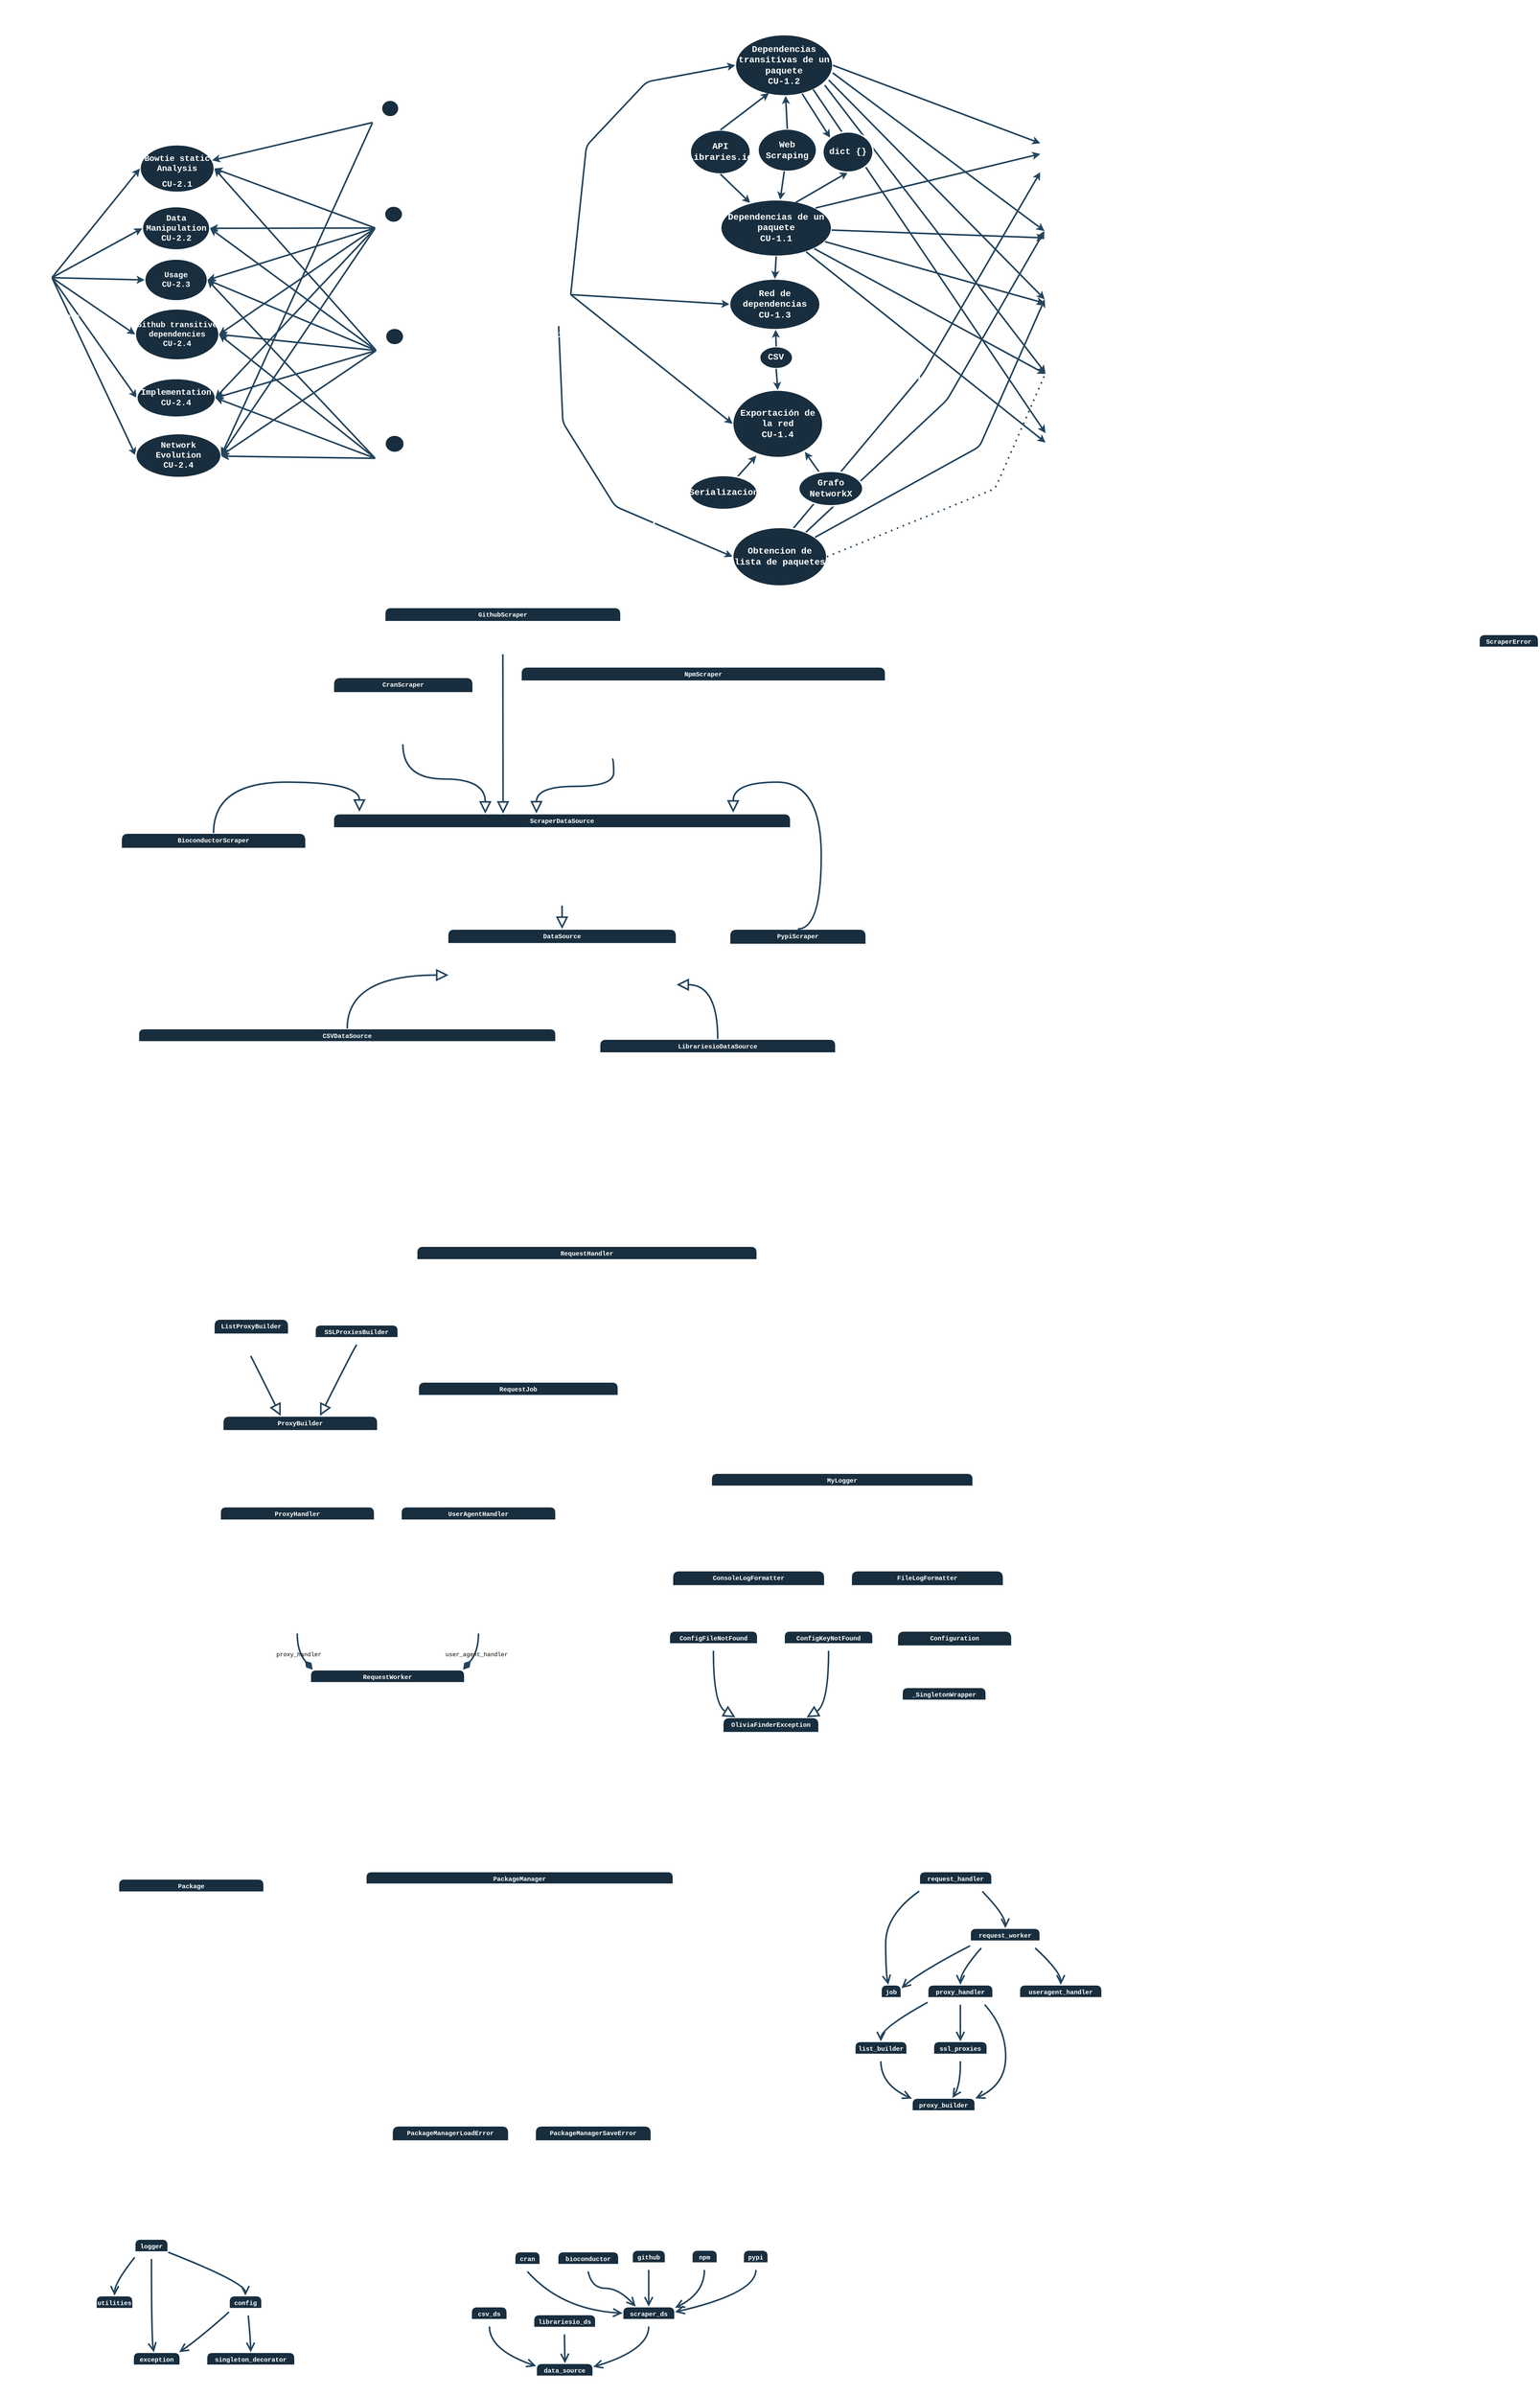 <mxfile version="21.5.2" type="github">
  <diagram name="Página-1" id="IL-7BzSWXNtbXbfNUR7T">
    <mxGraphModel dx="2390" dy="2494" grid="0" gridSize="10" guides="1" tooltips="1" connect="1" arrows="1" fold="1" page="1" pageScale="1" pageWidth="827" pageHeight="1169" math="0" shadow="0">
      <root>
        <mxCell id="0" />
        <mxCell id="1" parent="0" />
        <mxCell id="aZb8qs2MJfi8pZCeNhrv-43" value="" style="endArrow=classic;html=1;rounded=1;entryX=0;entryY=0.5;entryDx=0;entryDy=0;align=center;fontStyle=1;fontSize=17;labelBackgroundColor=none;strokeColor=#23445D;fontColor=default;strokeWidth=3;fontFamily=Courier New;" edge="1" parent="1" source="aZb8qs2MJfi8pZCeNhrv-2" target="aZb8qs2MJfi8pZCeNhrv-42">
          <mxGeometry width="50" height="50" relative="1" as="geometry">
            <mxPoint x="1565" y="-420" as="sourcePoint" />
            <mxPoint x="1615" y="-470" as="targetPoint" />
            <Array as="points">
              <mxPoint x="1080" y="-326" />
              <mxPoint x="1180" y="-166" />
            </Array>
          </mxGeometry>
        </mxCell>
        <mxCell id="aZb8qs2MJfi8pZCeNhrv-47" value="" style="endArrow=classic;html=1;rounded=1;exitX=0.633;exitY=0.038;exitDx=0;exitDy=0;exitPerimeter=0;align=center;fontStyle=1;fontSize=17;labelBackgroundColor=none;strokeColor=#23445D;fontColor=default;strokeWidth=3;fontFamily=Courier New;" edge="1" parent="1" source="aZb8qs2MJfi8pZCeNhrv-42" target="aZb8qs2MJfi8pZCeNhrv-12">
          <mxGeometry width="50" height="50" relative="1" as="geometry">
            <mxPoint x="1565" y="-420" as="sourcePoint" />
            <mxPoint x="1615" y="-470" as="targetPoint" />
            <Array as="points">
              <mxPoint x="1767" y="-419" />
            </Array>
          </mxGeometry>
        </mxCell>
        <mxCell id="aZb8qs2MJfi8pZCeNhrv-49" value="" style="rounded=1;whiteSpace=wrap;html=1;fillColor=none;labelBackgroundColor=none;strokeColor=#FFFFFF;fontColor=#FFFFFF;strokeWidth=3;fontSize=17;fontFamily=Courier New;" vertex="1" parent="1">
          <mxGeometry x="1254" y="-1089" width="506" height="1102" as="geometry" />
        </mxCell>
        <mxCell id="n8wvFJBBNF0vjzMM3VTT-9" value="" style="rounded=1;whiteSpace=wrap;html=1;labelBackgroundColor=none;fillColor=none;strokeColor=#FFFFFF;fontColor=#FFFFFF;strokeWidth=3;fontFamily=Courier New;" parent="1" vertex="1">
          <mxGeometry x="198" y="-878" width="288" height="689" as="geometry" />
        </mxCell>
        <mxCell id="h0L3zIeI5D8LHyn1ZvPP-310" value="" style="rounded=1;whiteSpace=wrap;html=1;fontStyle=0;labelBackgroundColor=none;fillColor=none;strokeColor=#FFFFFF;fontColor=#FFFFFF;strokeWidth=3;fontFamily=Courier New;" parent="1" vertex="1">
          <mxGeometry x="90" y="3066" width="525" height="363" as="geometry" />
        </mxCell>
        <mxCell id="h0L3zIeI5D8LHyn1ZvPP-289" value="" style="rounded=1;whiteSpace=wrap;html=1;labelBackgroundColor=none;fillColor=none;strokeColor=#FFFFFF;fontColor=#FFFFFF;strokeWidth=3;fontFamily=Courier New;" parent="1" vertex="1">
          <mxGeometry x="839" y="3103" width="701" height="333" as="geometry" />
        </mxCell>
        <mxCell id="h0L3zIeI5D8LHyn1ZvPP-287" value="" style="rounded=1;whiteSpace=wrap;html=1;labelBackgroundColor=none;fillColor=none;strokeColor=#FFFFFF;fontColor=#FFFFFF;strokeWidth=3;fontFamily=Courier New;" parent="1" vertex="1">
          <mxGeometry x="1535" y="2378" width="612" height="575" as="geometry" />
        </mxCell>
        <mxCell id="h0L3zIeI5D8LHyn1ZvPP-1" value="BioconductorScraper" style="swimlane;fontStyle=1;align=center;verticalAlign=top;childLayout=stackLayout;horizontal=1;startSize=29.75;horizontalStack=0;resizeParent=1;resizeParentMax=0;resizeLast=0;collapsible=0;marginBottom=0;labelBackgroundColor=none;rounded=1;fillColor=#182E3E;strokeColor=#FFFFFF;fontColor=#FFFFFF;strokeWidth=3;fontFamily=Courier New;" parent="1" vertex="1">
          <mxGeometry x="237" y="457" width="353" height="127.75" as="geometry" />
        </mxCell>
        <mxCell id="h0L3zIeI5D8LHyn1ZvPP-2" value="BIOCONDUCTOR_LIST_URL : str" style="text;align=left;verticalAlign=top;spacingLeft=4;spacingRight=4;overflow=hidden;rotatable=0;points=[[0,0.5],[1,0.5]];portConstraint=eastwest;labelBackgroundColor=none;rounded=1;fontColor=#FFFFFF;strokeWidth=3;fontFamily=Courier New;" parent="h0L3zIeI5D8LHyn1ZvPP-1" vertex="1">
          <mxGeometry y="29.75" width="353" height="30" as="geometry" />
        </mxCell>
        <mxCell id="h0L3zIeI5D8LHyn1ZvPP-3" value="BIOCONDUCTOR_PACKAGE_DATA_URL : str" style="text;align=left;verticalAlign=top;spacingLeft=4;spacingRight=4;overflow=hidden;rotatable=0;points=[[0,0.5],[1,0.5]];portConstraint=eastwest;labelBackgroundColor=none;rounded=1;fontColor=#FFFFFF;strokeWidth=3;fontFamily=Courier New;" parent="h0L3zIeI5D8LHyn1ZvPP-1" vertex="1">
          <mxGeometry y="59.75" width="353" height="30" as="geometry" />
        </mxCell>
        <mxCell id="h0L3zIeI5D8LHyn1ZvPP-4" style="line;strokeWidth=3;align=left;verticalAlign=middle;spacingTop=-1;spacingLeft=3;spacingRight=3;rotatable=0;labelPosition=right;points=[];portConstraint=eastwest;labelBackgroundColor=none;rounded=1;fillColor=#182E3E;strokeColor=#FFFFFF;fontColor=#FFFFFF;fontFamily=Courier New;" parent="h0L3zIeI5D8LHyn1ZvPP-1" vertex="1">
          <mxGeometry y="89.75" width="353" height="8" as="geometry" />
        </mxCell>
        <mxCell id="h0L3zIeI5D8LHyn1ZvPP-5" value="obtain_package_names() List[str]" style="text;align=left;verticalAlign=top;spacingLeft=4;spacingRight=4;overflow=hidden;rotatable=0;points=[[0,0.5],[1,0.5]];portConstraint=eastwest;labelBackgroundColor=none;rounded=1;fontColor=#FFFFFF;strokeWidth=3;fontFamily=Courier New;" parent="h0L3zIeI5D8LHyn1ZvPP-1" vertex="1">
          <mxGeometry y="97.75" width="353" height="30" as="geometry" />
        </mxCell>
        <mxCell id="h0L3zIeI5D8LHyn1ZvPP-6" value="CSVDataSource" style="swimlane;fontStyle=1;align=center;verticalAlign=top;childLayout=stackLayout;horizontal=1;startSize=25.455;horizontalStack=0;resizeParent=1;resizeParentMax=0;resizeLast=0;collapsible=0;marginBottom=0;labelBackgroundColor=none;rounded=1;fillColor=#182E3E;strokeColor=#FFFFFF;fontColor=#FFFFFF;strokeWidth=3;fontFamily=Courier New;" parent="1" vertex="1">
          <mxGeometry x="270" y="830" width="797" height="283.455" as="geometry" />
        </mxCell>
        <mxCell id="h0L3zIeI5D8LHyn1ZvPP-7" value="data : NoneType, Optional[pd.DataFrame], TextFileReader" style="text;align=left;verticalAlign=top;spacingLeft=4;spacingRight=4;overflow=hidden;rotatable=0;points=[[0,0.5],[1,0.5]];portConstraint=eastwest;labelBackgroundColor=none;rounded=1;fontColor=#FFFFFF;strokeWidth=3;fontFamily=Courier New;" parent="h0L3zIeI5D8LHyn1ZvPP-6" vertex="1">
          <mxGeometry y="25.455" width="797" height="25" as="geometry" />
        </mxCell>
        <mxCell id="h0L3zIeI5D8LHyn1ZvPP-8" value="dependency_field : Optional[str]" style="text;align=left;verticalAlign=top;spacingLeft=4;spacingRight=4;overflow=hidden;rotatable=0;points=[[0,0.5],[1,0.5]];portConstraint=eastwest;labelBackgroundColor=none;rounded=1;fontColor=#FFFFFF;strokeWidth=3;fontFamily=Courier New;" parent="h0L3zIeI5D8LHyn1ZvPP-6" vertex="1">
          <mxGeometry y="50.455" width="797" height="25" as="geometry" />
        </mxCell>
        <mxCell id="h0L3zIeI5D8LHyn1ZvPP-9" value="dependency_version_field : Optional[str]" style="text;align=left;verticalAlign=top;spacingLeft=4;spacingRight=4;overflow=hidden;rotatable=0;points=[[0,0.5],[1,0.5]];portConstraint=eastwest;labelBackgroundColor=none;rounded=1;fontColor=#FFFFFF;strokeWidth=3;fontFamily=Courier New;" parent="h0L3zIeI5D8LHyn1ZvPP-6" vertex="1">
          <mxGeometry y="75.455" width="797" height="25" as="geometry" />
        </mxCell>
        <mxCell id="h0L3zIeI5D8LHyn1ZvPP-10" value="dependent_field : Optional[str]" style="text;align=left;verticalAlign=top;spacingLeft=4;spacingRight=4;overflow=hidden;rotatable=0;points=[[0,0.5],[1,0.5]];portConstraint=eastwest;labelBackgroundColor=none;rounded=1;fontColor=#FFFFFF;strokeWidth=3;fontFamily=Courier New;" parent="h0L3zIeI5D8LHyn1ZvPP-6" vertex="1">
          <mxGeometry y="100.455" width="797" height="25" as="geometry" />
        </mxCell>
        <mxCell id="h0L3zIeI5D8LHyn1ZvPP-11" value="dependent_url_field : Optional[str]" style="text;align=left;verticalAlign=top;spacingLeft=4;spacingRight=4;overflow=hidden;rotatable=0;points=[[0,0.5],[1,0.5]];portConstraint=eastwest;labelBackgroundColor=none;rounded=1;fontColor=#FFFFFF;strokeWidth=3;fontFamily=Courier New;" parent="h0L3zIeI5D8LHyn1ZvPP-6" vertex="1">
          <mxGeometry y="125.455" width="797" height="25" as="geometry" />
        </mxCell>
        <mxCell id="h0L3zIeI5D8LHyn1ZvPP-12" value="dependent_version_field : Optional[str]" style="text;align=left;verticalAlign=top;spacingLeft=4;spacingRight=4;overflow=hidden;rotatable=0;points=[[0,0.5],[1,0.5]];portConstraint=eastwest;labelBackgroundColor=none;rounded=1;fontColor=#FFFFFF;strokeWidth=3;fontFamily=Courier New;" parent="h0L3zIeI5D8LHyn1ZvPP-6" vertex="1">
          <mxGeometry y="150.455" width="797" height="25" as="geometry" />
        </mxCell>
        <mxCell id="h0L3zIeI5D8LHyn1ZvPP-13" value="file_path : str" style="text;align=left;verticalAlign=top;spacingLeft=4;spacingRight=4;overflow=hidden;rotatable=0;points=[[0,0.5],[1,0.5]];portConstraint=eastwest;labelBackgroundColor=none;rounded=1;fontColor=#FFFFFF;strokeWidth=3;fontFamily=Courier New;" parent="h0L3zIeI5D8LHyn1ZvPP-6" vertex="1">
          <mxGeometry y="175.455" width="797" height="25" as="geometry" />
        </mxCell>
        <mxCell id="h0L3zIeI5D8LHyn1ZvPP-14" style="line;strokeWidth=3;align=left;verticalAlign=middle;spacingTop=-1;spacingLeft=3;spacingRight=3;rotatable=0;labelPosition=right;points=[];portConstraint=eastwest;labelBackgroundColor=none;rounded=1;fillColor=#182E3E;strokeColor=#FFFFFF;fontColor=#FFFFFF;fontFamily=Courier New;" parent="h0L3zIeI5D8LHyn1ZvPP-6" vertex="1">
          <mxGeometry y="200.455" width="797" height="8" as="geometry" />
        </mxCell>
        <mxCell id="h0L3zIeI5D8LHyn1ZvPP-15" value="obtain_package_data(package_name: str, override_previous: bool) dict" style="text;align=left;verticalAlign=top;spacingLeft=4;spacingRight=4;overflow=hidden;rotatable=0;points=[[0,0.5],[1,0.5]];portConstraint=eastwest;labelBackgroundColor=none;rounded=1;fontColor=#FFFFFF;strokeWidth=3;fontFamily=Courier New;" parent="h0L3zIeI5D8LHyn1ZvPP-6" vertex="1">
          <mxGeometry y="208.455" width="797" height="25" as="geometry" />
        </mxCell>
        <mxCell id="h0L3zIeI5D8LHyn1ZvPP-16" value="obtain_package_names() List[str]" style="text;align=left;verticalAlign=top;spacingLeft=4;spacingRight=4;overflow=hidden;rotatable=0;points=[[0,0.5],[1,0.5]];portConstraint=eastwest;labelBackgroundColor=none;rounded=1;fontColor=#FFFFFF;strokeWidth=3;fontFamily=Courier New;" parent="h0L3zIeI5D8LHyn1ZvPP-6" vertex="1">
          <mxGeometry y="233.455" width="797" height="25" as="geometry" />
        </mxCell>
        <mxCell id="h0L3zIeI5D8LHyn1ZvPP-17" value="obtain_packages_data(package_names: List[str], progress_bar: Optional[tqdm.tqdm]) tuple[List[dict], List[str]]" style="text;align=left;verticalAlign=top;spacingLeft=4;spacingRight=4;overflow=hidden;rotatable=0;points=[[0,0.5],[1,0.5]];portConstraint=eastwest;labelBackgroundColor=none;rounded=1;fontColor=#FFFFFF;strokeWidth=3;fontFamily=Courier New;" parent="h0L3zIeI5D8LHyn1ZvPP-6" vertex="1">
          <mxGeometry y="258.455" width="797" height="25" as="geometry" />
        </mxCell>
        <mxCell id="h0L3zIeI5D8LHyn1ZvPP-18" value="CranScraper" style="swimlane;fontStyle=1;align=center;verticalAlign=top;childLayout=stackLayout;horizontal=1;startSize=29.75;horizontalStack=0;resizeParent=1;resizeParentMax=0;resizeLast=0;collapsible=0;marginBottom=0;labelBackgroundColor=none;rounded=1;fillColor=#182E3E;strokeColor=#FFFFFF;fontColor=#FFFFFF;strokeWidth=3;fontFamily=Courier New;" parent="1" vertex="1">
          <mxGeometry x="642" y="160" width="267" height="127.75" as="geometry" />
        </mxCell>
        <mxCell id="h0L3zIeI5D8LHyn1ZvPP-19" value="CRAN_PACKAGE_DATA_URL : str" style="text;align=left;verticalAlign=top;spacingLeft=4;spacingRight=4;overflow=hidden;rotatable=0;points=[[0,0.5],[1,0.5]];portConstraint=eastwest;labelBackgroundColor=none;rounded=1;fontColor=#FFFFFF;strokeWidth=3;fontFamily=Courier New;" parent="h0L3zIeI5D8LHyn1ZvPP-18" vertex="1">
          <mxGeometry y="29.75" width="267" height="30" as="geometry" />
        </mxCell>
        <mxCell id="h0L3zIeI5D8LHyn1ZvPP-20" value="CRAN_PACKAGE_LIST_URL : str" style="text;align=left;verticalAlign=top;spacingLeft=4;spacingRight=4;overflow=hidden;rotatable=0;points=[[0,0.5],[1,0.5]];portConstraint=eastwest;labelBackgroundColor=none;rounded=1;fontColor=#FFFFFF;strokeWidth=3;fontFamily=Courier New;" parent="h0L3zIeI5D8LHyn1ZvPP-18" vertex="1">
          <mxGeometry y="59.75" width="267" height="30" as="geometry" />
        </mxCell>
        <mxCell id="h0L3zIeI5D8LHyn1ZvPP-21" style="line;strokeWidth=3;align=left;verticalAlign=middle;spacingTop=-1;spacingLeft=3;spacingRight=3;rotatable=0;labelPosition=right;points=[];portConstraint=eastwest;labelBackgroundColor=none;rounded=1;fillColor=#182E3E;strokeColor=#FFFFFF;fontColor=#FFFFFF;fontFamily=Courier New;" parent="h0L3zIeI5D8LHyn1ZvPP-18" vertex="1">
          <mxGeometry y="89.75" width="267" height="8" as="geometry" />
        </mxCell>
        <mxCell id="h0L3zIeI5D8LHyn1ZvPP-22" value="obtain_package_names() List[str]" style="text;align=left;verticalAlign=top;spacingLeft=4;spacingRight=4;overflow=hidden;rotatable=0;points=[[0,0.5],[1,0.5]];portConstraint=eastwest;labelBackgroundColor=none;rounded=1;fontColor=#FFFFFF;strokeWidth=3;fontFamily=Courier New;" parent="h0L3zIeI5D8LHyn1ZvPP-18" vertex="1">
          <mxGeometry y="97.75" width="267" height="30" as="geometry" />
        </mxCell>
        <mxCell id="h0L3zIeI5D8LHyn1ZvPP-23" value="DataSource" style="swimlane;fontStyle=1;align=center;verticalAlign=top;childLayout=stackLayout;horizontal=1;startSize=28.4;horizontalStack=0;resizeParent=1;resizeParentMax=0;resizeLast=0;collapsible=0;marginBottom=0;labelBackgroundColor=none;rounded=1;fillColor=#182E3E;strokeColor=#FFFFFF;fontColor=#FFFFFF;strokeWidth=3;fontFamily=Courier New;" parent="1" vertex="1">
          <mxGeometry x="860" y="640" width="437" height="148.4" as="geometry" />
        </mxCell>
        <mxCell id="h0L3zIeI5D8LHyn1ZvPP-24" value="logger : NoneType, Logger, RootLogger" style="text;align=left;verticalAlign=top;spacingLeft=4;spacingRight=4;overflow=hidden;rotatable=0;points=[[0,0.5],[1,0.5]];portConstraint=eastwest;labelBackgroundColor=none;rounded=1;fontColor=#FFFFFF;strokeWidth=3;fontFamily=Courier New;" parent="h0L3zIeI5D8LHyn1ZvPP-23" vertex="1">
          <mxGeometry y="28.4" width="437" height="28" as="geometry" />
        </mxCell>
        <mxCell id="h0L3zIeI5D8LHyn1ZvPP-25" style="line;strokeWidth=3;align=left;verticalAlign=middle;spacingTop=-1;spacingLeft=3;spacingRight=3;rotatable=0;labelPosition=right;points=[];portConstraint=eastwest;labelBackgroundColor=none;rounded=1;fillColor=#182E3E;strokeColor=#FFFFFF;fontColor=#FFFFFF;fontFamily=Courier New;" parent="h0L3zIeI5D8LHyn1ZvPP-23" vertex="1">
          <mxGeometry y="56.4" width="437" height="8" as="geometry" />
        </mxCell>
        <mxCell id="h0L3zIeI5D8LHyn1ZvPP-26" value="obtain_package_data(package_name: str)* dict" style="text;align=left;verticalAlign=top;spacingLeft=4;spacingRight=4;overflow=hidden;rotatable=0;points=[[0,0.5],[1,0.5]];portConstraint=eastwest;labelBackgroundColor=none;rounded=1;fontColor=#FFFFFF;strokeWidth=3;fontFamily=Courier New;" parent="h0L3zIeI5D8LHyn1ZvPP-23" vertex="1">
          <mxGeometry y="64.4" width="437" height="28" as="geometry" />
        </mxCell>
        <mxCell id="h0L3zIeI5D8LHyn1ZvPP-27" value="obtain_package_names()* List[str]" style="text;align=left;verticalAlign=top;spacingLeft=4;spacingRight=4;overflow=hidden;rotatable=0;points=[[0,0.5],[1,0.5]];portConstraint=eastwest;labelBackgroundColor=none;rounded=1;fontColor=#FFFFFF;strokeWidth=3;fontFamily=Courier New;" parent="h0L3zIeI5D8LHyn1ZvPP-23" vertex="1">
          <mxGeometry y="92.4" width="437" height="28" as="geometry" />
        </mxCell>
        <mxCell id="h0L3zIeI5D8LHyn1ZvPP-28" value="obtain_packages_data(package_names: List[str])* List[dict]" style="text;align=left;verticalAlign=top;spacingLeft=4;spacingRight=4;overflow=hidden;rotatable=0;points=[[0,0.5],[1,0.5]];portConstraint=eastwest;labelBackgroundColor=none;rounded=1;fontColor=#FFFFFF;strokeWidth=3;fontFamily=Courier New;" parent="h0L3zIeI5D8LHyn1ZvPP-23" vertex="1">
          <mxGeometry y="120.4" width="437" height="28" as="geometry" />
        </mxCell>
        <mxCell id="h0L3zIeI5D8LHyn1ZvPP-29" value="GithubScraper" style="swimlane;fontStyle=1;align=center;verticalAlign=top;childLayout=stackLayout;horizontal=1;startSize=27.429;horizontalStack=0;resizeParent=1;resizeParentMax=0;resizeLast=0;collapsible=0;marginBottom=0;labelBackgroundColor=none;rounded=1;fillColor=#182E3E;strokeColor=#FFFFFF;fontColor=#FFFFFF;strokeWidth=3;fontFamily=Courier New;" parent="1" vertex="1">
          <mxGeometry x="740" y="26.57" width="451" height="89.429" as="geometry" />
        </mxCell>
        <mxCell id="h0L3zIeI5D8LHyn1ZvPP-30" style="line;strokeWidth=3;align=left;verticalAlign=middle;spacingTop=-1;spacingLeft=3;spacingRight=3;rotatable=0;labelPosition=right;points=[];portConstraint=eastwest;labelBackgroundColor=none;rounded=1;fillColor=#182E3E;strokeColor=#FFFFFF;fontColor=#FFFFFF;fontFamily=Courier New;" parent="h0L3zIeI5D8LHyn1ZvPP-29" vertex="1">
          <mxGeometry y="27.429" width="451" height="8" as="geometry" />
        </mxCell>
        <mxCell id="h0L3zIeI5D8LHyn1ZvPP-31" value="obtain_package_data(package_name: str) Union[dict, None]" style="text;align=left;verticalAlign=top;spacingLeft=4;spacingRight=4;overflow=hidden;rotatable=0;points=[[0,0.5],[1,0.5]];portConstraint=eastwest;labelBackgroundColor=none;rounded=1;fontColor=#FFFFFF;strokeWidth=3;fontFamily=Courier New;" parent="h0L3zIeI5D8LHyn1ZvPP-29" vertex="1">
          <mxGeometry y="35.429" width="451" height="27" as="geometry" />
        </mxCell>
        <mxCell id="h0L3zIeI5D8LHyn1ZvPP-32" value="obtain_package_names()* List[str]" style="text;align=left;verticalAlign=top;spacingLeft=4;spacingRight=4;overflow=hidden;rotatable=0;points=[[0,0.5],[1,0.5]];portConstraint=eastwest;labelBackgroundColor=none;rounded=1;fontColor=#FFFFFF;strokeWidth=3;fontFamily=Courier New;" parent="h0L3zIeI5D8LHyn1ZvPP-29" vertex="1">
          <mxGeometry y="62.429" width="451" height="27" as="geometry" />
        </mxCell>
        <mxCell id="h0L3zIeI5D8LHyn1ZvPP-33" value="LibrariesioDataSource" style="swimlane;fontStyle=1;align=center;verticalAlign=top;childLayout=stackLayout;horizontal=1;startSize=26.857;horizontalStack=0;resizeParent=1;resizeParentMax=0;resizeLast=0;collapsible=0;marginBottom=0;labelBackgroundColor=none;rounded=1;fillColor=#182E3E;strokeColor=#FFFFFF;fontColor=#FFFFFF;strokeWidth=3;fontFamily=Courier New;" parent="1" vertex="1">
          <mxGeometry x="1150" y="850" width="451" height="196.857" as="geometry" />
        </mxCell>
        <mxCell id="h0L3zIeI5D8LHyn1ZvPP-34" value="DEFAULT_DESCRIPTION : str" style="text;align=left;verticalAlign=top;spacingLeft=4;spacingRight=4;overflow=hidden;rotatable=0;points=[[0,0.5],[1,0.5]];portConstraint=eastwest;labelBackgroundColor=none;rounded=1;fontColor=#FFFFFF;strokeWidth=3;fontFamily=Courier New;" parent="h0L3zIeI5D8LHyn1ZvPP-33" vertex="1">
          <mxGeometry y="26.857" width="451" height="27" as="geometry" />
        </mxCell>
        <mxCell id="h0L3zIeI5D8LHyn1ZvPP-35" value="platform : str" style="text;align=left;verticalAlign=top;spacingLeft=4;spacingRight=4;overflow=hidden;rotatable=0;points=[[0,0.5],[1,0.5]];portConstraint=eastwest;labelBackgroundColor=none;rounded=1;fontColor=#FFFFFF;strokeWidth=3;fontFamily=Courier New;" parent="h0L3zIeI5D8LHyn1ZvPP-33" vertex="1">
          <mxGeometry y="53.857" width="451" height="27" as="geometry" />
        </mxCell>
        <mxCell id="h0L3zIeI5D8LHyn1ZvPP-36" value="search : Search" style="text;align=left;verticalAlign=top;spacingLeft=4;spacingRight=4;overflow=hidden;rotatable=0;points=[[0,0.5],[1,0.5]];portConstraint=eastwest;labelBackgroundColor=none;rounded=1;fontColor=#FFFFFF;strokeWidth=3;fontFamily=Courier New;" parent="h0L3zIeI5D8LHyn1ZvPP-33" vertex="1">
          <mxGeometry y="80.857" width="451" height="27" as="geometry" />
        </mxCell>
        <mxCell id="h0L3zIeI5D8LHyn1ZvPP-37" style="line;strokeWidth=3;align=left;verticalAlign=middle;spacingTop=-1;spacingLeft=3;spacingRight=3;rotatable=0;labelPosition=right;points=[];portConstraint=eastwest;labelBackgroundColor=none;rounded=1;fillColor=#182E3E;strokeColor=#FFFFFF;fontColor=#FFFFFF;fontFamily=Courier New;" parent="h0L3zIeI5D8LHyn1ZvPP-33" vertex="1">
          <mxGeometry y="107.857" width="451" height="8" as="geometry" />
        </mxCell>
        <mxCell id="h0L3zIeI5D8LHyn1ZvPP-38" value="obtain_package_data(package_name: str) Union[dict, None]" style="text;align=left;verticalAlign=top;spacingLeft=4;spacingRight=4;overflow=hidden;rotatable=0;points=[[0,0.5],[1,0.5]];portConstraint=eastwest;labelBackgroundColor=none;rounded=1;fontColor=#FFFFFF;strokeWidth=3;fontFamily=Courier New;" parent="h0L3zIeI5D8LHyn1ZvPP-33" vertex="1">
          <mxGeometry y="115.857" width="451" height="27" as="geometry" />
        </mxCell>
        <mxCell id="h0L3zIeI5D8LHyn1ZvPP-39" value="obtain_package_names()* List[str]" style="text;align=left;verticalAlign=top;spacingLeft=4;spacingRight=4;overflow=hidden;rotatable=0;points=[[0,0.5],[1,0.5]];portConstraint=eastwest;labelBackgroundColor=none;rounded=1;fontColor=#FFFFFF;strokeWidth=3;fontFamily=Courier New;" parent="h0L3zIeI5D8LHyn1ZvPP-33" vertex="1">
          <mxGeometry y="142.857" width="451" height="27" as="geometry" />
        </mxCell>
        <mxCell id="h0L3zIeI5D8LHyn1ZvPP-40" value="obtain_packages_data(package_names: List[str]) List[dict]" style="text;align=left;verticalAlign=top;spacingLeft=4;spacingRight=4;overflow=hidden;rotatable=0;points=[[0,0.5],[1,0.5]];portConstraint=eastwest;labelBackgroundColor=none;rounded=1;fontColor=#FFFFFF;strokeWidth=3;fontFamily=Courier New;" parent="h0L3zIeI5D8LHyn1ZvPP-33" vertex="1">
          <mxGeometry y="169.857" width="451" height="27" as="geometry" />
        </mxCell>
        <mxCell id="h0L3zIeI5D8LHyn1ZvPP-41" value="NpmScraper" style="swimlane;fontStyle=1;align=center;verticalAlign=top;childLayout=stackLayout;horizontal=1;startSize=27.5;horizontalStack=0;resizeParent=1;resizeParentMax=0;resizeLast=0;collapsible=0;marginBottom=0;labelBackgroundColor=none;rounded=1;fillColor=#182E3E;strokeColor=#FFFFFF;fontColor=#FFFFFF;strokeWidth=3;fontFamily=Courier New;" parent="1" vertex="1">
          <mxGeometry x="1000" y="140" width="696" height="175.5" as="geometry" />
        </mxCell>
        <mxCell id="h0L3zIeI5D8LHyn1ZvPP-42" value="NPM_PACKAGE_LIST_URL : str" style="text;align=left;verticalAlign=top;spacingLeft=4;spacingRight=4;overflow=hidden;rotatable=0;points=[[0,0.5],[1,0.5]];portConstraint=eastwest;labelBackgroundColor=none;rounded=1;fontColor=#FFFFFF;strokeWidth=3;fontFamily=Courier New;" parent="h0L3zIeI5D8LHyn1ZvPP-41" vertex="1">
          <mxGeometry y="27.5" width="696" height="28" as="geometry" />
        </mxCell>
        <mxCell id="h0L3zIeI5D8LHyn1ZvPP-43" value="NPM_PACKAGE_REGISTRY_URL : str" style="text;align=left;verticalAlign=top;spacingLeft=4;spacingRight=4;overflow=hidden;rotatable=0;points=[[0,0.5],[1,0.5]];portConstraint=eastwest;labelBackgroundColor=none;rounded=1;fontColor=#FFFFFF;strokeWidth=3;fontFamily=Courier New;" parent="h0L3zIeI5D8LHyn1ZvPP-41" vertex="1">
          <mxGeometry y="55.5" width="696" height="28" as="geometry" />
        </mxCell>
        <mxCell id="h0L3zIeI5D8LHyn1ZvPP-44" value="NPM_REPO_URL : str" style="text;align=left;verticalAlign=top;spacingLeft=4;spacingRight=4;overflow=hidden;rotatable=0;points=[[0,0.5],[1,0.5]];portConstraint=eastwest;labelBackgroundColor=none;rounded=1;fontColor=#FFFFFF;strokeWidth=3;fontFamily=Courier New;" parent="h0L3zIeI5D8LHyn1ZvPP-41" vertex="1">
          <mxGeometry y="83.5" width="696" height="28" as="geometry" />
        </mxCell>
        <mxCell id="h0L3zIeI5D8LHyn1ZvPP-45" value="chunks_folder : NoneType" style="text;align=left;verticalAlign=top;spacingLeft=4;spacingRight=4;overflow=hidden;rotatable=0;points=[[0,0.5],[1,0.5]];portConstraint=eastwest;labelBackgroundColor=none;rounded=1;fontColor=#FFFFFF;strokeWidth=3;fontFamily=Courier New;" parent="h0L3zIeI5D8LHyn1ZvPP-41" vertex="1">
          <mxGeometry y="111.5" width="696" height="28" as="geometry" />
        </mxCell>
        <mxCell id="h0L3zIeI5D8LHyn1ZvPP-46" style="line;strokeWidth=3;align=left;verticalAlign=middle;spacingTop=-1;spacingLeft=3;spacingRight=3;rotatable=0;labelPosition=right;points=[];portConstraint=eastwest;labelBackgroundColor=none;rounded=1;fillColor=#182E3E;strokeColor=#FFFFFF;fontColor=#FFFFFF;fontFamily=Courier New;" parent="h0L3zIeI5D8LHyn1ZvPP-41" vertex="1">
          <mxGeometry y="139.5" width="696" height="8" as="geometry" />
        </mxCell>
        <mxCell id="h0L3zIeI5D8LHyn1ZvPP-47" value="obtain_package_names(page_size: int, show_progress_bar: bool, save_chunks: bool) List[dict]" style="text;align=left;verticalAlign=top;spacingLeft=4;spacingRight=4;overflow=hidden;rotatable=0;points=[[0,0.5],[1,0.5]];portConstraint=eastwest;labelBackgroundColor=none;rounded=1;fontColor=#FFFFFF;strokeWidth=3;fontFamily=Courier New;" parent="h0L3zIeI5D8LHyn1ZvPP-41" vertex="1">
          <mxGeometry y="147.5" width="696" height="28" as="geometry" />
        </mxCell>
        <mxCell id="h0L3zIeI5D8LHyn1ZvPP-48" value="PypiScraper" style="swimlane;fontStyle=1;align=center;verticalAlign=top;childLayout=stackLayout;horizontal=1;startSize=29.75;horizontalStack=0;resizeParent=1;resizeParentMax=0;resizeLast=0;collapsible=0;marginBottom=0;labelBackgroundColor=none;rounded=1;fillColor=#182E3E;strokeColor=#FFFFFF;fontColor=#FFFFFF;strokeWidth=3;fontFamily=Courier New;" parent="1" vertex="1">
          <mxGeometry x="1398" y="640" width="261" height="127.75" as="geometry" />
        </mxCell>
        <mxCell id="h0L3zIeI5D8LHyn1ZvPP-49" value="PYPI_PACKAGE_DATA_URL : str" style="text;align=left;verticalAlign=top;spacingLeft=4;spacingRight=4;overflow=hidden;rotatable=0;points=[[0,0.5],[1,0.5]];portConstraint=eastwest;labelBackgroundColor=none;rounded=1;fontColor=#FFFFFF;strokeWidth=3;fontFamily=Courier New;" parent="h0L3zIeI5D8LHyn1ZvPP-48" vertex="1">
          <mxGeometry y="29.75" width="261" height="30" as="geometry" />
        </mxCell>
        <mxCell id="h0L3zIeI5D8LHyn1ZvPP-50" value="PYPI_PACKAGE_LIST_URL : str" style="text;align=left;verticalAlign=top;spacingLeft=4;spacingRight=4;overflow=hidden;rotatable=0;points=[[0,0.5],[1,0.5]];portConstraint=eastwest;labelBackgroundColor=none;rounded=1;fontColor=#FFFFFF;strokeWidth=3;fontFamily=Courier New;" parent="h0L3zIeI5D8LHyn1ZvPP-48" vertex="1">
          <mxGeometry y="59.75" width="261" height="30" as="geometry" />
        </mxCell>
        <mxCell id="h0L3zIeI5D8LHyn1ZvPP-51" style="line;strokeWidth=3;align=left;verticalAlign=middle;spacingTop=-1;spacingLeft=3;spacingRight=3;rotatable=0;labelPosition=right;points=[];portConstraint=eastwest;labelBackgroundColor=none;rounded=1;fillColor=#182E3E;strokeColor=#FFFFFF;fontColor=#FFFFFF;fontFamily=Courier New;" parent="h0L3zIeI5D8LHyn1ZvPP-48" vertex="1">
          <mxGeometry y="89.75" width="261" height="8" as="geometry" />
        </mxCell>
        <mxCell id="h0L3zIeI5D8LHyn1ZvPP-52" value="obtain_package_names() List[str]" style="text;align=left;verticalAlign=top;spacingLeft=4;spacingRight=4;overflow=hidden;rotatable=0;points=[[0,0.5],[1,0.5]];portConstraint=eastwest;labelBackgroundColor=none;rounded=1;fontColor=#FFFFFF;strokeWidth=3;fontFamily=Courier New;" parent="h0L3zIeI5D8LHyn1ZvPP-48" vertex="1">
          <mxGeometry y="97.75" width="261" height="30" as="geometry" />
        </mxCell>
        <mxCell id="h0L3zIeI5D8LHyn1ZvPP-53" value="ScraperDataSource" style="swimlane;fontStyle=1;align=center;verticalAlign=top;childLayout=stackLayout;horizontal=1;startSize=27.5;horizontalStack=0;resizeParent=1;resizeParentMax=0;resizeLast=0;collapsible=0;marginBottom=0;labelBackgroundColor=none;rounded=1;fillColor=#182E3E;strokeColor=#FFFFFF;fontColor=#FFFFFF;strokeWidth=3;fontFamily=Courier New;" parent="1" vertex="1">
          <mxGeometry x="642" y="420" width="873" height="175.5" as="geometry" />
        </mxCell>
        <mxCell id="h0L3zIeI5D8LHyn1ZvPP-54" value="not_found : list" style="text;align=left;verticalAlign=top;spacingLeft=4;spacingRight=4;overflow=hidden;rotatable=0;points=[[0,0.5],[1,0.5]];portConstraint=eastwest;labelBackgroundColor=none;rounded=1;fontColor=#FFFFFF;strokeWidth=3;fontFamily=Courier New;" parent="h0L3zIeI5D8LHyn1ZvPP-53" vertex="1">
          <mxGeometry y="27.5" width="873" height="28" as="geometry" />
        </mxCell>
        <mxCell id="h0L3zIeI5D8LHyn1ZvPP-55" value="request_handler : NoneType, RequestHandler" style="text;align=left;verticalAlign=top;spacingLeft=4;spacingRight=4;overflow=hidden;rotatable=0;points=[[0,0.5],[1,0.5]];portConstraint=eastwest;labelBackgroundColor=none;rounded=1;fontColor=#FFFFFF;strokeWidth=3;fontFamily=Courier New;" parent="h0L3zIeI5D8LHyn1ZvPP-53" vertex="1">
          <mxGeometry y="55.5" width="873" height="28" as="geometry" />
        </mxCell>
        <mxCell id="h0L3zIeI5D8LHyn1ZvPP-56" style="line;strokeWidth=3;align=left;verticalAlign=middle;spacingTop=-1;spacingLeft=3;spacingRight=3;rotatable=0;labelPosition=right;points=[];portConstraint=eastwest;labelBackgroundColor=none;rounded=1;fillColor=#182E3E;strokeColor=#FFFFFF;fontColor=#FFFFFF;fontFamily=Courier New;" parent="h0L3zIeI5D8LHyn1ZvPP-53" vertex="1">
          <mxGeometry y="83.5" width="873" height="8" as="geometry" />
        </mxCell>
        <mxCell id="h0L3zIeI5D8LHyn1ZvPP-57" value="obtain_package_data(package_name: str) Union[dict, None]" style="text;align=left;verticalAlign=top;spacingLeft=4;spacingRight=4;overflow=hidden;rotatable=0;points=[[0,0.5],[1,0.5]];portConstraint=eastwest;labelBackgroundColor=none;rounded=1;fontColor=#FFFFFF;strokeWidth=3;fontFamily=Courier New;" parent="h0L3zIeI5D8LHyn1ZvPP-53" vertex="1">
          <mxGeometry y="91.5" width="873" height="28" as="geometry" />
        </mxCell>
        <mxCell id="h0L3zIeI5D8LHyn1ZvPP-58" value="obtain_package_names()* List[str]" style="text;align=left;verticalAlign=top;spacingLeft=4;spacingRight=4;overflow=hidden;rotatable=0;points=[[0,0.5],[1,0.5]];portConstraint=eastwest;labelBackgroundColor=none;rounded=1;fontColor=#FFFFFF;strokeWidth=3;fontFamily=Courier New;" parent="h0L3zIeI5D8LHyn1ZvPP-53" vertex="1">
          <mxGeometry y="119.5" width="873" height="28" as="geometry" />
        </mxCell>
        <mxCell id="h0L3zIeI5D8LHyn1ZvPP-59" value="obtain_packages_data(package_names: Optional[List[str]], progress_bar: Optional[tqdm.tqdm]) Tuple[List[Dict], List[str]]" style="text;align=left;verticalAlign=top;spacingLeft=4;spacingRight=4;overflow=hidden;rotatable=0;points=[[0,0.5],[1,0.5]];portConstraint=eastwest;labelBackgroundColor=none;rounded=1;fontColor=#FFFFFF;strokeWidth=3;fontFamily=Courier New;" parent="h0L3zIeI5D8LHyn1ZvPP-53" vertex="1">
          <mxGeometry y="147.5" width="873" height="28" as="geometry" />
        </mxCell>
        <mxCell id="h0L3zIeI5D8LHyn1ZvPP-60" value="ScraperError" style="swimlane;fontStyle=1;align=center;verticalAlign=top;childLayout=stackLayout;horizontal=1;startSize=25;horizontalStack=0;resizeParent=1;resizeParentMax=0;resizeLast=0;collapsible=0;marginBottom=0;labelBackgroundColor=none;rounded=1;fillColor=#182E3E;strokeColor=#FFFFFF;fontColor=#FFFFFF;strokeWidth=3;fontFamily=Courier New;" parent="1" vertex="1">
          <mxGeometry x="2828" y="78" width="114" height="38" as="geometry" />
        </mxCell>
        <mxCell id="h0L3zIeI5D8LHyn1ZvPP-61" style="line;strokeWidth=3;fillColor=none;align=left;verticalAlign=middle;spacingTop=-1;spacingLeft=3;spacingRight=3;rotatable=0;labelPosition=right;points=[];portConstraint=eastwest;labelBackgroundColor=none;rounded=1;strokeColor=#FFFFFF;fontColor=#FFFFFF;fontFamily=Courier New;" parent="h0L3zIeI5D8LHyn1ZvPP-60" vertex="1">
          <mxGeometry y="25" width="114" height="13" as="geometry" />
        </mxCell>
        <mxCell id="h0L3zIeI5D8LHyn1ZvPP-62" value="" style="startArrow=none;endArrow=block;endSize=16;endFill=0;exitX=0.5;exitY=0;entryX=0.004;entryY=-0.157;rounded=1;exitDx=0;exitDy=0;entryDx=0;entryDy=0;entryPerimeter=0;edgeStyle=orthogonalEdgeStyle;curved=1;labelBackgroundColor=none;fontColor=default;strokeColor=#23445D;strokeWidth=3;fontFamily=Courier New;" parent="1" source="h0L3zIeI5D8LHyn1ZvPP-6" target="h0L3zIeI5D8LHyn1ZvPP-27" edge="1">
          <mxGeometry relative="1" as="geometry" />
        </mxCell>
        <mxCell id="h0L3zIeI5D8LHyn1ZvPP-63" value="" style="startArrow=none;endArrow=block;endSize=16;endFill=0;exitX=0.5;exitY=0;rounded=1;exitDx=0;exitDy=0;entryX=1;entryY=0.5;entryDx=0;entryDy=0;edgeStyle=orthogonalEdgeStyle;curved=1;labelBackgroundColor=none;fontColor=default;strokeColor=#23445D;strokeWidth=3;fontFamily=Courier New;" parent="1" source="h0L3zIeI5D8LHyn1ZvPP-33" target="h0L3zIeI5D8LHyn1ZvPP-27" edge="1">
          <mxGeometry relative="1" as="geometry" />
        </mxCell>
        <mxCell id="h0L3zIeI5D8LHyn1ZvPP-64" value="" style="startArrow=none;endArrow=block;endSize=16;endFill=0;exitX=0.5;exitY=0;entryX=0.057;entryY=-0.021;rounded=1;exitDx=0;exitDy=0;entryDx=0;entryDy=0;entryPerimeter=0;edgeStyle=orthogonalEdgeStyle;curved=1;labelBackgroundColor=none;fontColor=default;strokeColor=#23445D;strokeWidth=3;fontFamily=Courier New;" parent="1" source="h0L3zIeI5D8LHyn1ZvPP-1" target="h0L3zIeI5D8LHyn1ZvPP-53" edge="1">
          <mxGeometry relative="1" as="geometry">
            <Array as="points">
              <mxPoint x="414" y="360" />
              <mxPoint x="692" y="360" />
            </Array>
          </mxGeometry>
        </mxCell>
        <mxCell id="h0L3zIeI5D8LHyn1ZvPP-65" value="" style="startArrow=none;endArrow=block;endSize=16;endFill=0;exitX=0.497;exitY=1;rounded=1;edgeStyle=orthogonalEdgeStyle;curved=1;labelBackgroundColor=none;fontColor=default;strokeColor=#23445D;strokeWidth=3;fontFamily=Courier New;" parent="1" source="h0L3zIeI5D8LHyn1ZvPP-18" target="h0L3zIeI5D8LHyn1ZvPP-53" edge="1">
          <mxGeometry relative="1" as="geometry">
            <Array as="points">
              <mxPoint x="775" y="354" />
              <mxPoint x="932" y="354" />
            </Array>
          </mxGeometry>
        </mxCell>
        <mxCell id="h0L3zIeI5D8LHyn1ZvPP-66" value="" style="startArrow=none;endArrow=block;endSize=16;endFill=0;exitX=0.5;exitY=0.995;rounded=1;edgeStyle=orthogonalEdgeStyle;curved=1;labelBackgroundColor=none;fontColor=default;strokeColor=#23445D;strokeWidth=3;fontFamily=Courier New;" parent="1" source="h0L3zIeI5D8LHyn1ZvPP-29" target="h0L3zIeI5D8LHyn1ZvPP-53" edge="1">
          <mxGeometry relative="1" as="geometry">
            <Array as="points">
              <mxPoint x="966" y="326" />
              <mxPoint x="966" y="326" />
            </Array>
          </mxGeometry>
        </mxCell>
        <mxCell id="h0L3zIeI5D8LHyn1ZvPP-67" value="" style="curved=1;startArrow=none;endArrow=block;endSize=16;endFill=0;exitX=0.25;exitY=1;rounded=1;edgeStyle=orthogonalEdgeStyle;entryX=0.444;entryY=-0.002;entryDx=0;entryDy=0;entryPerimeter=0;exitDx=0;exitDy=0;labelBackgroundColor=none;fontColor=default;strokeColor=#23445D;strokeWidth=3;fontFamily=Courier New;" parent="1" source="h0L3zIeI5D8LHyn1ZvPP-41" target="h0L3zIeI5D8LHyn1ZvPP-53" edge="1">
          <mxGeometry relative="1" as="geometry">
            <Array as="points">
              <mxPoint x="1177" y="316" />
              <mxPoint x="1177" y="368" />
              <mxPoint x="1030" y="368" />
            </Array>
            <mxPoint x="1120" y="388" as="targetPoint" />
          </mxGeometry>
        </mxCell>
        <mxCell id="h0L3zIeI5D8LHyn1ZvPP-68" value="" style="startArrow=none;endArrow=block;endSize=16;endFill=0;exitX=0.5;exitY=0;rounded=1;exitDx=0;exitDy=0;entryX=0.874;entryY=-0.011;entryDx=0;entryDy=0;entryPerimeter=0;edgeStyle=orthogonalEdgeStyle;curved=1;labelBackgroundColor=none;fontColor=default;strokeColor=#23445D;strokeWidth=3;fontFamily=Courier New;" parent="1" source="h0L3zIeI5D8LHyn1ZvPP-48" target="h0L3zIeI5D8LHyn1ZvPP-53" edge="1">
          <mxGeometry relative="1" as="geometry">
            <Array as="points">
              <mxPoint x="1573" y="640" />
              <mxPoint x="1573" y="360" />
              <mxPoint x="1405" y="360" />
            </Array>
            <mxPoint x="1430" y="400" as="targetPoint" />
          </mxGeometry>
        </mxCell>
        <mxCell id="h0L3zIeI5D8LHyn1ZvPP-69" value="" style="startArrow=none;endArrow=block;endSize=16;endFill=0;exitX=0.5;exitY=0.997;entryX=0.5;entryY=0;rounded=1;entryDx=0;entryDy=0;labelBackgroundColor=none;fontColor=default;strokeColor=#23445D;strokeWidth=3;fontFamily=Courier New;" parent="1" source="h0L3zIeI5D8LHyn1ZvPP-53" target="h0L3zIeI5D8LHyn1ZvPP-23" edge="1">
          <mxGeometry relative="1" as="geometry" />
        </mxCell>
        <mxCell id="h0L3zIeI5D8LHyn1ZvPP-70" value="ListProxyBuilder" style="swimlane;fontStyle=1;align=center;verticalAlign=top;childLayout=stackLayout;horizontal=1;startSize=29.2;horizontalStack=0;resizeParent=1;resizeParentMax=0;resizeLast=0;collapsible=0;marginBottom=0;labelBackgroundColor=none;rounded=1;fillColor=#182E3E;strokeColor=#FFFFFF;fontColor=#FFFFFF;strokeWidth=3;fontFamily=Courier New;" parent="1" vertex="1">
          <mxGeometry x="414" y="1384" width="143" height="73.2" as="geometry" />
        </mxCell>
        <mxCell id="h0L3zIeI5D8LHyn1ZvPP-71" value="TIMEOUT : int" style="text;align=left;verticalAlign=top;spacingLeft=4;spacingRight=4;overflow=hidden;rotatable=0;points=[[0,0.5],[1,0.5]];portConstraint=eastwest;labelBackgroundColor=none;rounded=1;fontColor=#FFFFFF;strokeWidth=3;fontFamily=Courier New;" parent="h0L3zIeI5D8LHyn1ZvPP-70" vertex="1">
          <mxGeometry y="29.2" width="143" height="29" as="geometry" />
        </mxCell>
        <mxCell id="h0L3zIeI5D8LHyn1ZvPP-72" style="line;strokeWidth=3;align=left;verticalAlign=middle;spacingTop=-1;spacingLeft=3;spacingRight=3;rotatable=0;labelPosition=right;points=[];portConstraint=eastwest;labelBackgroundColor=none;rounded=1;fillColor=#182E3E;strokeColor=#FFFFFF;fontColor=#FFFFFF;fontFamily=Courier New;" parent="h0L3zIeI5D8LHyn1ZvPP-70" vertex="1">
          <mxGeometry y="58.2" width="143" height="15" as="geometry" />
        </mxCell>
        <mxCell id="h0L3zIeI5D8LHyn1ZvPP-73" value="ProxyBuilder" style="swimlane;fontStyle=1;align=center;verticalAlign=top;childLayout=stackLayout;horizontal=1;startSize=28.4;horizontalStack=0;resizeParent=1;resizeParentMax=0;resizeLast=0;collapsible=0;marginBottom=0;labelBackgroundColor=none;rounded=1;fillColor=#182E3E;strokeColor=#FFFFFF;fontColor=#FFFFFF;strokeWidth=3;fontFamily=Courier New;" parent="1" vertex="1">
          <mxGeometry x="431" y="1569" width="296" height="148.4" as="geometry" />
        </mxCell>
        <mxCell id="h0L3zIeI5D8LHyn1ZvPP-74" value="logger : RootLogger, NoneType, Logger" style="text;align=left;verticalAlign=top;spacingLeft=4;spacingRight=4;overflow=hidden;rotatable=0;points=[[0,0.5],[1,0.5]];portConstraint=eastwest;labelBackgroundColor=none;rounded=1;fontColor=#FFFFFF;strokeWidth=3;fontFamily=Courier New;" parent="h0L3zIeI5D8LHyn1ZvPP-73" vertex="1">
          <mxGeometry y="28.4" width="296" height="28" as="geometry" />
        </mxCell>
        <mxCell id="h0L3zIeI5D8LHyn1ZvPP-75" value="request_timeout : Optional[int]" style="text;align=left;verticalAlign=top;spacingLeft=4;spacingRight=4;overflow=hidden;rotatable=0;points=[[0,0.5],[1,0.5]];portConstraint=eastwest;labelBackgroundColor=none;rounded=1;fontColor=#FFFFFF;strokeWidth=3;fontFamily=Courier New;" parent="h0L3zIeI5D8LHyn1ZvPP-73" vertex="1">
          <mxGeometry y="56.4" width="296" height="28" as="geometry" />
        </mxCell>
        <mxCell id="h0L3zIeI5D8LHyn1ZvPP-76" value="url : Optional[str]" style="text;align=left;verticalAlign=top;spacingLeft=4;spacingRight=4;overflow=hidden;rotatable=0;points=[[0,0.5],[1,0.5]];portConstraint=eastwest;labelBackgroundColor=none;rounded=1;fontColor=#FFFFFF;strokeWidth=3;fontFamily=Courier New;" parent="h0L3zIeI5D8LHyn1ZvPP-73" vertex="1">
          <mxGeometry y="84.4" width="296" height="28" as="geometry" />
        </mxCell>
        <mxCell id="h0L3zIeI5D8LHyn1ZvPP-77" style="line;strokeWidth=3;align=left;verticalAlign=middle;spacingTop=-1;spacingLeft=3;spacingRight=3;rotatable=0;labelPosition=right;points=[];portConstraint=eastwest;labelBackgroundColor=none;rounded=1;fillColor=#182E3E;strokeColor=#FFFFFF;fontColor=#FFFFFF;fontFamily=Courier New;" parent="h0L3zIeI5D8LHyn1ZvPP-73" vertex="1">
          <mxGeometry y="112.4" width="296" height="8" as="geometry" />
        </mxCell>
        <mxCell id="h0L3zIeI5D8LHyn1ZvPP-78" value="get_proxies() List[str]" style="text;align=left;verticalAlign=top;spacingLeft=4;spacingRight=4;overflow=hidden;rotatable=0;points=[[0,0.5],[1,0.5]];portConstraint=eastwest;labelBackgroundColor=none;rounded=1;fontColor=#FFFFFF;strokeWidth=3;fontFamily=Courier New;" parent="h0L3zIeI5D8LHyn1ZvPP-73" vertex="1">
          <mxGeometry y="120.4" width="296" height="28" as="geometry" />
        </mxCell>
        <mxCell id="h0L3zIeI5D8LHyn1ZvPP-79" value="ProxyHandler" style="swimlane;fontStyle=1;align=center;verticalAlign=top;childLayout=stackLayout;horizontal=1;startSize=26;horizontalStack=0;resizeParent=1;resizeParentMax=0;resizeLast=0;collapsible=0;marginBottom=0;labelBackgroundColor=none;rounded=1;fillColor=#182E3E;strokeColor=#FFFFFF;fontColor=#FFFFFF;strokeWidth=3;fontFamily=Courier New;" parent="1" vertex="1">
          <mxGeometry x="426" y="1742" width="295" height="242" as="geometry" />
        </mxCell>
        <mxCell id="h0L3zIeI5D8LHyn1ZvPP-80" value="PROXY_MAX_USES : int" style="text;align=left;verticalAlign=top;spacingLeft=4;spacingRight=4;overflow=hidden;rotatable=0;points=[[0,0.5],[1,0.5]];portConstraint=eastwest;labelBackgroundColor=none;rounded=1;fontColor=#FFFFFF;strokeWidth=3;fontFamily=Courier New;" parent="h0L3zIeI5D8LHyn1ZvPP-79" vertex="1">
          <mxGeometry y="26" width="295" height="26" as="geometry" />
        </mxCell>
        <mxCell id="h0L3zIeI5D8LHyn1ZvPP-81" value="lock : lock" style="text;align=left;verticalAlign=top;spacingLeft=4;spacingRight=4;overflow=hidden;rotatable=0;points=[[0,0.5],[1,0.5]];portConstraint=eastwest;labelBackgroundColor=none;rounded=1;fontColor=#FFFFFF;strokeWidth=3;fontFamily=Courier New;" parent="h0L3zIeI5D8LHyn1ZvPP-79" vertex="1">
          <mxGeometry y="52" width="295" height="26" as="geometry" />
        </mxCell>
        <mxCell id="h0L3zIeI5D8LHyn1ZvPP-82" value="logger : RootLogger, Logger, NoneType" style="text;align=left;verticalAlign=top;spacingLeft=4;spacingRight=4;overflow=hidden;rotatable=0;points=[[0,0.5],[1,0.5]];portConstraint=eastwest;labelBackgroundColor=none;rounded=1;fontColor=#FFFFFF;strokeWidth=3;fontFamily=Courier New;" parent="h0L3zIeI5D8LHyn1ZvPP-79" vertex="1">
          <mxGeometry y="78" width="295" height="26" as="geometry" />
        </mxCell>
        <mxCell id="h0L3zIeI5D8LHyn1ZvPP-83" value="proxy_builders : List[ProxyBuilder], list" style="text;align=left;verticalAlign=top;spacingLeft=4;spacingRight=4;overflow=hidden;rotatable=0;points=[[0,0.5],[1,0.5]];portConstraint=eastwest;labelBackgroundColor=none;rounded=1;fontColor=#FFFFFF;strokeWidth=3;fontFamily=Courier New;" parent="h0L3zIeI5D8LHyn1ZvPP-79" vertex="1">
          <mxGeometry y="104" width="295" height="26" as="geometry" />
        </mxCell>
        <mxCell id="h0L3zIeI5D8LHyn1ZvPP-84" value="proxy_list : List[str], list" style="text;align=left;verticalAlign=top;spacingLeft=4;spacingRight=4;overflow=hidden;rotatable=0;points=[[0,0.5],[1,0.5]];portConstraint=eastwest;labelBackgroundColor=none;rounded=1;fontColor=#FFFFFF;strokeWidth=3;fontFamily=Courier New;" parent="h0L3zIeI5D8LHyn1ZvPP-79" vertex="1">
          <mxGeometry y="130" width="295" height="26" as="geometry" />
        </mxCell>
        <mxCell id="h0L3zIeI5D8LHyn1ZvPP-85" value="proxy_max_uses : int" style="text;align=left;verticalAlign=top;spacingLeft=4;spacingRight=4;overflow=hidden;rotatable=0;points=[[0,0.5],[1,0.5]];portConstraint=eastwest;labelBackgroundColor=none;rounded=1;fontColor=#FFFFFF;strokeWidth=3;fontFamily=Courier New;" parent="h0L3zIeI5D8LHyn1ZvPP-79" vertex="1">
          <mxGeometry y="156" width="295" height="26" as="geometry" />
        </mxCell>
        <mxCell id="h0L3zIeI5D8LHyn1ZvPP-86" value="proxy_uses : dict" style="text;align=left;verticalAlign=top;spacingLeft=4;spacingRight=4;overflow=hidden;rotatable=0;points=[[0,0.5],[1,0.5]];portConstraint=eastwest;labelBackgroundColor=none;rounded=1;fontColor=#FFFFFF;strokeWidth=3;fontFamily=Courier New;" parent="h0L3zIeI5D8LHyn1ZvPP-79" vertex="1">
          <mxGeometry y="182" width="295" height="26" as="geometry" />
        </mxCell>
        <mxCell id="h0L3zIeI5D8LHyn1ZvPP-87" style="line;strokeWidth=3;align=left;verticalAlign=middle;spacingTop=-1;spacingLeft=3;spacingRight=3;rotatable=0;labelPosition=right;points=[];portConstraint=eastwest;labelBackgroundColor=none;rounded=1;fillColor=#182E3E;strokeColor=#FFFFFF;fontColor=#FFFFFF;fontFamily=Courier New;" parent="h0L3zIeI5D8LHyn1ZvPP-79" vertex="1">
          <mxGeometry y="208" width="295" height="8" as="geometry" />
        </mxCell>
        <mxCell id="h0L3zIeI5D8LHyn1ZvPP-88" value="get_next_proxy() Union[str, None]" style="text;align=left;verticalAlign=top;spacingLeft=4;spacingRight=4;overflow=hidden;rotatable=0;points=[[0,0.5],[1,0.5]];portConstraint=eastwest;labelBackgroundColor=none;rounded=1;fontColor=#FFFFFF;strokeWidth=3;fontFamily=Courier New;" parent="h0L3zIeI5D8LHyn1ZvPP-79" vertex="1">
          <mxGeometry y="216" width="295" height="26" as="geometry" />
        </mxCell>
        <mxCell id="h0L3zIeI5D8LHyn1ZvPP-89" value="RequestHandler" style="swimlane;fontStyle=1;align=center;verticalAlign=top;childLayout=stackLayout;horizontal=1;startSize=26.375;horizontalStack=0;resizeParent=1;resizeParentMax=0;resizeLast=0;collapsible=0;marginBottom=0;labelBackgroundColor=none;rounded=1;fillColor=#182E3E;strokeColor=#FFFFFF;fontColor=#FFFFFF;strokeWidth=3;fontFamily=Courier New;" parent="1" vertex="1">
          <mxGeometry x="801" y="1245" width="650" height="216.375" as="geometry" />
        </mxCell>
        <mxCell id="h0L3zIeI5D8LHyn1ZvPP-90" value="PARALLEL_WORKERS : int" style="text;align=left;verticalAlign=top;spacingLeft=4;spacingRight=4;overflow=hidden;rotatable=0;points=[[0,0.5],[1,0.5]];portConstraint=eastwest;labelBackgroundColor=none;rounded=1;fontColor=#FFFFFF;strokeWidth=3;fontFamily=Courier New;" parent="h0L3zIeI5D8LHyn1ZvPP-89" vertex="1">
          <mxGeometry y="26.375" width="650" height="26" as="geometry" />
        </mxCell>
        <mxCell id="h0L3zIeI5D8LHyn1ZvPP-91" value="jobs_queue : Queue" style="text;align=left;verticalAlign=top;spacingLeft=4;spacingRight=4;overflow=hidden;rotatable=0;points=[[0,0.5],[1,0.5]];portConstraint=eastwest;labelBackgroundColor=none;rounded=1;fontColor=#FFFFFF;strokeWidth=3;fontFamily=Courier New;" parent="h0L3zIeI5D8LHyn1ZvPP-89" vertex="1">
          <mxGeometry y="52.375" width="650" height="26" as="geometry" />
        </mxCell>
        <mxCell id="h0L3zIeI5D8LHyn1ZvPP-92" value="logger : RootLogger, Logger, NoneType" style="text;align=left;verticalAlign=top;spacingLeft=4;spacingRight=4;overflow=hidden;rotatable=0;points=[[0,0.5],[1,0.5]];portConstraint=eastwest;labelBackgroundColor=none;rounded=1;fontColor=#FFFFFF;strokeWidth=3;fontFamily=Courier New;" parent="h0L3zIeI5D8LHyn1ZvPP-89" vertex="1">
          <mxGeometry y="78.375" width="650" height="26" as="geometry" />
        </mxCell>
        <mxCell id="h0L3zIeI5D8LHyn1ZvPP-93" value="num_workers : int" style="text;align=left;verticalAlign=top;spacingLeft=4;spacingRight=4;overflow=hidden;rotatable=0;points=[[0,0.5],[1,0.5]];portConstraint=eastwest;labelBackgroundColor=none;rounded=1;fontColor=#FFFFFF;strokeWidth=3;fontFamily=Courier New;" parent="h0L3zIeI5D8LHyn1ZvPP-89" vertex="1">
          <mxGeometry y="104.375" width="650" height="26" as="geometry" />
        </mxCell>
        <mxCell id="h0L3zIeI5D8LHyn1ZvPP-94" value="workers : List[RequestWorker]" style="text;align=left;verticalAlign=top;spacingLeft=4;spacingRight=4;overflow=hidden;rotatable=0;points=[[0,0.5],[1,0.5]];portConstraint=eastwest;labelBackgroundColor=none;rounded=1;fontColor=#FFFFFF;strokeWidth=3;fontFamily=Courier New;" parent="h0L3zIeI5D8LHyn1ZvPP-89" vertex="1">
          <mxGeometry y="130.375" width="650" height="26" as="geometry" />
        </mxCell>
        <mxCell id="h0L3zIeI5D8LHyn1ZvPP-95" style="line;strokeWidth=3;align=left;verticalAlign=middle;spacingTop=-1;spacingLeft=3;spacingRight=3;rotatable=0;labelPosition=right;points=[];portConstraint=eastwest;labelBackgroundColor=none;rounded=1;fillColor=#182E3E;strokeColor=#FFFFFF;fontColor=#FFFFFF;fontFamily=Courier New;" parent="h0L3zIeI5D8LHyn1ZvPP-89" vertex="1">
          <mxGeometry y="156.375" width="650" height="8" as="geometry" />
        </mxCell>
        <mxCell id="h0L3zIeI5D8LHyn1ZvPP-96" value="do_request(job: RequestJob)" style="text;align=left;verticalAlign=top;spacingLeft=4;spacingRight=4;overflow=hidden;rotatable=0;points=[[0,0.5],[1,0.5]];portConstraint=eastwest;labelBackgroundColor=none;rounded=1;fontColor=#FFFFFF;strokeWidth=3;fontFamily=Courier New;" parent="h0L3zIeI5D8LHyn1ZvPP-89" vertex="1">
          <mxGeometry y="164.375" width="650" height="26" as="geometry" />
        </mxCell>
        <mxCell id="h0L3zIeI5D8LHyn1ZvPP-97" value="do_requests(request_jobs: List[RequestJob], num_workers: int, progress_bar: Optional[tqdm.tqdm]) List[RequestJob]" style="text;align=left;verticalAlign=top;spacingLeft=4;spacingRight=4;overflow=hidden;rotatable=0;points=[[0,0.5],[1,0.5]];portConstraint=eastwest;labelBackgroundColor=none;rounded=1;fontColor=#FFFFFF;strokeWidth=3;fontFamily=Courier New;" parent="h0L3zIeI5D8LHyn1ZvPP-89" vertex="1">
          <mxGeometry y="190.375" width="650" height="26" as="geometry" />
        </mxCell>
        <mxCell id="h0L3zIeI5D8LHyn1ZvPP-98" value="RequestJob" style="swimlane;fontStyle=1;align=center;verticalAlign=top;childLayout=stackLayout;horizontal=1;startSize=26.375;horizontalStack=0;resizeParent=1;resizeParentMax=0;resizeLast=0;collapsible=0;marginBottom=0;labelBackgroundColor=none;rounded=1;fillColor=#182E3E;strokeColor=#FFFFFF;fontColor=#FFFFFF;strokeWidth=3;fontFamily=Courier New;" parent="1" vertex="1">
          <mxGeometry x="804" y="1504" width="382" height="216.375" as="geometry" />
        </mxCell>
        <mxCell id="h0L3zIeI5D8LHyn1ZvPP-99" value="FINALIZE_KEY : str" style="text;align=left;verticalAlign=top;spacingLeft=4;spacingRight=4;overflow=hidden;rotatable=0;points=[[0,0.5],[1,0.5]];portConstraint=eastwest;labelBackgroundColor=none;rounded=1;fontColor=#FFFFFF;strokeWidth=3;fontFamily=Courier New;" parent="h0L3zIeI5D8LHyn1ZvPP-98" vertex="1">
          <mxGeometry y="26.375" width="382" height="26" as="geometry" />
        </mxCell>
        <mxCell id="h0L3zIeI5D8LHyn1ZvPP-100" value="key : object" style="text;align=left;verticalAlign=top;spacingLeft=4;spacingRight=4;overflow=hidden;rotatable=0;points=[[0,0.5],[1,0.5]];portConstraint=eastwest;labelBackgroundColor=none;rounded=1;fontColor=#FFFFFF;strokeWidth=3;fontFamily=Courier New;" parent="h0L3zIeI5D8LHyn1ZvPP-98" vertex="1">
          <mxGeometry y="52.375" width="382" height="26" as="geometry" />
        </mxCell>
        <mxCell id="h0L3zIeI5D8LHyn1ZvPP-101" value="params : Optional[Dict[str, str]]" style="text;align=left;verticalAlign=top;spacingLeft=4;spacingRight=4;overflow=hidden;rotatable=0;points=[[0,0.5],[1,0.5]];portConstraint=eastwest;labelBackgroundColor=none;rounded=1;fontColor=#FFFFFF;strokeWidth=3;fontFamily=Courier New;" parent="h0L3zIeI5D8LHyn1ZvPP-98" vertex="1">
          <mxGeometry y="78.375" width="382" height="26" as="geometry" />
        </mxCell>
        <mxCell id="h0L3zIeI5D8LHyn1ZvPP-102" value="response : Response, Optional[requests.Response]" style="text;align=left;verticalAlign=top;spacingLeft=4;spacingRight=4;overflow=hidden;rotatable=0;points=[[0,0.5],[1,0.5]];portConstraint=eastwest;labelBackgroundColor=none;rounded=1;fontColor=#FFFFFF;strokeWidth=3;fontFamily=Courier New;" parent="h0L3zIeI5D8LHyn1ZvPP-98" vertex="1">
          <mxGeometry y="104.375" width="382" height="26" as="geometry" />
        </mxCell>
        <mxCell id="h0L3zIeI5D8LHyn1ZvPP-103" value="url : Optional[str]" style="text;align=left;verticalAlign=top;spacingLeft=4;spacingRight=4;overflow=hidden;rotatable=0;points=[[0,0.5],[1,0.5]];portConstraint=eastwest;labelBackgroundColor=none;rounded=1;fontColor=#FFFFFF;strokeWidth=3;fontFamily=Courier New;" parent="h0L3zIeI5D8LHyn1ZvPP-98" vertex="1">
          <mxGeometry y="130.375" width="382" height="26" as="geometry" />
        </mxCell>
        <mxCell id="h0L3zIeI5D8LHyn1ZvPP-104" style="line;strokeWidth=3;align=left;verticalAlign=middle;spacingTop=-1;spacingLeft=3;spacingRight=3;rotatable=0;labelPosition=right;points=[];portConstraint=eastwest;labelBackgroundColor=none;rounded=1;fillColor=#182E3E;strokeColor=#FFFFFF;fontColor=#FFFFFF;fontFamily=Courier New;" parent="h0L3zIeI5D8LHyn1ZvPP-98" vertex="1">
          <mxGeometry y="156.375" width="382" height="8" as="geometry" />
        </mxCell>
        <mxCell id="h0L3zIeI5D8LHyn1ZvPP-105" value="end_job_signal() RequestJob" style="text;align=left;verticalAlign=top;spacingLeft=4;spacingRight=4;overflow=hidden;rotatable=0;points=[[0,0.5],[1,0.5]];portConstraint=eastwest;labelBackgroundColor=none;rounded=1;fontColor=#FFFFFF;strokeWidth=3;fontFamily=Courier New;" parent="h0L3zIeI5D8LHyn1ZvPP-98" vertex="1">
          <mxGeometry y="164.375" width="382" height="26" as="geometry" />
        </mxCell>
        <mxCell id="h0L3zIeI5D8LHyn1ZvPP-106" value="set_response(job_response: requests.Response)" style="text;align=left;verticalAlign=top;spacingLeft=4;spacingRight=4;overflow=hidden;rotatable=0;points=[[0,0.5],[1,0.5]];portConstraint=eastwest;labelBackgroundColor=none;rounded=1;fontColor=#FFFFFF;strokeWidth=3;fontFamily=Courier New;" parent="h0L3zIeI5D8LHyn1ZvPP-98" vertex="1">
          <mxGeometry y="190.375" width="382" height="26" as="geometry" />
        </mxCell>
        <mxCell id="h0L3zIeI5D8LHyn1ZvPP-107" value="RequestWorker" style="swimlane;fontStyle=1;align=center;verticalAlign=top;childLayout=stackLayout;horizontal=1;startSize=25.077;horizontalStack=0;resizeParent=1;resizeParentMax=0;resizeLast=0;collapsible=0;marginBottom=0;labelBackgroundColor=none;rounded=1;fillColor=#182E3E;strokeColor=#FFFFFF;fontColor=#FFFFFF;strokeWidth=3;fontFamily=Courier New;" parent="1" vertex="1">
          <mxGeometry x="598" y="2053" width="295" height="333.077" as="geometry" />
        </mxCell>
        <mxCell id="h0L3zIeI5D8LHyn1ZvPP-108" value="RETRIES : int" style="text;align=left;verticalAlign=top;spacingLeft=4;spacingRight=4;overflow=hidden;rotatable=0;points=[[0,0.5],[1,0.5]];portConstraint=eastwest;labelBackgroundColor=none;rounded=1;fontColor=#FFFFFF;strokeWidth=3;fontFamily=Courier New;" parent="h0L3zIeI5D8LHyn1ZvPP-107" vertex="1">
          <mxGeometry y="25.077" width="295" height="25" as="geometry" />
        </mxCell>
        <mxCell id="h0L3zIeI5D8LHyn1ZvPP-109" value="RETRY_DELAY : int" style="text;align=left;verticalAlign=top;spacingLeft=4;spacingRight=4;overflow=hidden;rotatable=0;points=[[0,0.5],[1,0.5]];portConstraint=eastwest;labelBackgroundColor=none;rounded=1;fontColor=#FFFFFF;strokeWidth=3;fontFamily=Courier New;" parent="h0L3zIeI5D8LHyn1ZvPP-107" vertex="1">
          <mxGeometry y="50.077" width="295" height="25" as="geometry" />
        </mxCell>
        <mxCell id="h0L3zIeI5D8LHyn1ZvPP-110" value="TIMEOUT : int" style="text;align=left;verticalAlign=top;spacingLeft=4;spacingRight=4;overflow=hidden;rotatable=0;points=[[0,0.5],[1,0.5]];portConstraint=eastwest;labelBackgroundColor=none;rounded=1;fontColor=#FFFFFF;strokeWidth=3;fontFamily=Courier New;" parent="h0L3zIeI5D8LHyn1ZvPP-107" vertex="1">
          <mxGeometry y="75.077" width="295" height="25" as="geometry" />
        </mxCell>
        <mxCell id="h0L3zIeI5D8LHyn1ZvPP-111" value="jobs_queue : Queue" style="text;align=left;verticalAlign=top;spacingLeft=4;spacingRight=4;overflow=hidden;rotatable=0;points=[[0,0.5],[1,0.5]];portConstraint=eastwest;labelBackgroundColor=none;rounded=1;fontColor=#FFFFFF;strokeWidth=3;fontFamily=Courier New;" parent="h0L3zIeI5D8LHyn1ZvPP-107" vertex="1">
          <mxGeometry y="100.077" width="295" height="25" as="geometry" />
        </mxCell>
        <mxCell id="h0L3zIeI5D8LHyn1ZvPP-112" value="logger : RootLogger, Logger, NoneType" style="text;align=left;verticalAlign=top;spacingLeft=4;spacingRight=4;overflow=hidden;rotatable=0;points=[[0,0.5],[1,0.5]];portConstraint=eastwest;labelBackgroundColor=none;rounded=1;fontColor=#FFFFFF;strokeWidth=3;fontFamily=Courier New;" parent="h0L3zIeI5D8LHyn1ZvPP-107" vertex="1">
          <mxGeometry y="125.077" width="295" height="25" as="geometry" />
        </mxCell>
        <mxCell id="h0L3zIeI5D8LHyn1ZvPP-113" value="my_jobs : list" style="text;align=left;verticalAlign=top;spacingLeft=4;spacingRight=4;overflow=hidden;rotatable=0;points=[[0,0.5],[1,0.5]];portConstraint=eastwest;labelBackgroundColor=none;rounded=1;fontColor=#FFFFFF;strokeWidth=3;fontFamily=Courier New;" parent="h0L3zIeI5D8LHyn1ZvPP-107" vertex="1">
          <mxGeometry y="150.077" width="295" height="25" as="geometry" />
        </mxCell>
        <mxCell id="h0L3zIeI5D8LHyn1ZvPP-114" value="progress_bar : Optional[tqdm.tqdm]" style="text;align=left;verticalAlign=top;spacingLeft=4;spacingRight=4;overflow=hidden;rotatable=0;points=[[0,0.5],[1,0.5]];portConstraint=eastwest;labelBackgroundColor=none;rounded=1;fontColor=#FFFFFF;strokeWidth=3;fontFamily=Courier New;" parent="h0L3zIeI5D8LHyn1ZvPP-107" vertex="1">
          <mxGeometry y="175.077" width="295" height="25" as="geometry" />
        </mxCell>
        <mxCell id="h0L3zIeI5D8LHyn1ZvPP-115" value="proxy_handler" style="text;align=left;verticalAlign=top;spacingLeft=4;spacingRight=4;overflow=hidden;rotatable=0;points=[[0,0.5],[1,0.5]];portConstraint=eastwest;labelBackgroundColor=none;rounded=1;fontColor=#FFFFFF;strokeWidth=3;fontFamily=Courier New;" parent="h0L3zIeI5D8LHyn1ZvPP-107" vertex="1">
          <mxGeometry y="200.077" width="295" height="25" as="geometry" />
        </mxCell>
        <mxCell id="h0L3zIeI5D8LHyn1ZvPP-116" value="stopped : bool" style="text;align=left;verticalAlign=top;spacingLeft=4;spacingRight=4;overflow=hidden;rotatable=0;points=[[0,0.5],[1,0.5]];portConstraint=eastwest;labelBackgroundColor=none;rounded=1;fontColor=#FFFFFF;strokeWidth=3;fontFamily=Courier New;" parent="h0L3zIeI5D8LHyn1ZvPP-107" vertex="1">
          <mxGeometry y="225.077" width="295" height="25" as="geometry" />
        </mxCell>
        <mxCell id="h0L3zIeI5D8LHyn1ZvPP-117" value="user_agent_handler" style="text;align=left;verticalAlign=top;spacingLeft=4;spacingRight=4;overflow=hidden;rotatable=0;points=[[0,0.5],[1,0.5]];portConstraint=eastwest;labelBackgroundColor=none;rounded=1;fontColor=#FFFFFF;strokeWidth=3;fontFamily=Courier New;" parent="h0L3zIeI5D8LHyn1ZvPP-107" vertex="1">
          <mxGeometry y="250.077" width="295" height="25" as="geometry" />
        </mxCell>
        <mxCell id="h0L3zIeI5D8LHyn1ZvPP-118" value="worker_id : int" style="text;align=left;verticalAlign=top;spacingLeft=4;spacingRight=4;overflow=hidden;rotatable=0;points=[[0,0.5],[1,0.5]];portConstraint=eastwest;labelBackgroundColor=none;rounded=1;fontColor=#FFFFFF;strokeWidth=3;fontFamily=Courier New;" parent="h0L3zIeI5D8LHyn1ZvPP-107" vertex="1">
          <mxGeometry y="275.077" width="295" height="25" as="geometry" />
        </mxCell>
        <mxCell id="h0L3zIeI5D8LHyn1ZvPP-119" style="line;strokeWidth=3;align=left;verticalAlign=middle;spacingTop=-1;spacingLeft=3;spacingRight=3;rotatable=0;labelPosition=right;points=[];portConstraint=eastwest;labelBackgroundColor=none;rounded=1;fillColor=#182E3E;strokeColor=#FFFFFF;fontColor=#FFFFFF;fontFamily=Courier New;" parent="h0L3zIeI5D8LHyn1ZvPP-107" vertex="1">
          <mxGeometry y="300.077" width="295" height="8" as="geometry" />
        </mxCell>
        <mxCell id="h0L3zIeI5D8LHyn1ZvPP-120" value="run()" style="text;align=left;verticalAlign=top;spacingLeft=4;spacingRight=4;overflow=hidden;rotatable=0;points=[[0,0.5],[1,0.5]];portConstraint=eastwest;labelBackgroundColor=none;rounded=1;fontColor=#FFFFFF;strokeWidth=3;fontFamily=Courier New;" parent="h0L3zIeI5D8LHyn1ZvPP-107" vertex="1">
          <mxGeometry y="308.077" width="295" height="25" as="geometry" />
        </mxCell>
        <mxCell id="h0L3zIeI5D8LHyn1ZvPP-121" value="SSLProxiesBuilder" style="swimlane;fontStyle=1;align=center;verticalAlign=top;childLayout=stackLayout;horizontal=1;startSize=25;horizontalStack=0;resizeParent=1;resizeParentMax=0;resizeLast=0;collapsible=0;marginBottom=0;labelBackgroundColor=none;rounded=1;fillColor=#182E3E;strokeColor=#FFFFFF;fontColor=#FFFFFF;strokeWidth=3;fontFamily=Courier New;" parent="1" vertex="1">
          <mxGeometry x="607" y="1395" width="159" height="38" as="geometry" />
        </mxCell>
        <mxCell id="h0L3zIeI5D8LHyn1ZvPP-122" style="line;strokeWidth=3;align=left;verticalAlign=middle;spacingTop=-1;spacingLeft=3;spacingRight=3;rotatable=0;labelPosition=right;points=[];portConstraint=eastwest;labelBackgroundColor=none;rounded=1;fillColor=#182E3E;strokeColor=#FFFFFF;fontColor=#FFFFFF;fontFamily=Courier New;" parent="h0L3zIeI5D8LHyn1ZvPP-121" vertex="1">
          <mxGeometry y="25" width="159" height="13" as="geometry" />
        </mxCell>
        <mxCell id="h0L3zIeI5D8LHyn1ZvPP-123" value="UserAgentHandler" style="swimlane;fontStyle=1;align=center;verticalAlign=top;childLayout=stackLayout;horizontal=1;startSize=26;horizontalStack=0;resizeParent=1;resizeParentMax=0;resizeLast=0;collapsible=0;marginBottom=0;labelBackgroundColor=none;rounded=1;fillColor=#182E3E;strokeColor=#FFFFFF;fontColor=#FFFFFF;strokeWidth=3;fontFamily=Courier New;" parent="1" vertex="1">
          <mxGeometry x="771" y="1742" width="296" height="242" as="geometry" />
        </mxCell>
        <mxCell id="h0L3zIeI5D8LHyn1ZvPP-124" value="DATA_FILE" style="text;align=left;verticalAlign=top;spacingLeft=4;spacingRight=4;overflow=hidden;rotatable=0;points=[[0,0.5],[1,0.5]];portConstraint=eastwest;labelBackgroundColor=none;rounded=1;fontColor=#FFFFFF;strokeWidth=3;fontFamily=Courier New;" parent="h0L3zIeI5D8LHyn1ZvPP-123" vertex="1">
          <mxGeometry y="26" width="296" height="26" as="geometry" />
        </mxCell>
        <mxCell id="h0L3zIeI5D8LHyn1ZvPP-125" value="DATA_FILE : str" style="text;align=left;verticalAlign=top;spacingLeft=4;spacingRight=4;overflow=hidden;rotatable=0;points=[[0,0.5],[1,0.5]];portConstraint=eastwest;labelBackgroundColor=none;rounded=1;fontColor=#FFFFFF;strokeWidth=3;fontFamily=Courier New;" parent="h0L3zIeI5D8LHyn1ZvPP-123" vertex="1">
          <mxGeometry y="52" width="296" height="26" as="geometry" />
        </mxCell>
        <mxCell id="h0L3zIeI5D8LHyn1ZvPP-126" value="USERAGENTSTRING_URL : str" style="text;align=left;verticalAlign=top;spacingLeft=4;spacingRight=4;overflow=hidden;rotatable=0;points=[[0,0.5],[1,0.5]];portConstraint=eastwest;labelBackgroundColor=none;rounded=1;fontColor=#FFFFFF;strokeWidth=3;fontFamily=Courier New;" parent="h0L3zIeI5D8LHyn1ZvPP-123" vertex="1">
          <mxGeometry y="78" width="296" height="26" as="geometry" />
        </mxCell>
        <mxCell id="h0L3zIeI5D8LHyn1ZvPP-127" value="lock : lock" style="text;align=left;verticalAlign=top;spacingLeft=4;spacingRight=4;overflow=hidden;rotatable=0;points=[[0,0.5],[1,0.5]];portConstraint=eastwest;labelBackgroundColor=none;rounded=1;fontColor=#FFFFFF;strokeWidth=3;fontFamily=Courier New;" parent="h0L3zIeI5D8LHyn1ZvPP-123" vertex="1">
          <mxGeometry y="104" width="296" height="26" as="geometry" />
        </mxCell>
        <mxCell id="h0L3zIeI5D8LHyn1ZvPP-128" value="logger : Logger, NoneType, RootLogger" style="text;align=left;verticalAlign=top;spacingLeft=4;spacingRight=4;overflow=hidden;rotatable=0;points=[[0,0.5],[1,0.5]];portConstraint=eastwest;labelBackgroundColor=none;rounded=1;fontColor=#FFFFFF;strokeWidth=3;fontFamily=Courier New;" parent="h0L3zIeI5D8LHyn1ZvPP-123" vertex="1">
          <mxGeometry y="130" width="296" height="26" as="geometry" />
        </mxCell>
        <mxCell id="h0L3zIeI5D8LHyn1ZvPP-129" value="useragents_list : List[str]" style="text;align=left;verticalAlign=top;spacingLeft=4;spacingRight=4;overflow=hidden;rotatable=0;points=[[0,0.5],[1,0.5]];portConstraint=eastwest;labelBackgroundColor=none;rounded=1;fontColor=#FFFFFF;strokeWidth=3;fontFamily=Courier New;" parent="h0L3zIeI5D8LHyn1ZvPP-123" vertex="1">
          <mxGeometry y="156" width="296" height="26" as="geometry" />
        </mxCell>
        <mxCell id="h0L3zIeI5D8LHyn1ZvPP-130" value="useragents_list : list" style="text;align=left;verticalAlign=top;spacingLeft=4;spacingRight=4;overflow=hidden;rotatable=0;points=[[0,0.5],[1,0.5]];portConstraint=eastwest;labelBackgroundColor=none;rounded=1;fontColor=#FFFFFF;strokeWidth=3;fontFamily=Courier New;" parent="h0L3zIeI5D8LHyn1ZvPP-123" vertex="1">
          <mxGeometry y="182" width="296" height="26" as="geometry" />
        </mxCell>
        <mxCell id="h0L3zIeI5D8LHyn1ZvPP-131" style="line;strokeWidth=3;align=left;verticalAlign=middle;spacingTop=-1;spacingLeft=3;spacingRight=3;rotatable=0;labelPosition=right;points=[];portConstraint=eastwest;labelBackgroundColor=none;rounded=1;fillColor=#182E3E;strokeColor=#FFFFFF;fontColor=#FFFFFF;fontFamily=Courier New;" parent="h0L3zIeI5D8LHyn1ZvPP-123" vertex="1">
          <mxGeometry y="208" width="296" height="8" as="geometry" />
        </mxCell>
        <mxCell id="h0L3zIeI5D8LHyn1ZvPP-132" value="get_next_useragent() str" style="text;align=left;verticalAlign=top;spacingLeft=4;spacingRight=4;overflow=hidden;rotatable=0;points=[[0,0.5],[1,0.5]];portConstraint=eastwest;labelBackgroundColor=none;rounded=1;fontColor=#FFFFFF;strokeWidth=3;fontFamily=Courier New;" parent="h0L3zIeI5D8LHyn1ZvPP-123" vertex="1">
          <mxGeometry y="216" width="296" height="26" as="geometry" />
        </mxCell>
        <mxCell id="h0L3zIeI5D8LHyn1ZvPP-133" value="" style="curved=1;startArrow=none;endArrow=block;endSize=16;endFill=0;exitX=0.5;exitY=0.994;entryX=0.374;entryY=0;rounded=1;labelBackgroundColor=none;fontColor=default;strokeColor=#23445D;strokeWidth=3;fontFamily=Courier New;" parent="1" source="h0L3zIeI5D8LHyn1ZvPP-70" target="h0L3zIeI5D8LHyn1ZvPP-73" edge="1">
          <mxGeometry relative="1" as="geometry">
            <Array as="points">
              <mxPoint x="479" y="1443" />
            </Array>
          </mxGeometry>
        </mxCell>
        <mxCell id="h0L3zIeI5D8LHyn1ZvPP-134" value="" style="curved=1;startArrow=none;endArrow=block;endSize=16;endFill=0;exitX=0.5;exitY=1;entryX=0.627;entryY=0;rounded=1;labelBackgroundColor=none;fontColor=default;strokeColor=#23445D;strokeWidth=3;fontFamily=Courier New;" parent="1" source="h0L3zIeI5D8LHyn1ZvPP-121" target="h0L3zIeI5D8LHyn1ZvPP-73" edge="1">
          <mxGeometry relative="1" as="geometry">
            <Array as="points">
              <mxPoint x="680" y="1443" />
            </Array>
          </mxGeometry>
        </mxCell>
        <mxCell id="h0L3zIeI5D8LHyn1ZvPP-135" value="proxy_handler" style="curved=1;startArrow=none;endArrow=diamondThin;endSize=14;endFill=1;exitX=0.499;exitY=1;entryX=0.016;entryY=0;rounded=1;labelBackgroundColor=none;fontColor=default;strokeColor=#23445D;strokeWidth=3;fontFamily=Courier New;" parent="1" source="h0L3zIeI5D8LHyn1ZvPP-79" target="h0L3zIeI5D8LHyn1ZvPP-107" edge="1">
          <mxGeometry relative="1" as="geometry">
            <Array as="points">
              <mxPoint x="573" y="2019" />
            </Array>
          </mxGeometry>
        </mxCell>
        <mxCell id="h0L3zIeI5D8LHyn1ZvPP-136" value="user_agent_handler" style="curved=1;startArrow=none;endArrow=diamondThin;endSize=14;endFill=1;exitX=0.5;exitY=1;entryX=0.988;entryY=0;rounded=1;labelBackgroundColor=none;fontColor=default;strokeColor=#23445D;strokeWidth=3;fontFamily=Courier New;" parent="1" source="h0L3zIeI5D8LHyn1ZvPP-123" target="h0L3zIeI5D8LHyn1ZvPP-107" edge="1">
          <mxGeometry relative="1" as="geometry">
            <Array as="points">
              <mxPoint x="919" y="2019" />
            </Array>
          </mxGeometry>
        </mxCell>
        <mxCell id="h0L3zIeI5D8LHyn1ZvPP-137" value="Package" style="swimlane;fontStyle=1;align=center;verticalAlign=top;childLayout=stackLayout;horizontal=1;startSize=25.455;horizontalStack=0;resizeParent=1;resizeParentMax=0;resizeLast=0;collapsible=0;marginBottom=0;labelBackgroundColor=none;rounded=1;fillColor=#182E3E;strokeColor=#FFFFFF;fontColor=#FFFFFF;strokeWidth=3;fontFamily=Courier New;" parent="1" vertex="1">
          <mxGeometry x="232" y="2452" width="278" height="283.455" as="geometry" />
        </mxCell>
        <mxCell id="h0L3zIeI5D8LHyn1ZvPP-138" value="dependencies : list, List[Package]" style="text;align=left;verticalAlign=top;spacingLeft=4;spacingRight=4;overflow=hidden;rotatable=0;points=[[0,0.5],[1,0.5]];portConstraint=eastwest;labelBackgroundColor=none;rounded=1;fontColor=#FFFFFF;strokeWidth=3;fontFamily=Courier New;" parent="h0L3zIeI5D8LHyn1ZvPP-137" vertex="1">
          <mxGeometry y="25.455" width="278" height="25" as="geometry" />
        </mxCell>
        <mxCell id="h0L3zIeI5D8LHyn1ZvPP-139" value="name : str" style="text;align=left;verticalAlign=top;spacingLeft=4;spacingRight=4;overflow=hidden;rotatable=0;points=[[0,0.5],[1,0.5]];portConstraint=eastwest;labelBackgroundColor=none;rounded=1;fontColor=#FFFFFF;strokeWidth=3;fontFamily=Courier New;" parent="h0L3zIeI5D8LHyn1ZvPP-137" vertex="1">
          <mxGeometry y="50.455" width="278" height="25" as="geometry" />
        </mxCell>
        <mxCell id="h0L3zIeI5D8LHyn1ZvPP-140" value="url : Optional[str]" style="text;align=left;verticalAlign=top;spacingLeft=4;spacingRight=4;overflow=hidden;rotatable=0;points=[[0,0.5],[1,0.5]];portConstraint=eastwest;labelBackgroundColor=none;rounded=1;fontColor=#FFFFFF;strokeWidth=3;fontFamily=Courier New;" parent="h0L3zIeI5D8LHyn1ZvPP-137" vertex="1">
          <mxGeometry y="75.455" width="278" height="25" as="geometry" />
        </mxCell>
        <mxCell id="h0L3zIeI5D8LHyn1ZvPP-141" value="version : Optional[str]" style="text;align=left;verticalAlign=top;spacingLeft=4;spacingRight=4;overflow=hidden;rotatable=0;points=[[0,0.5],[1,0.5]];portConstraint=eastwest;labelBackgroundColor=none;rounded=1;fontColor=#FFFFFF;strokeWidth=3;fontFamily=Courier New;" parent="h0L3zIeI5D8LHyn1ZvPP-137" vertex="1">
          <mxGeometry y="100.455" width="278" height="25" as="geometry" />
        </mxCell>
        <mxCell id="h0L3zIeI5D8LHyn1ZvPP-142" style="line;strokeWidth=3;align=left;verticalAlign=middle;spacingTop=-1;spacingLeft=3;spacingRight=3;rotatable=0;labelPosition=right;points=[];portConstraint=eastwest;labelBackgroundColor=none;rounded=1;fillColor=#182E3E;strokeColor=#FFFFFF;fontColor=#FFFFFF;fontFamily=Courier New;" parent="h0L3zIeI5D8LHyn1ZvPP-137" vertex="1">
          <mxGeometry y="125.455" width="278" height="8" as="geometry" />
        </mxCell>
        <mxCell id="h0L3zIeI5D8LHyn1ZvPP-143" value="get_dependencies() List[Package]" style="text;align=left;verticalAlign=top;spacingLeft=4;spacingRight=4;overflow=hidden;rotatable=0;points=[[0,0.5],[1,0.5]];portConstraint=eastwest;labelBackgroundColor=none;rounded=1;fontColor=#FFFFFF;strokeWidth=3;fontFamily=Courier New;" parent="h0L3zIeI5D8LHyn1ZvPP-137" vertex="1">
          <mxGeometry y="133.455" width="278" height="25" as="geometry" />
        </mxCell>
        <mxCell id="h0L3zIeI5D8LHyn1ZvPP-144" value="get_dependencies_names() List[str]" style="text;align=left;verticalAlign=top;spacingLeft=4;spacingRight=4;overflow=hidden;rotatable=0;points=[[0,0.5],[1,0.5]];portConstraint=eastwest;labelBackgroundColor=none;rounded=1;fontColor=#FFFFFF;strokeWidth=3;fontFamily=Courier New;" parent="h0L3zIeI5D8LHyn1ZvPP-137" vertex="1">
          <mxGeometry y="158.455" width="278" height="25" as="geometry" />
        </mxCell>
        <mxCell id="h0L3zIeI5D8LHyn1ZvPP-145" value="load(data: dict)" style="text;align=left;verticalAlign=top;spacingLeft=4;spacingRight=4;overflow=hidden;rotatable=0;points=[[0,0.5],[1,0.5]];portConstraint=eastwest;labelBackgroundColor=none;rounded=1;fontColor=#FFFFFF;strokeWidth=3;fontFamily=Courier New;" parent="h0L3zIeI5D8LHyn1ZvPP-137" vertex="1">
          <mxGeometry y="183.455" width="278" height="25" as="geometry" />
        </mxCell>
        <mxCell id="h0L3zIeI5D8LHyn1ZvPP-146" value="print()" style="text;align=left;verticalAlign=top;spacingLeft=4;spacingRight=4;overflow=hidden;rotatable=0;points=[[0,0.5],[1,0.5]];portConstraint=eastwest;labelBackgroundColor=none;rounded=1;fontColor=#FFFFFF;strokeWidth=3;fontFamily=Courier New;" parent="h0L3zIeI5D8LHyn1ZvPP-137" vertex="1">
          <mxGeometry y="208.455" width="278" height="25" as="geometry" />
        </mxCell>
        <mxCell id="h0L3zIeI5D8LHyn1ZvPP-147" value="to_dict()" style="text;align=left;verticalAlign=top;spacingLeft=4;spacingRight=4;overflow=hidden;rotatable=0;points=[[0,0.5],[1,0.5]];portConstraint=eastwest;labelBackgroundColor=none;rounded=1;fontColor=#FFFFFF;strokeWidth=3;fontFamily=Courier New;" parent="h0L3zIeI5D8LHyn1ZvPP-137" vertex="1">
          <mxGeometry y="233.455" width="278" height="25" as="geometry" />
        </mxCell>
        <mxCell id="h0L3zIeI5D8LHyn1ZvPP-148" value="update(data: dict)" style="text;align=left;verticalAlign=top;spacingLeft=4;spacingRight=4;overflow=hidden;rotatable=0;points=[[0,0.5],[1,0.5]];portConstraint=eastwest;labelBackgroundColor=none;rounded=1;fontColor=#FFFFFF;strokeWidth=3;fontFamily=Courier New;" parent="h0L3zIeI5D8LHyn1ZvPP-137" vertex="1">
          <mxGeometry y="258.455" width="278" height="25" as="geometry" />
        </mxCell>
        <mxCell id="h0L3zIeI5D8LHyn1ZvPP-175" value="PackageManager" style="swimlane;fontStyle=1;align=center;verticalAlign=top;childLayout=stackLayout;horizontal=1;startSize=24.421;horizontalStack=0;resizeParent=1;resizeParentMax=0;resizeLast=0;collapsible=0;marginBottom=0;labelBackgroundColor=none;rounded=1;fillColor=#182E3E;strokeColor=#FFFFFF;fontColor=#FFFFFF;strokeWidth=3;fontFamily=Courier New;" parent="1" vertex="1">
          <mxGeometry x="704" y="2438" width="587" height="464.421" as="geometry" />
        </mxCell>
        <mxCell id="h0L3zIeI5D8LHyn1ZvPP-176" value="data_sources : Optional[List[DataSource]]" style="text;align=left;verticalAlign=top;spacingLeft=4;spacingRight=4;overflow=hidden;rotatable=0;points=[[0,0.5],[1,0.5]];portConstraint=eastwest;labelBackgroundColor=none;rounded=1;fontColor=#FFFFFF;strokeWidth=3;fontFamily=Courier New;" parent="h0L3zIeI5D8LHyn1ZvPP-175" vertex="1">
          <mxGeometry y="24.421" width="587" height="24" as="geometry" />
        </mxCell>
        <mxCell id="h0L3zIeI5D8LHyn1ZvPP-177" value="logger : NoneType, Logger, RootLogger" style="text;align=left;verticalAlign=top;spacingLeft=4;spacingRight=4;overflow=hidden;rotatable=0;points=[[0,0.5],[1,0.5]];portConstraint=eastwest;labelBackgroundColor=none;rounded=1;fontColor=#FFFFFF;strokeWidth=3;fontFamily=Courier New;" parent="h0L3zIeI5D8LHyn1ZvPP-175" vertex="1">
          <mxGeometry y="48.421" width="587" height="24" as="geometry" />
        </mxCell>
        <mxCell id="h0L3zIeI5D8LHyn1ZvPP-178" value="packages : Dict[str, Package]" style="text;align=left;verticalAlign=top;spacingLeft=4;spacingRight=4;overflow=hidden;rotatable=0;points=[[0,0.5],[1,0.5]];portConstraint=eastwest;labelBackgroundColor=none;rounded=1;fontColor=#FFFFFF;strokeWidth=3;fontFamily=Courier New;" parent="h0L3zIeI5D8LHyn1ZvPP-175" vertex="1">
          <mxGeometry y="72.421" width="587" height="24" as="geometry" />
        </mxCell>
        <mxCell id="h0L3zIeI5D8LHyn1ZvPP-179" style="line;strokeWidth=3;align=left;verticalAlign=middle;spacingTop=-1;spacingLeft=3;spacingRight=3;rotatable=0;labelPosition=right;points=[];portConstraint=eastwest;labelBackgroundColor=none;rounded=1;fillColor=#182E3E;strokeColor=#FFFFFF;fontColor=#FFFFFF;fontFamily=Courier New;" parent="h0L3zIeI5D8LHyn1ZvPP-175" vertex="1">
          <mxGeometry y="96.421" width="587" height="8" as="geometry" />
        </mxCell>
        <mxCell id="h0L3zIeI5D8LHyn1ZvPP-180" value="export_dataframe(full_data) pd.DataFrame" style="text;align=left;verticalAlign=top;spacingLeft=4;spacingRight=4;overflow=hidden;rotatable=0;points=[[0,0.5],[1,0.5]];portConstraint=eastwest;labelBackgroundColor=none;rounded=1;fontColor=#FFFFFF;strokeWidth=3;fontFamily=Courier New;" parent="h0L3zIeI5D8LHyn1ZvPP-175" vertex="1">
          <mxGeometry y="104.421" width="587" height="24" as="geometry" />
        </mxCell>
        <mxCell id="h0L3zIeI5D8LHyn1ZvPP-181" value="fetch_adjlist(package_name: str, deep_level: int, adjlist: dict) Dict[str, List[str]]" style="text;align=left;verticalAlign=top;spacingLeft=4;spacingRight=4;overflow=hidden;rotatable=0;points=[[0,0.5],[1,0.5]];portConstraint=eastwest;labelBackgroundColor=none;rounded=1;fontColor=#FFFFFF;strokeWidth=3;fontFamily=Courier New;" parent="h0L3zIeI5D8LHyn1ZvPP-175" vertex="1">
          <mxGeometry y="128.421" width="587" height="24" as="geometry" />
        </mxCell>
        <mxCell id="h0L3zIeI5D8LHyn1ZvPP-182" value="fetch_package(package_name: str) Union[Package, None]" style="text;align=left;verticalAlign=top;spacingLeft=4;spacingRight=4;overflow=hidden;rotatable=0;points=[[0,0.5],[1,0.5]];portConstraint=eastwest;labelBackgroundColor=none;rounded=1;fontColor=#FFFFFF;strokeWidth=3;fontFamily=Courier New;" parent="h0L3zIeI5D8LHyn1ZvPP-175" vertex="1">
          <mxGeometry y="152.421" width="587" height="24" as="geometry" />
        </mxCell>
        <mxCell id="h0L3zIeI5D8LHyn1ZvPP-183" value="fetch_package_names() List[str]" style="text;align=left;verticalAlign=top;spacingLeft=4;spacingRight=4;overflow=hidden;rotatable=0;points=[[0,0.5],[1,0.5]];portConstraint=eastwest;labelBackgroundColor=none;rounded=1;fontColor=#FFFFFF;strokeWidth=3;fontFamily=Courier New;" parent="h0L3zIeI5D8LHyn1ZvPP-175" vertex="1">
          <mxGeometry y="176.421" width="587" height="24" as="geometry" />
        </mxCell>
        <mxCell id="h0L3zIeI5D8LHyn1ZvPP-184" value="fetch_packages(package_names: List[str], progress_bar: Optional[tqdm.tqdm], extend: bool) List[Package]" style="text;align=left;verticalAlign=top;spacingLeft=4;spacingRight=4;overflow=hidden;rotatable=0;points=[[0,0.5],[1,0.5]];portConstraint=eastwest;labelBackgroundColor=none;rounded=1;fontColor=#FFFFFF;strokeWidth=3;fontFamily=Courier New;" parent="h0L3zIeI5D8LHyn1ZvPP-175" vertex="1">
          <mxGeometry y="200.421" width="587" height="24" as="geometry" />
        </mxCell>
        <mxCell id="h0L3zIeI5D8LHyn1ZvPP-185" value="get_adjlist(package_name: str, adjlist: Optional[Dict], deep_level: int) Dict[str, List[str]]" style="text;align=left;verticalAlign=top;spacingLeft=4;spacingRight=4;overflow=hidden;rotatable=0;points=[[0,0.5],[1,0.5]];portConstraint=eastwest;labelBackgroundColor=none;rounded=1;fontColor=#FFFFFF;strokeWidth=3;fontFamily=Courier New;" parent="h0L3zIeI5D8LHyn1ZvPP-175" vertex="1">
          <mxGeometry y="224.421" width="587" height="24" as="geometry" />
        </mxCell>
        <mxCell id="h0L3zIeI5D8LHyn1ZvPP-186" value="get_network_graph(chunk_size, source_field, target_field, filter_field, filter_value) nx.DiGraph" style="text;align=left;verticalAlign=top;spacingLeft=4;spacingRight=4;overflow=hidden;rotatable=0;points=[[0,0.5],[1,0.5]];portConstraint=eastwest;labelBackgroundColor=none;rounded=1;fontColor=#FFFFFF;strokeWidth=3;fontFamily=Courier New;" parent="h0L3zIeI5D8LHyn1ZvPP-175" vertex="1">
          <mxGeometry y="248.421" width="587" height="24" as="geometry" />
        </mxCell>
        <mxCell id="h0L3zIeI5D8LHyn1ZvPP-187" value="get_package(package_name: str) Union[Package, None]" style="text;align=left;verticalAlign=top;spacingLeft=4;spacingRight=4;overflow=hidden;rotatable=0;points=[[0,0.5],[1,0.5]];portConstraint=eastwest;labelBackgroundColor=none;rounded=1;fontColor=#FFFFFF;strokeWidth=3;fontFamily=Courier New;" parent="h0L3zIeI5D8LHyn1ZvPP-175" vertex="1">
          <mxGeometry y="272.421" width="587" height="24" as="geometry" />
        </mxCell>
        <mxCell id="h0L3zIeI5D8LHyn1ZvPP-188" value="get_packages() List[Package]" style="text;align=left;verticalAlign=top;spacingLeft=4;spacingRight=4;overflow=hidden;rotatable=0;points=[[0,0.5],[1,0.5]];portConstraint=eastwest;labelBackgroundColor=none;rounded=1;fontColor=#FFFFFF;strokeWidth=3;fontFamily=Courier New;" parent="h0L3zIeI5D8LHyn1ZvPP-175" vertex="1">
          <mxGeometry y="296.421" width="587" height="24" as="geometry" />
        </mxCell>
        <mxCell id="h0L3zIeI5D8LHyn1ZvPP-189" value="get_transitive_network_graph(package_name: str, deep_level: int, generate) nx.DiGraph" style="text;align=left;verticalAlign=top;spacingLeft=4;spacingRight=4;overflow=hidden;rotatable=0;points=[[0,0.5],[1,0.5]];portConstraint=eastwest;labelBackgroundColor=none;rounded=1;fontColor=#FFFFFF;strokeWidth=3;fontFamily=Courier New;" parent="h0L3zIeI5D8LHyn1ZvPP-175" vertex="1">
          <mxGeometry y="320.421" width="587" height="24" as="geometry" />
        </mxCell>
        <mxCell id="h0L3zIeI5D8LHyn1ZvPP-190" value="initialize(package_names: Optional[List[str]], show_progress: Optional[bool], ...)" style="text;align=left;verticalAlign=top;spacingLeft=4;spacingRight=4;overflow=hidden;rotatable=0;points=[[0,0.5],[1,0.5]];portConstraint=eastwest;labelBackgroundColor=none;rounded=1;fontColor=#FFFFFF;strokeWidth=3;fontFamily=Courier New;" parent="h0L3zIeI5D8LHyn1ZvPP-175" vertex="1">
          <mxGeometry y="344.421" width="587" height="24" as="geometry" />
        </mxCell>
        <mxCell id="h0L3zIeI5D8LHyn1ZvPP-191" value="load_from_csv(csv_path: str, dependent_field: Optional[str],...) PackageManager" style="text;align=left;verticalAlign=top;spacingLeft=4;spacingRight=4;overflow=hidden;rotatable=0;points=[[0,0.5],[1,0.5]];portConstraint=eastwest;labelBackgroundColor=none;rounded=1;fontColor=#FFFFFF;strokeWidth=3;fontFamily=Courier New;" parent="h0L3zIeI5D8LHyn1ZvPP-175" vertex="1">
          <mxGeometry y="368.421" width="587" height="24" as="geometry" />
        </mxCell>
        <mxCell id="h0L3zIeI5D8LHyn1ZvPP-192" value="load_from_persistence(path: str)" style="text;align=left;verticalAlign=top;spacingLeft=4;spacingRight=4;overflow=hidden;rotatable=0;points=[[0,0.5],[1,0.5]];portConstraint=eastwest;labelBackgroundColor=none;rounded=1;fontColor=#FFFFFF;strokeWidth=3;fontFamily=Courier New;" parent="h0L3zIeI5D8LHyn1ZvPP-175" vertex="1">
          <mxGeometry y="392.421" width="587" height="24" as="geometry" />
        </mxCell>
        <mxCell id="h0L3zIeI5D8LHyn1ZvPP-193" value="package_names() List[str]" style="text;align=left;verticalAlign=top;spacingLeft=4;spacingRight=4;overflow=hidden;rotatable=0;points=[[0,0.5],[1,0.5]];portConstraint=eastwest;labelBackgroundColor=none;rounded=1;fontColor=#FFFFFF;strokeWidth=3;fontFamily=Courier New;" parent="h0L3zIeI5D8LHyn1ZvPP-175" vertex="1">
          <mxGeometry y="416.421" width="587" height="24" as="geometry" />
        </mxCell>
        <mxCell id="h0L3zIeI5D8LHyn1ZvPP-194" value="save(path: str)" style="text;align=left;verticalAlign=top;spacingLeft=4;spacingRight=4;overflow=hidden;rotatable=0;points=[[0,0.5],[1,0.5]];portConstraint=eastwest;labelBackgroundColor=none;rounded=1;fontColor=#FFFFFF;strokeWidth=3;fontFamily=Courier New;" parent="h0L3zIeI5D8LHyn1ZvPP-175" vertex="1">
          <mxGeometry y="440.421" width="587" height="24" as="geometry" />
        </mxCell>
        <mxCell id="h0L3zIeI5D8LHyn1ZvPP-195" value="PackageManagerLoadError" style="swimlane;fontStyle=1;align=center;verticalAlign=top;childLayout=stackLayout;horizontal=1;startSize=29.2;horizontalStack=0;resizeParent=1;resizeParentMax=0;resizeLast=0;collapsible=0;marginBottom=0;labelBackgroundColor=none;rounded=1;fillColor=#182E3E;strokeColor=#FFFFFF;fontColor=#FFFFFF;strokeWidth=3;fontFamily=Courier New;" parent="1" vertex="1">
          <mxGeometry x="754" y="2923" width="223" height="73.2" as="geometry" />
        </mxCell>
        <mxCell id="h0L3zIeI5D8LHyn1ZvPP-196" value="message" style="text;align=left;verticalAlign=top;spacingLeft=4;spacingRight=4;overflow=hidden;rotatable=0;points=[[0,0.5],[1,0.5]];portConstraint=eastwest;labelBackgroundColor=none;rounded=1;fontColor=#FFFFFF;strokeWidth=3;fontFamily=Courier New;" parent="h0L3zIeI5D8LHyn1ZvPP-195" vertex="1">
          <mxGeometry y="29.2" width="223" height="29" as="geometry" />
        </mxCell>
        <mxCell id="h0L3zIeI5D8LHyn1ZvPP-197" style="line;strokeWidth=3;align=left;verticalAlign=middle;spacingTop=-1;spacingLeft=3;spacingRight=3;rotatable=0;labelPosition=right;points=[];portConstraint=eastwest;labelBackgroundColor=none;rounded=1;fillColor=#182E3E;strokeColor=#FFFFFF;fontColor=#FFFFFF;fontFamily=Courier New;" parent="h0L3zIeI5D8LHyn1ZvPP-195" vertex="1">
          <mxGeometry y="58.2" width="223" height="15" as="geometry" />
        </mxCell>
        <mxCell id="h0L3zIeI5D8LHyn1ZvPP-198" value="PackageManagerSaveError" style="swimlane;fontStyle=1;align=center;verticalAlign=top;childLayout=stackLayout;horizontal=1;startSize=29.2;horizontalStack=0;resizeParent=1;resizeParentMax=0;resizeLast=0;collapsible=0;marginBottom=0;labelBackgroundColor=none;rounded=1;fillColor=#182E3E;strokeColor=#FFFFFF;fontColor=#FFFFFF;strokeWidth=3;fontFamily=Courier New;" parent="1" vertex="1">
          <mxGeometry x="1027" y="2923" width="222" height="73.2" as="geometry" />
        </mxCell>
        <mxCell id="h0L3zIeI5D8LHyn1ZvPP-199" value="message" style="text;align=left;verticalAlign=top;spacingLeft=4;spacingRight=4;overflow=hidden;rotatable=0;points=[[0,0.5],[1,0.5]];portConstraint=eastwest;labelBackgroundColor=none;rounded=1;fontColor=#FFFFFF;strokeWidth=3;fontFamily=Courier New;" parent="h0L3zIeI5D8LHyn1ZvPP-198" vertex="1">
          <mxGeometry y="29.2" width="222" height="29" as="geometry" />
        </mxCell>
        <mxCell id="h0L3zIeI5D8LHyn1ZvPP-200" style="line;strokeWidth=3;align=left;verticalAlign=middle;spacingTop=-1;spacingLeft=3;spacingRight=3;rotatable=0;labelPosition=right;points=[];portConstraint=eastwest;labelBackgroundColor=none;rounded=1;fillColor=#182E3E;strokeColor=#FFFFFF;fontColor=#FFFFFF;fontFamily=Courier New;" parent="h0L3zIeI5D8LHyn1ZvPP-198" vertex="1">
          <mxGeometry y="58.2" width="222" height="15" as="geometry" />
        </mxCell>
        <mxCell id="h0L3zIeI5D8LHyn1ZvPP-201" value="ConfigFileNotFound" style="swimlane;fontStyle=1;align=center;verticalAlign=top;childLayout=stackLayout;horizontal=1;startSize=25;horizontalStack=0;resizeParent=1;resizeParentMax=0;resizeLast=0;collapsible=0;marginBottom=0;labelBackgroundColor=none;rounded=1;fillColor=#182E3E;strokeColor=#FFFFFF;fontColor=#FFFFFF;strokeWidth=3;fontFamily=Courier New;" parent="1" vertex="1">
          <mxGeometry x="1283" y="1979" width="169" height="38" as="geometry" />
        </mxCell>
        <mxCell id="h0L3zIeI5D8LHyn1ZvPP-202" style="line;strokeWidth=3;align=left;verticalAlign=middle;spacingTop=-1;spacingLeft=3;spacingRight=3;rotatable=0;labelPosition=right;points=[];portConstraint=eastwest;labelBackgroundColor=none;rounded=1;fillColor=#182E3E;strokeColor=#FFFFFF;fontColor=#FFFFFF;fontFamily=Courier New;" parent="h0L3zIeI5D8LHyn1ZvPP-201" vertex="1">
          <mxGeometry y="25" width="169" height="13" as="geometry" />
        </mxCell>
        <mxCell id="h0L3zIeI5D8LHyn1ZvPP-203" value="ConfigKeyNotFound" style="swimlane;fontStyle=1;align=center;verticalAlign=top;childLayout=stackLayout;horizontal=1;startSize=25;horizontalStack=0;resizeParent=1;resizeParentMax=0;resizeLast=0;collapsible=0;marginBottom=0;labelBackgroundColor=none;rounded=1;fillColor=#182E3E;strokeColor=#FFFFFF;fontColor=#FFFFFF;strokeWidth=3;fontFamily=Courier New;" parent="1" vertex="1">
          <mxGeometry x="1502" y="1979" width="170" height="38" as="geometry" />
        </mxCell>
        <mxCell id="h0L3zIeI5D8LHyn1ZvPP-204" style="line;strokeWidth=3;align=left;verticalAlign=middle;spacingTop=-1;spacingLeft=3;spacingRight=3;rotatable=0;labelPosition=right;points=[];portConstraint=eastwest;labelBackgroundColor=none;rounded=1;fillColor=#182E3E;strokeColor=#FFFFFF;fontColor=#FFFFFF;fontFamily=Courier New;" parent="h0L3zIeI5D8LHyn1ZvPP-203" vertex="1">
          <mxGeometry y="25" width="170" height="13" as="geometry" />
        </mxCell>
        <mxCell id="h0L3zIeI5D8LHyn1ZvPP-205" value="Configuration" style="swimlane;fontStyle=1;align=center;verticalAlign=top;childLayout=stackLayout;horizontal=1;startSize=29.2;horizontalStack=0;resizeParent=1;resizeParentMax=0;resizeLast=0;collapsible=0;marginBottom=0;labelBackgroundColor=none;rounded=1;fillColor=#182E3E;strokeColor=#FFFFFF;fontColor=#FFFFFF;strokeWidth=3;fontFamily=Courier New;" parent="1" vertex="1">
          <mxGeometry x="1718" y="1979" width="219" height="66.2" as="geometry" />
        </mxCell>
        <mxCell id="h0L3zIeI5D8LHyn1ZvPP-206" style="line;strokeWidth=3;align=left;verticalAlign=middle;spacingTop=-1;spacingLeft=3;spacingRight=3;rotatable=0;labelPosition=right;points=[];portConstraint=eastwest;labelBackgroundColor=none;rounded=1;fillColor=#182E3E;strokeColor=#FFFFFF;fontColor=#FFFFFF;fontFamily=Courier New;" parent="h0L3zIeI5D8LHyn1ZvPP-205" vertex="1">
          <mxGeometry y="29.2" width="219" height="8" as="geometry" />
        </mxCell>
        <mxCell id="h0L3zIeI5D8LHyn1ZvPP-207" value="get_key(section: str, key: str)" style="text;align=left;verticalAlign=top;spacingLeft=4;spacingRight=4;overflow=hidden;rotatable=0;points=[[0,0.5],[1,0.5]];portConstraint=eastwest;labelBackgroundColor=none;rounded=1;fontColor=#FFFFFF;strokeWidth=3;fontFamily=Courier New;" parent="h0L3zIeI5D8LHyn1ZvPP-205" vertex="1">
          <mxGeometry y="37.2" width="219" height="29" as="geometry" />
        </mxCell>
        <mxCell id="h0L3zIeI5D8LHyn1ZvPP-208" value="ConsoleLogFormatter" style="swimlane;fontStyle=1;align=center;verticalAlign=top;childLayout=stackLayout;horizontal=1;startSize=29.2;horizontalStack=0;resizeParent=1;resizeParentMax=0;resizeLast=0;collapsible=0;marginBottom=0;labelBackgroundColor=none;rounded=1;fillColor=#182E3E;strokeColor=#FFFFFF;fontColor=#FFFFFF;strokeWidth=3;fontFamily=Courier New;" parent="1" vertex="1">
          <mxGeometry x="1289" y="1864" width="291" height="66.2" as="geometry" />
        </mxCell>
        <mxCell id="h0L3zIeI5D8LHyn1ZvPP-209" style="line;strokeWidth=3;align=left;verticalAlign=middle;spacingTop=-1;spacingLeft=3;spacingRight=3;rotatable=0;labelPosition=right;points=[];portConstraint=eastwest;labelBackgroundColor=none;rounded=1;fillColor=#182E3E;strokeColor=#FFFFFF;fontColor=#FFFFFF;fontFamily=Courier New;" parent="h0L3zIeI5D8LHyn1ZvPP-208" vertex="1">
          <mxGeometry y="29.2" width="291" height="8" as="geometry" />
        </mxCell>
        <mxCell id="h0L3zIeI5D8LHyn1ZvPP-210" value="format(record: logging.LogRecord) str" style="text;align=left;verticalAlign=top;spacingLeft=4;spacingRight=4;overflow=hidden;rotatable=0;points=[[0,0.5],[1,0.5]];portConstraint=eastwest;labelBackgroundColor=none;rounded=1;fontColor=#FFFFFF;strokeWidth=3;fontFamily=Courier New;" parent="h0L3zIeI5D8LHyn1ZvPP-208" vertex="1">
          <mxGeometry y="37.2" width="291" height="29" as="geometry" />
        </mxCell>
        <mxCell id="h0L3zIeI5D8LHyn1ZvPP-211" value="FileLogFormatter" style="swimlane;fontStyle=1;align=center;verticalAlign=top;childLayout=stackLayout;horizontal=1;startSize=29.2;horizontalStack=0;resizeParent=1;resizeParentMax=0;resizeLast=0;collapsible=0;marginBottom=0;labelBackgroundColor=none;rounded=1;fillColor=#182E3E;strokeColor=#FFFFFF;fontColor=#FFFFFF;strokeWidth=3;fontFamily=Courier New;" parent="1" vertex="1">
          <mxGeometry x="1630" y="1864" width="291" height="66.2" as="geometry" />
        </mxCell>
        <mxCell id="h0L3zIeI5D8LHyn1ZvPP-212" style="line;strokeWidth=3;align=left;verticalAlign=middle;spacingTop=-1;spacingLeft=3;spacingRight=3;rotatable=0;labelPosition=right;points=[];portConstraint=eastwest;labelBackgroundColor=none;rounded=1;fillColor=#182E3E;strokeColor=#FFFFFF;fontColor=#FFFFFF;fontFamily=Courier New;" parent="h0L3zIeI5D8LHyn1ZvPP-211" vertex="1">
          <mxGeometry y="29.2" width="291" height="8" as="geometry" />
        </mxCell>
        <mxCell id="h0L3zIeI5D8LHyn1ZvPP-213" value="format(record: logging.LogRecord) str" style="text;align=left;verticalAlign=top;spacingLeft=4;spacingRight=4;overflow=hidden;rotatable=0;points=[[0,0.5],[1,0.5]];portConstraint=eastwest;labelBackgroundColor=none;rounded=1;fontColor=#FFFFFF;strokeWidth=3;fontFamily=Courier New;" parent="h0L3zIeI5D8LHyn1ZvPP-211" vertex="1">
          <mxGeometry y="37.2" width="291" height="29" as="geometry" />
        </mxCell>
        <mxCell id="h0L3zIeI5D8LHyn1ZvPP-214" value="MyLogger" style="swimlane;fontStyle=1;align=center;verticalAlign=top;childLayout=stackLayout;horizontal=1;startSize=25.385;horizontalStack=0;resizeParent=1;resizeParentMax=0;resizeLast=0;collapsible=0;marginBottom=0;labelBackgroundColor=none;rounded=1;fillColor=#182E3E;strokeColor=#FFFFFF;fontColor=#FFFFFF;strokeWidth=3;fontFamily=Courier New;" parent="1" vertex="1">
          <mxGeometry x="1363" y="1678" width="500" height="158.385" as="geometry" />
        </mxCell>
        <mxCell id="h0L3zIeI5D8LHyn1ZvPP-215" style="line;strokeWidth=3;align=left;verticalAlign=middle;spacingTop=-1;spacingLeft=3;spacingRight=3;rotatable=0;labelPosition=right;points=[];portConstraint=eastwest;labelBackgroundColor=none;rounded=1;fillColor=#182E3E;strokeColor=#FFFFFF;fontColor=#FFFFFF;fontFamily=Courier New;" parent="h0L3zIeI5D8LHyn1ZvPP-214" vertex="1">
          <mxGeometry y="25.385" width="500" height="8" as="geometry" />
        </mxCell>
        <mxCell id="h0L3zIeI5D8LHyn1ZvPP-216" value="configure(config_key: str) logging.Logger" style="text;align=left;verticalAlign=top;spacingLeft=4;spacingRight=4;overflow=hidden;rotatable=0;points=[[0,0.5],[1,0.5]];portConstraint=eastwest;labelBackgroundColor=none;rounded=1;fontColor=#FFFFFF;strokeWidth=3;fontFamily=Courier New;" parent="h0L3zIeI5D8LHyn1ZvPP-214" vertex="1">
          <mxGeometry y="33.385" width="500" height="25" as="geometry" />
        </mxCell>
        <mxCell id="h0L3zIeI5D8LHyn1ZvPP-217" value="configure_level(logger_name: str, handler_type: str, level: str) None" style="text;align=left;verticalAlign=top;spacingLeft=4;spacingRight=4;overflow=hidden;rotatable=0;points=[[0,0.5],[1,0.5]];portConstraint=eastwest;labelBackgroundColor=none;rounded=1;fontColor=#FFFFFF;strokeWidth=3;fontFamily=Courier New;" parent="h0L3zIeI5D8LHyn1ZvPP-214" vertex="1">
          <mxGeometry y="58.385" width="500" height="25" as="geometry" />
        </mxCell>
        <mxCell id="h0L3zIeI5D8LHyn1ZvPP-218" value="enable_console(logger_name: str, console_level: str) None" style="text;align=left;verticalAlign=top;spacingLeft=4;spacingRight=4;overflow=hidden;rotatable=0;points=[[0,0.5],[1,0.5]];portConstraint=eastwest;labelBackgroundColor=none;rounded=1;fontColor=#FFFFFF;strokeWidth=3;fontFamily=Courier New;" parent="h0L3zIeI5D8LHyn1ZvPP-214" vertex="1">
          <mxGeometry y="83.385" width="500" height="25" as="geometry" />
        </mxCell>
        <mxCell id="h0L3zIeI5D8LHyn1ZvPP-219" value="enable_file(logger_name: str, log_file: str, log_file_level: str) None" style="text;align=left;verticalAlign=top;spacingLeft=4;spacingRight=4;overflow=hidden;rotatable=0;points=[[0,0.5],[1,0.5]];portConstraint=eastwest;labelBackgroundColor=none;rounded=1;fontColor=#FFFFFF;strokeWidth=3;fontFamily=Courier New;" parent="h0L3zIeI5D8LHyn1ZvPP-214" vertex="1">
          <mxGeometry y="108.385" width="500" height="25" as="geometry" />
        </mxCell>
        <mxCell id="h0L3zIeI5D8LHyn1ZvPP-220" value="get_logger(logger_name: Optional[str]) logging.Logger" style="text;align=left;verticalAlign=top;spacingLeft=4;spacingRight=4;overflow=hidden;rotatable=0;points=[[0,0.5],[1,0.5]];portConstraint=eastwest;labelBackgroundColor=none;rounded=1;fontColor=#FFFFFF;strokeWidth=3;fontFamily=Courier New;" parent="h0L3zIeI5D8LHyn1ZvPP-214" vertex="1">
          <mxGeometry y="133.385" width="500" height="25" as="geometry" />
        </mxCell>
        <mxCell id="h0L3zIeI5D8LHyn1ZvPP-221" value="OliviaFinderException" style="swimlane;fontStyle=1;align=center;verticalAlign=top;childLayout=stackLayout;horizontal=1;startSize=29.2;horizontalStack=0;resizeParent=1;resizeParentMax=0;resizeLast=0;collapsible=0;marginBottom=0;labelBackgroundColor=none;rounded=1;fillColor=#182E3E;strokeColor=#FFFFFF;fontColor=#FFFFFF;strokeWidth=3;fontFamily=Courier New;" parent="1" vertex="1">
          <mxGeometry x="1385" y="2144" width="184" height="73.2" as="geometry" />
        </mxCell>
        <mxCell id="h0L3zIeI5D8LHyn1ZvPP-222" value="message : str" style="text;align=left;verticalAlign=top;spacingLeft=4;spacingRight=4;overflow=hidden;rotatable=0;points=[[0,0.5],[1,0.5]];portConstraint=eastwest;labelBackgroundColor=none;rounded=1;fontColor=#FFFFFF;strokeWidth=3;fontFamily=Courier New;" parent="h0L3zIeI5D8LHyn1ZvPP-221" vertex="1">
          <mxGeometry y="29.2" width="184" height="29" as="geometry" />
        </mxCell>
        <mxCell id="h0L3zIeI5D8LHyn1ZvPP-223" style="line;strokeWidth=3;align=left;verticalAlign=middle;spacingTop=-1;spacingLeft=3;spacingRight=3;rotatable=0;labelPosition=right;points=[];portConstraint=eastwest;labelBackgroundColor=none;rounded=1;fillColor=#182E3E;strokeColor=#FFFFFF;fontColor=#FFFFFF;fontFamily=Courier New;" parent="h0L3zIeI5D8LHyn1ZvPP-221" vertex="1">
          <mxGeometry y="58.2" width="184" height="15" as="geometry" />
        </mxCell>
        <mxCell id="h0L3zIeI5D8LHyn1ZvPP-224" value="_SingletonWrapper" style="swimlane;fontStyle=1;align=center;verticalAlign=top;childLayout=stackLayout;horizontal=1;startSize=25;horizontalStack=0;resizeParent=1;resizeParentMax=0;resizeLast=0;collapsible=0;marginBottom=0;labelBackgroundColor=none;rounded=1;fillColor=#182E3E;strokeColor=#FFFFFF;fontColor=#FFFFFF;strokeWidth=3;fontFamily=Courier New;" parent="1" vertex="1">
          <mxGeometry x="1727" y="2086.6" width="161" height="38" as="geometry" />
        </mxCell>
        <mxCell id="h0L3zIeI5D8LHyn1ZvPP-225" style="line;strokeWidth=3;align=left;verticalAlign=middle;spacingTop=-1;spacingLeft=3;spacingRight=3;rotatable=0;labelPosition=right;points=[];portConstraint=eastwest;labelBackgroundColor=none;rounded=1;fillColor=#182E3E;strokeColor=#FFFFFF;fontColor=#FFFFFF;fontFamily=Courier New;" parent="h0L3zIeI5D8LHyn1ZvPP-224" vertex="1">
          <mxGeometry y="25" width="161" height="13" as="geometry" />
        </mxCell>
        <mxCell id="h0L3zIeI5D8LHyn1ZvPP-226" value="" style="curved=1;startArrow=none;endArrow=block;endSize=16;endFill=0;exitX=0.499;exitY=0.991;entryX=0.132;entryY=0;rounded=1;labelBackgroundColor=none;fontColor=default;strokeColor=#23445D;strokeWidth=3;fontFamily=Courier New;" parent="1" source="h0L3zIeI5D8LHyn1ZvPP-201" target="h0L3zIeI5D8LHyn1ZvPP-221" edge="1">
          <mxGeometry relative="1" as="geometry">
            <Array as="points">
              <mxPoint x="1367" y="2119" />
            </Array>
          </mxGeometry>
        </mxCell>
        <mxCell id="h0L3zIeI5D8LHyn1ZvPP-227" value="" style="curved=1;startArrow=none;endArrow=block;endSize=16;endFill=0;exitX=0.5;exitY=0.991;entryX=0.87;entryY=0;rounded=1;labelBackgroundColor=none;fontColor=default;strokeColor=#23445D;strokeWidth=3;fontFamily=Courier New;" parent="1" source="h0L3zIeI5D8LHyn1ZvPP-203" target="h0L3zIeI5D8LHyn1ZvPP-221" edge="1">
          <mxGeometry relative="1" as="geometry">
            <Array as="points">
              <mxPoint x="1587" y="2119" />
            </Array>
          </mxGeometry>
        </mxCell>
        <mxCell id="h0L3zIeI5D8LHyn1ZvPP-229" value="data_source" style="swimlane;fontStyle=1;align=center;verticalAlign=top;childLayout=stackLayout;horizontal=1;startSize=25;horizontalStack=0;resizeParent=1;resizeParentMax=0;resizeLast=0;collapsible=0;marginBottom=0;labelBackgroundColor=none;rounded=1;fillColor=#182E3E;strokeColor=#FFFFFF;fontColor=#FFFFFF;strokeWidth=3;fontFamily=Courier New;" parent="1" vertex="1">
          <mxGeometry x="1029" y="3376" width="109" height="38" as="geometry" />
        </mxCell>
        <mxCell id="h0L3zIeI5D8LHyn1ZvPP-230" style="line;strokeWidth=3;align=left;verticalAlign=middle;spacingTop=-1;spacingLeft=3;spacingRight=3;rotatable=0;labelPosition=right;points=[];portConstraint=eastwest;labelBackgroundColor=none;rounded=1;fillColor=#182E3E;strokeColor=#FFFFFF;fontColor=#FFFFFF;fontFamily=Courier New;" parent="h0L3zIeI5D8LHyn1ZvPP-229" vertex="1">
          <mxGeometry y="25" width="109" height="13" as="geometry" />
        </mxCell>
        <mxCell id="h0L3zIeI5D8LHyn1ZvPP-231" value="csv_ds" style="swimlane;fontStyle=1;align=center;verticalAlign=top;childLayout=stackLayout;horizontal=1;startSize=25;horizontalStack=0;resizeParent=1;resizeParentMax=0;resizeLast=0;collapsible=0;marginBottom=0;labelBackgroundColor=none;rounded=1;fillColor=#182E3E;strokeColor=#FFFFFF;fontColor=#FFFFFF;strokeWidth=3;fontFamily=Courier New;" parent="1" vertex="1">
          <mxGeometry x="905" y="3268" width="69" height="38" as="geometry" />
        </mxCell>
        <mxCell id="h0L3zIeI5D8LHyn1ZvPP-232" style="line;strokeWidth=3;align=left;verticalAlign=middle;spacingTop=-1;spacingLeft=3;spacingRight=3;rotatable=0;labelPosition=right;points=[];portConstraint=eastwest;labelBackgroundColor=none;rounded=1;fillColor=#182E3E;strokeColor=#FFFFFF;fontColor=#FFFFFF;fontFamily=Courier New;" parent="h0L3zIeI5D8LHyn1ZvPP-231" vertex="1">
          <mxGeometry y="25" width="69" height="13" as="geometry" />
        </mxCell>
        <mxCell id="h0L3zIeI5D8LHyn1ZvPP-233" value="librariesio_ds" style="swimlane;fontStyle=1;align=center;verticalAlign=top;childLayout=stackLayout;horizontal=1;startSize=25;horizontalStack=0;resizeParent=1;resizeParentMax=0;resizeLast=0;collapsible=0;marginBottom=0;labelBackgroundColor=none;rounded=1;fillColor=#182E3E;strokeColor=#FFFFFF;fontColor=#FFFFFF;strokeWidth=3;fontFamily=Courier New;" parent="1" vertex="1">
          <mxGeometry x="1024" y="3283" width="119" height="38" as="geometry" />
        </mxCell>
        <mxCell id="h0L3zIeI5D8LHyn1ZvPP-234" style="line;strokeWidth=3;align=left;verticalAlign=middle;spacingTop=-1;spacingLeft=3;spacingRight=3;rotatable=0;labelPosition=right;points=[];portConstraint=eastwest;labelBackgroundColor=none;rounded=1;fillColor=#182E3E;strokeColor=#FFFFFF;fontColor=#FFFFFF;fontFamily=Courier New;" parent="h0L3zIeI5D8LHyn1ZvPP-233" vertex="1">
          <mxGeometry y="25" width="119" height="13" as="geometry" />
        </mxCell>
        <mxCell id="h0L3zIeI5D8LHyn1ZvPP-237" value="bioconductor" style="swimlane;fontStyle=1;align=center;verticalAlign=top;childLayout=stackLayout;horizontal=1;startSize=25;horizontalStack=0;resizeParent=1;resizeParentMax=0;resizeLast=0;collapsible=0;marginBottom=0;labelBackgroundColor=none;rounded=1;fillColor=#182E3E;strokeColor=#FFFFFF;fontColor=#FFFFFF;strokeWidth=3;fontFamily=Courier New;" parent="1" vertex="1">
          <mxGeometry x="1070" y="3163" width="117" height="38" as="geometry" />
        </mxCell>
        <mxCell id="h0L3zIeI5D8LHyn1ZvPP-238" style="line;strokeWidth=3;align=left;verticalAlign=middle;spacingTop=-1;spacingLeft=3;spacingRight=3;rotatable=0;labelPosition=right;points=[];portConstraint=eastwest;labelBackgroundColor=none;rounded=1;fillColor=#182E3E;strokeColor=#FFFFFF;fontColor=#FFFFFF;fontFamily=Courier New;" parent="h0L3zIeI5D8LHyn1ZvPP-237" vertex="1">
          <mxGeometry y="25" width="117" height="13" as="geometry" />
        </mxCell>
        <mxCell id="h0L3zIeI5D8LHyn1ZvPP-239" value="cran" style="swimlane;fontStyle=1;align=center;verticalAlign=top;childLayout=stackLayout;horizontal=1;startSize=25;horizontalStack=0;resizeParent=1;resizeParentMax=0;resizeLast=0;collapsible=0;marginBottom=0;labelBackgroundColor=none;rounded=1;fillColor=#182E3E;strokeColor=#FFFFFF;fontColor=#FFFFFF;strokeWidth=3;fontFamily=Courier New;" parent="1" vertex="1">
          <mxGeometry x="988" y="3163" width="49" height="38" as="geometry" />
        </mxCell>
        <mxCell id="h0L3zIeI5D8LHyn1ZvPP-240" style="line;strokeWidth=3;align=left;verticalAlign=middle;spacingTop=-1;spacingLeft=3;spacingRight=3;rotatable=0;labelPosition=right;points=[];portConstraint=eastwest;labelBackgroundColor=none;rounded=1;fillColor=#182E3E;strokeColor=#FFFFFF;fontColor=#FFFFFF;fontFamily=Courier New;" parent="h0L3zIeI5D8LHyn1ZvPP-239" vertex="1">
          <mxGeometry y="25" width="49" height="13" as="geometry" />
        </mxCell>
        <mxCell id="h0L3zIeI5D8LHyn1ZvPP-241" value="github" style="swimlane;fontStyle=1;align=center;verticalAlign=top;childLayout=stackLayout;horizontal=1;startSize=25;horizontalStack=0;resizeParent=1;resizeParentMax=0;resizeLast=0;collapsible=0;marginBottom=0;labelBackgroundColor=none;rounded=1;fillColor=#182E3E;strokeColor=#FFFFFF;fontColor=#FFFFFF;strokeWidth=3;fontFamily=Courier New;" parent="1" vertex="1">
          <mxGeometry x="1212" y="3160" width="64" height="38" as="geometry" />
        </mxCell>
        <mxCell id="h0L3zIeI5D8LHyn1ZvPP-242" style="line;strokeWidth=3;align=left;verticalAlign=middle;spacingTop=-1;spacingLeft=3;spacingRight=3;rotatable=0;labelPosition=right;points=[];portConstraint=eastwest;labelBackgroundColor=none;rounded=1;fillColor=#182E3E;strokeColor=#FFFFFF;fontColor=#FFFFFF;fontFamily=Courier New;" parent="h0L3zIeI5D8LHyn1ZvPP-241" vertex="1">
          <mxGeometry y="25" width="64" height="13" as="geometry" />
        </mxCell>
        <mxCell id="h0L3zIeI5D8LHyn1ZvPP-243" value="npm" style="swimlane;fontStyle=1;align=center;verticalAlign=top;childLayout=stackLayout;horizontal=1;startSize=25;horizontalStack=0;resizeParent=1;resizeParentMax=0;resizeLast=0;collapsible=0;marginBottom=0;labelBackgroundColor=none;rounded=1;fillColor=#182E3E;strokeColor=#FFFFFF;fontColor=#FFFFFF;strokeWidth=3;fontFamily=Courier New;" parent="1" vertex="1">
          <mxGeometry x="1326" y="3160" width="49" height="38" as="geometry" />
        </mxCell>
        <mxCell id="h0L3zIeI5D8LHyn1ZvPP-244" style="line;strokeWidth=3;align=left;verticalAlign=middle;spacingTop=-1;spacingLeft=3;spacingRight=3;rotatable=0;labelPosition=right;points=[];portConstraint=eastwest;labelBackgroundColor=none;rounded=1;fillColor=#182E3E;strokeColor=#FFFFFF;fontColor=#FFFFFF;fontFamily=Courier New;" parent="h0L3zIeI5D8LHyn1ZvPP-243" vertex="1">
          <mxGeometry y="25" width="49" height="13" as="geometry" />
        </mxCell>
        <mxCell id="h0L3zIeI5D8LHyn1ZvPP-245" value="pypi" style="swimlane;fontStyle=1;align=center;verticalAlign=top;childLayout=stackLayout;horizontal=1;startSize=25;horizontalStack=0;resizeParent=1;resizeParentMax=0;resizeLast=0;collapsible=0;marginBottom=0;labelBackgroundColor=none;rounded=1;fillColor=#182E3E;strokeColor=#FFFFFF;fontColor=#FFFFFF;strokeWidth=3;fontFamily=Courier New;" parent="1" vertex="1">
          <mxGeometry x="1424" y="3160" width="48" height="38" as="geometry" />
        </mxCell>
        <mxCell id="h0L3zIeI5D8LHyn1ZvPP-246" style="line;strokeWidth=3;align=left;verticalAlign=middle;spacingTop=-1;spacingLeft=3;spacingRight=3;rotatable=0;labelPosition=right;points=[];portConstraint=eastwest;labelBackgroundColor=none;rounded=1;fillColor=#182E3E;strokeColor=#FFFFFF;fontColor=#FFFFFF;fontFamily=Courier New;" parent="h0L3zIeI5D8LHyn1ZvPP-245" vertex="1">
          <mxGeometry y="25" width="48" height="13" as="geometry" />
        </mxCell>
        <mxCell id="h0L3zIeI5D8LHyn1ZvPP-247" value="scraper_ds" style="swimlane;fontStyle=1;align=center;verticalAlign=top;childLayout=stackLayout;horizontal=1;startSize=25;horizontalStack=0;resizeParent=1;resizeParentMax=0;resizeLast=0;collapsible=0;marginBottom=0;labelBackgroundColor=none;rounded=1;fillColor=#182E3E;strokeColor=#FFFFFF;fontColor=#FFFFFF;strokeWidth=3;fontFamily=Courier New;" parent="1" vertex="1">
          <mxGeometry x="1194" y="3268" width="100" height="38" as="geometry" />
        </mxCell>
        <mxCell id="h0L3zIeI5D8LHyn1ZvPP-248" style="line;strokeWidth=3;align=left;verticalAlign=middle;spacingTop=-1;spacingLeft=3;spacingRight=3;rotatable=0;labelPosition=right;points=[];portConstraint=eastwest;labelBackgroundColor=none;rounded=1;fillColor=#182E3E;strokeColor=#FFFFFF;fontColor=#FFFFFF;fontFamily=Courier New;" parent="h0L3zIeI5D8LHyn1ZvPP-247" vertex="1">
          <mxGeometry y="25" width="100" height="13" as="geometry" />
        </mxCell>
        <mxCell id="h0L3zIeI5D8LHyn1ZvPP-249" value="" style="curved=1;startArrow=none;endArrow=open;endSize=12;exitX=0.506;exitY=1;entryX=0.004;entryY=0.147;rounded=1;labelBackgroundColor=none;fontColor=default;strokeColor=#23445D;strokeWidth=3;fontFamily=Courier New;" parent="1" source="h0L3zIeI5D8LHyn1ZvPP-231" target="h0L3zIeI5D8LHyn1ZvPP-229" edge="1">
          <mxGeometry relative="1" as="geometry">
            <Array as="points">
              <mxPoint x="940" y="3351" />
            </Array>
          </mxGeometry>
        </mxCell>
        <mxCell id="h0L3zIeI5D8LHyn1ZvPP-250" value="" style="curved=1;startArrow=none;endArrow=open;endSize=12;exitX=0.496;exitY=1;entryX=0.505;entryY=0;rounded=1;labelBackgroundColor=none;fontColor=default;strokeColor=#23445D;strokeWidth=3;fontFamily=Courier New;" parent="1" source="h0L3zIeI5D8LHyn1ZvPP-233" target="h0L3zIeI5D8LHyn1ZvPP-229" edge="1">
          <mxGeometry relative="1" as="geometry">
            <Array as="points" />
          </mxGeometry>
        </mxCell>
        <mxCell id="h0L3zIeI5D8LHyn1ZvPP-251" value="" style="curved=1;startArrow=none;endArrow=open;endSize=12;exitX=0.498;exitY=1;entryX=1.006;entryY=0.182;rounded=1;labelBackgroundColor=none;fontColor=default;strokeColor=#23445D;strokeWidth=3;fontFamily=Courier New;" parent="1" source="h0L3zIeI5D8LHyn1ZvPP-247" target="h0L3zIeI5D8LHyn1ZvPP-229" edge="1">
          <mxGeometry relative="1" as="geometry">
            <Array as="points">
              <mxPoint x="1244" y="3351" />
            </Array>
          </mxGeometry>
        </mxCell>
        <mxCell id="h0L3zIeI5D8LHyn1ZvPP-252" value="" style="curved=1;startArrow=none;endArrow=open;endSize=12;exitX=0.496;exitY=1;entryX=-0.004;entryY=0.329;rounded=1;labelBackgroundColor=none;fontColor=default;strokeColor=#23445D;strokeWidth=3;fontFamily=Courier New;" parent="1" source="h0L3zIeI5D8LHyn1ZvPP-239" target="h0L3zIeI5D8LHyn1ZvPP-247" edge="1">
          <mxGeometry relative="1" as="geometry">
            <Array as="points">
              <mxPoint x="1077" y="3274" />
            </Array>
          </mxGeometry>
        </mxCell>
        <mxCell id="h0L3zIeI5D8LHyn1ZvPP-253" value="" style="curved=1;startArrow=none;endArrow=open;endSize=12;exitX=0.498;exitY=1;entryX=0.25;entryY=0;rounded=1;entryDx=0;entryDy=0;labelBackgroundColor=none;fontColor=default;strokeColor=#23445D;strokeWidth=3;fontFamily=Courier New;" parent="1" source="h0L3zIeI5D8LHyn1ZvPP-237" target="h0L3zIeI5D8LHyn1ZvPP-247" edge="1">
          <mxGeometry relative="1" as="geometry">
            <Array as="points">
              <mxPoint x="1135" y="3233" />
              <mxPoint x="1187" y="3233" />
            </Array>
          </mxGeometry>
        </mxCell>
        <mxCell id="h0L3zIeI5D8LHyn1ZvPP-254" value="" style="curved=1;startArrow=none;endArrow=open;endSize=12;exitX=0.497;exitY=1;entryX=0.498;entryY=0;rounded=1;labelBackgroundColor=none;fontColor=default;strokeColor=#23445D;strokeWidth=3;fontFamily=Courier New;" parent="1" source="h0L3zIeI5D8LHyn1ZvPP-241" target="h0L3zIeI5D8LHyn1ZvPP-247" edge="1">
          <mxGeometry relative="1" as="geometry">
            <Array as="points" />
          </mxGeometry>
        </mxCell>
        <mxCell id="h0L3zIeI5D8LHyn1ZvPP-255" value="" style="curved=1;startArrow=none;endArrow=open;endSize=12;exitX=0.492;exitY=1;entryX=1.0;entryY=0.06;rounded=1;labelBackgroundColor=none;fontColor=default;strokeColor=#23445D;strokeWidth=3;fontFamily=Courier New;" parent="1" source="h0L3zIeI5D8LHyn1ZvPP-243" target="h0L3zIeI5D8LHyn1ZvPP-247" edge="1">
          <mxGeometry relative="1" as="geometry">
            <Array as="points">
              <mxPoint x="1350" y="3243" />
            </Array>
          </mxGeometry>
        </mxCell>
        <mxCell id="h0L3zIeI5D8LHyn1ZvPP-256" value="" style="curved=1;startArrow=none;endArrow=open;endSize=12;exitX=0.509;exitY=1;entryX=1.0;entryY=0.272;rounded=1;labelBackgroundColor=none;fontColor=default;strokeColor=#23445D;strokeWidth=3;fontFamily=Courier New;" parent="1" source="h0L3zIeI5D8LHyn1ZvPP-245" target="h0L3zIeI5D8LHyn1ZvPP-247" edge="1">
          <mxGeometry relative="1" as="geometry">
            <Array as="points">
              <mxPoint x="1448" y="3243" />
            </Array>
          </mxGeometry>
        </mxCell>
        <mxCell id="h0L3zIeI5D8LHyn1ZvPP-259" value="job" style="swimlane;fontStyle=1;align=center;verticalAlign=top;childLayout=stackLayout;horizontal=1;startSize=25;horizontalStack=0;resizeParent=1;resizeParentMax=0;resizeLast=0;collapsible=0;marginBottom=0;labelBackgroundColor=none;rounded=1;fillColor=#182E3E;strokeColor=#FFFFFF;fontColor=#FFFFFF;strokeWidth=3;fontFamily=Courier New;" parent="1" vertex="1">
          <mxGeometry x="1687" y="2654" width="39" height="38" as="geometry" />
        </mxCell>
        <mxCell id="h0L3zIeI5D8LHyn1ZvPP-260" style="line;strokeWidth=3;fillColor=none;align=left;verticalAlign=middle;spacingTop=-1;spacingLeft=3;spacingRight=3;rotatable=0;labelPosition=right;points=[];portConstraint=eastwest;labelBackgroundColor=none;rounded=1;strokeColor=#FFFFFF;fontColor=#FFFFFF;fontFamily=Courier New;" parent="h0L3zIeI5D8LHyn1ZvPP-259" vertex="1">
          <mxGeometry y="25" width="39" height="13" as="geometry" />
        </mxCell>
        <mxCell id="h0L3zIeI5D8LHyn1ZvPP-263" value="list_builder" style="swimlane;fontStyle=1;align=center;verticalAlign=top;childLayout=stackLayout;horizontal=1;startSize=25;horizontalStack=0;resizeParent=1;resizeParentMax=0;resizeLast=0;collapsible=0;marginBottom=0;labelBackgroundColor=none;rounded=1;fillColor=#182E3E;strokeColor=#FFFFFF;fontColor=#FFFFFF;strokeWidth=3;fontFamily=Courier New;" parent="1" vertex="1">
          <mxGeometry x="1637" y="2762" width="100" height="38" as="geometry" />
        </mxCell>
        <mxCell id="h0L3zIeI5D8LHyn1ZvPP-264" style="line;strokeWidth=3;fillColor=none;align=left;verticalAlign=middle;spacingTop=-1;spacingLeft=3;spacingRight=3;rotatable=0;labelPosition=right;points=[];portConstraint=eastwest;labelBackgroundColor=none;rounded=1;strokeColor=#FFFFFF;fontColor=#FFFFFF;fontFamily=Courier New;" parent="h0L3zIeI5D8LHyn1ZvPP-263" vertex="1">
          <mxGeometry y="25" width="100" height="13" as="geometry" />
        </mxCell>
        <mxCell id="h0L3zIeI5D8LHyn1ZvPP-265" value="proxy_builder" style="swimlane;fontStyle=1;align=center;verticalAlign=top;childLayout=stackLayout;horizontal=1;startSize=25;horizontalStack=0;resizeParent=1;resizeParentMax=0;resizeLast=0;collapsible=0;marginBottom=0;labelBackgroundColor=none;rounded=1;fillColor=#182E3E;strokeColor=#FFFFFF;fontColor=#FFFFFF;strokeWidth=3;fontFamily=Courier New;" parent="1" vertex="1">
          <mxGeometry x="1746" y="2870" width="121" height="38" as="geometry" />
        </mxCell>
        <mxCell id="h0L3zIeI5D8LHyn1ZvPP-266" style="line;strokeWidth=3;fillColor=none;align=left;verticalAlign=middle;spacingTop=-1;spacingLeft=3;spacingRight=3;rotatable=0;labelPosition=right;points=[];portConstraint=eastwest;labelBackgroundColor=none;rounded=1;strokeColor=#FFFFFF;fontColor=#FFFFFF;fontFamily=Courier New;" parent="h0L3zIeI5D8LHyn1ZvPP-265" vertex="1">
          <mxGeometry y="25" width="121" height="13" as="geometry" />
        </mxCell>
        <mxCell id="h0L3zIeI5D8LHyn1ZvPP-267" value="ssl_proxies" style="swimlane;fontStyle=1;align=center;verticalAlign=top;childLayout=stackLayout;horizontal=1;startSize=25;horizontalStack=0;resizeParent=1;resizeParentMax=0;resizeLast=0;collapsible=0;marginBottom=0;labelBackgroundColor=none;rounded=1;fillColor=#182E3E;strokeColor=#FFFFFF;fontColor=#FFFFFF;strokeWidth=3;fontFamily=Courier New;" parent="1" vertex="1">
          <mxGeometry x="1787" y="2762" width="103" height="38" as="geometry" />
        </mxCell>
        <mxCell id="h0L3zIeI5D8LHyn1ZvPP-268" style="line;strokeWidth=3;fillColor=none;align=left;verticalAlign=middle;spacingTop=-1;spacingLeft=3;spacingRight=3;rotatable=0;labelPosition=right;points=[];portConstraint=eastwest;labelBackgroundColor=none;rounded=1;strokeColor=#FFFFFF;fontColor=#FFFFFF;fontFamily=Courier New;" parent="h0L3zIeI5D8LHyn1ZvPP-267" vertex="1">
          <mxGeometry y="25" width="103" height="13" as="geometry" />
        </mxCell>
        <mxCell id="h0L3zIeI5D8LHyn1ZvPP-269" value="proxy_handler" style="swimlane;fontStyle=1;align=center;verticalAlign=top;childLayout=stackLayout;horizontal=1;startSize=25;horizontalStack=0;resizeParent=1;resizeParentMax=0;resizeLast=0;collapsible=0;marginBottom=0;labelBackgroundColor=none;rounded=1;fillColor=#182E3E;strokeColor=#FFFFFF;fontColor=#FFFFFF;strokeWidth=3;fontFamily=Courier New;" parent="1" vertex="1">
          <mxGeometry x="1776" y="2654" width="125" height="38" as="geometry" />
        </mxCell>
        <mxCell id="h0L3zIeI5D8LHyn1ZvPP-270" style="line;strokeWidth=3;fillColor=none;align=left;verticalAlign=middle;spacingTop=-1;spacingLeft=3;spacingRight=3;rotatable=0;labelPosition=right;points=[];portConstraint=eastwest;labelBackgroundColor=none;rounded=1;strokeColor=#FFFFFF;fontColor=#FFFFFF;fontFamily=Courier New;" parent="h0L3zIeI5D8LHyn1ZvPP-269" vertex="1">
          <mxGeometry y="25" width="125" height="13" as="geometry" />
        </mxCell>
        <mxCell id="h0L3zIeI5D8LHyn1ZvPP-271" value="request_handler" style="swimlane;fontStyle=1;align=center;verticalAlign=top;childLayout=stackLayout;horizontal=1;startSize=25;horizontalStack=0;resizeParent=1;resizeParentMax=0;resizeLast=0;collapsible=0;marginBottom=0;labelBackgroundColor=none;rounded=1;fillColor=#182E3E;strokeColor=#FFFFFF;fontColor=#FFFFFF;strokeWidth=3;fontFamily=Courier New;" parent="1" vertex="1">
          <mxGeometry x="1760" y="2438" width="139" height="38" as="geometry" />
        </mxCell>
        <mxCell id="h0L3zIeI5D8LHyn1ZvPP-272" style="line;strokeWidth=3;fillColor=none;align=left;verticalAlign=middle;spacingTop=-1;spacingLeft=3;spacingRight=3;rotatable=0;labelPosition=right;points=[];portConstraint=eastwest;labelBackgroundColor=none;rounded=1;strokeColor=#FFFFFF;fontColor=#FFFFFF;fontFamily=Courier New;" parent="h0L3zIeI5D8LHyn1ZvPP-271" vertex="1">
          <mxGeometry y="25" width="139" height="13" as="geometry" />
        </mxCell>
        <mxCell id="h0L3zIeI5D8LHyn1ZvPP-273" value="request_worker" style="swimlane;fontStyle=1;align=center;verticalAlign=top;childLayout=stackLayout;horizontal=1;startSize=25;horizontalStack=0;resizeParent=1;resizeParentMax=0;resizeLast=0;collapsible=0;marginBottom=0;labelBackgroundColor=none;rounded=1;fillColor=#182E3E;strokeColor=#FFFFFF;fontColor=#FFFFFF;strokeWidth=3;fontFamily=Courier New;" parent="1" vertex="1">
          <mxGeometry x="1857" y="2546" width="134" height="38" as="geometry" />
        </mxCell>
        <mxCell id="h0L3zIeI5D8LHyn1ZvPP-274" style="line;strokeWidth=3;fillColor=none;align=left;verticalAlign=middle;spacingTop=-1;spacingLeft=3;spacingRight=3;rotatable=0;labelPosition=right;points=[];portConstraint=eastwest;labelBackgroundColor=none;rounded=1;strokeColor=#FFFFFF;fontColor=#FFFFFF;fontFamily=Courier New;" parent="h0L3zIeI5D8LHyn1ZvPP-273" vertex="1">
          <mxGeometry y="25" width="134" height="13" as="geometry" />
        </mxCell>
        <mxCell id="h0L3zIeI5D8LHyn1ZvPP-275" value="useragent_handler" style="swimlane;fontStyle=1;align=center;verticalAlign=top;childLayout=stackLayout;horizontal=1;startSize=25;horizontalStack=0;resizeParent=1;resizeParentMax=0;resizeLast=0;collapsible=0;marginBottom=0;labelBackgroundColor=none;rounded=1;fillColor=#182E3E;strokeColor=#FFFFFF;fontColor=#FFFFFF;strokeWidth=3;fontFamily=Courier New;" parent="1" vertex="1">
          <mxGeometry x="1951" y="2654" width="158" height="38" as="geometry" />
        </mxCell>
        <mxCell id="h0L3zIeI5D8LHyn1ZvPP-276" style="line;strokeWidth=3;fillColor=none;align=left;verticalAlign=middle;spacingTop=-1;spacingLeft=3;spacingRight=3;rotatable=0;labelPosition=right;points=[];portConstraint=eastwest;labelBackgroundColor=none;rounded=1;strokeColor=#FFFFFF;fontColor=#FFFFFF;fontFamily=Courier New;" parent="h0L3zIeI5D8LHyn1ZvPP-275" vertex="1">
          <mxGeometry y="25" width="158" height="13" as="geometry" />
        </mxCell>
        <mxCell id="h0L3zIeI5D8LHyn1ZvPP-277" value="" style="curved=1;startArrow=none;endArrow=open;endSize=12;exitX=0.498;exitY=1;entryX=-0.004;entryY=0.028;rounded=1;labelBackgroundColor=none;fontColor=default;strokeColor=#23445D;strokeWidth=3;fontFamily=Courier New;" parent="1" source="h0L3zIeI5D8LHyn1ZvPP-263" target="h0L3zIeI5D8LHyn1ZvPP-265" edge="1">
          <mxGeometry relative="1" as="geometry">
            <Array as="points">
              <mxPoint x="1687" y="2845" />
            </Array>
          </mxGeometry>
        </mxCell>
        <mxCell id="h0L3zIeI5D8LHyn1ZvPP-278" value="" style="curved=1;startArrow=none;endArrow=open;endSize=12;exitX=0.5;exitY=1;entryX=0.64;entryY=0;rounded=1;labelBackgroundColor=none;fontColor=default;strokeColor=#23445D;strokeWidth=3;fontFamily=Courier New;" parent="1" source="h0L3zIeI5D8LHyn1ZvPP-267" target="h0L3zIeI5D8LHyn1ZvPP-265" edge="1">
          <mxGeometry relative="1" as="geometry">
            <Array as="points">
              <mxPoint x="1839" y="2845" />
            </Array>
          </mxGeometry>
        </mxCell>
        <mxCell id="h0L3zIeI5D8LHyn1ZvPP-279" value="" style="curved=1;startArrow=none;endArrow=open;endSize=12;exitX=-0.001;exitY=0.884;entryX=0.498;entryY=0;rounded=1;labelBackgroundColor=none;fontColor=default;strokeColor=#23445D;strokeWidth=3;fontFamily=Courier New;" parent="1" source="h0L3zIeI5D8LHyn1ZvPP-269" target="h0L3zIeI5D8LHyn1ZvPP-263" edge="1">
          <mxGeometry relative="1" as="geometry">
            <Array as="points">
              <mxPoint x="1687" y="2737" />
            </Array>
          </mxGeometry>
        </mxCell>
        <mxCell id="h0L3zIeI5D8LHyn1ZvPP-280" value="" style="curved=1;startArrow=none;endArrow=open;endSize=12;exitX=0.872;exitY=1;entryX=0.995;entryY=0.028;rounded=1;labelBackgroundColor=none;fontColor=default;strokeColor=#23445D;strokeWidth=3;fontFamily=Courier New;" parent="1" source="h0L3zIeI5D8LHyn1ZvPP-269" target="h0L3zIeI5D8LHyn1ZvPP-265" edge="1">
          <mxGeometry relative="1" as="geometry">
            <Array as="points">
              <mxPoint x="1925" y="2737" />
              <mxPoint x="1925" y="2845" />
            </Array>
          </mxGeometry>
        </mxCell>
        <mxCell id="h0L3zIeI5D8LHyn1ZvPP-281" value="" style="curved=1;startArrow=none;endArrow=open;endSize=12;exitX=0.5;exitY=1;entryX=0.5;entryY=0;rounded=1;labelBackgroundColor=none;fontColor=default;strokeColor=#23445D;strokeWidth=3;fontFamily=Courier New;" parent="1" source="h0L3zIeI5D8LHyn1ZvPP-269" target="h0L3zIeI5D8LHyn1ZvPP-267" edge="1">
          <mxGeometry relative="1" as="geometry">
            <Array as="points" />
          </mxGeometry>
        </mxCell>
        <mxCell id="h0L3zIeI5D8LHyn1ZvPP-282" value="" style="curved=1;startArrow=none;endArrow=open;endSize=12;exitX=-0.003;exitY=0.989;entryX=0.36;entryY=0;rounded=1;labelBackgroundColor=none;fontColor=default;strokeColor=#23445D;strokeWidth=3;fontFamily=Courier New;" parent="1" source="h0L3zIeI5D8LHyn1ZvPP-271" target="h0L3zIeI5D8LHyn1ZvPP-259" edge="1">
          <mxGeometry relative="1" as="geometry">
            <Array as="points">
              <mxPoint x="1696" y="2521" />
              <mxPoint x="1696" y="2629" />
            </Array>
          </mxGeometry>
        </mxCell>
        <mxCell id="h0L3zIeI5D8LHyn1ZvPP-283" value="" style="curved=1;startArrow=none;endArrow=open;endSize=12;exitX=0.866;exitY=1;entryX=0.503;entryY=0;rounded=1;labelBackgroundColor=none;fontColor=default;strokeColor=#23445D;strokeWidth=3;fontFamily=Courier New;" parent="1" source="h0L3zIeI5D8LHyn1ZvPP-271" target="h0L3zIeI5D8LHyn1ZvPP-273" edge="1">
          <mxGeometry relative="1" as="geometry">
            <Array as="points">
              <mxPoint x="1924" y="2521" />
            </Array>
          </mxGeometry>
        </mxCell>
        <mxCell id="h0L3zIeI5D8LHyn1ZvPP-284" value="" style="curved=1;startArrow=none;endArrow=open;endSize=12;exitX=0.002;exitY=0.886;entryX=0.998;entryY=0.176;rounded=1;labelBackgroundColor=none;fontColor=default;strokeColor=#23445D;strokeWidth=3;fontFamily=Courier New;" parent="1" source="h0L3zIeI5D8LHyn1ZvPP-273" target="h0L3zIeI5D8LHyn1ZvPP-259" edge="1">
          <mxGeometry relative="1" as="geometry">
            <Array as="points">
              <mxPoint x="1762" y="2629" />
            </Array>
          </mxGeometry>
        </mxCell>
        <mxCell id="h0L3zIeI5D8LHyn1ZvPP-285" value="" style="curved=1;startArrow=none;endArrow=open;endSize=12;exitX=0.159;exitY=1;entryX=0.5;entryY=0;rounded=1;labelBackgroundColor=none;fontColor=default;strokeColor=#23445D;strokeWidth=3;fontFamily=Courier New;" parent="1" source="h0L3zIeI5D8LHyn1ZvPP-273" target="h0L3zIeI5D8LHyn1ZvPP-269" edge="1">
          <mxGeometry relative="1" as="geometry">
            <Array as="points">
              <mxPoint x="1839" y="2629" />
            </Array>
          </mxGeometry>
        </mxCell>
        <mxCell id="h0L3zIeI5D8LHyn1ZvPP-286" value="" style="curved=1;startArrow=none;endArrow=open;endSize=12;exitX=0.927;exitY=1;entryX=0.501;entryY=0;rounded=1;labelBackgroundColor=none;fontColor=default;strokeColor=#23445D;strokeWidth=3;fontFamily=Courier New;" parent="1" source="h0L3zIeI5D8LHyn1ZvPP-273" target="h0L3zIeI5D8LHyn1ZvPP-275" edge="1">
          <mxGeometry relative="1" as="geometry">
            <Array as="points">
              <mxPoint x="2030" y="2629" />
            </Array>
          </mxGeometry>
        </mxCell>
        <mxCell id="h0L3zIeI5D8LHyn1ZvPP-292" value="data_source" style="text;html=1;strokeColor=none;fillColor=none;align=center;verticalAlign=middle;whiteSpace=wrap;rounded=1;fontSize=18;fontStyle=1;labelBackgroundColor=none;fontColor=#FFFFFF;strokeWidth=3;fontFamily=Courier New;" parent="1" vertex="1">
          <mxGeometry x="1122" y="3109" width="135" height="30" as="geometry" />
        </mxCell>
        <mxCell id="h0L3zIeI5D8LHyn1ZvPP-293" value="myrequests" style="text;html=1;strokeColor=none;fillColor=none;align=center;verticalAlign=middle;whiteSpace=wrap;rounded=1;fontStyle=1;fontSize=20;labelBackgroundColor=none;fontColor=#FFFFFF;strokeWidth=3;fontFamily=Courier New;" parent="1" vertex="1">
          <mxGeometry x="1813" y="2381" width="85" height="30" as="geometry" />
        </mxCell>
        <mxCell id="h0L3zIeI5D8LHyn1ZvPP-294" value="utilities" style="swimlane;fontStyle=1;align=center;verticalAlign=top;childLayout=stackLayout;horizontal=1;startSize=25;horizontalStack=0;resizeParent=1;resizeParentMax=0;resizeLast=0;collapsible=0;marginBottom=0;labelBackgroundColor=none;rounded=1;fillColor=#182E3E;strokeColor=#FFFFFF;fontColor=#FFFFFF;strokeWidth=3;fontFamily=Courier New;" parent="1" vertex="1">
          <mxGeometry x="189" y="3247" width="71" height="38" as="geometry" />
        </mxCell>
        <mxCell id="h0L3zIeI5D8LHyn1ZvPP-295" style="line;strokeWidth=3;fillColor=none;align=left;verticalAlign=middle;spacingTop=-1;spacingLeft=3;spacingRight=3;rotatable=0;labelPosition=right;points=[];portConstraint=eastwest;labelBackgroundColor=none;rounded=1;strokeColor=#FFFFFF;fontColor=#FFFFFF;fontFamily=Courier New;" parent="h0L3zIeI5D8LHyn1ZvPP-294" vertex="1">
          <mxGeometry y="25" width="71" height="13" as="geometry" />
        </mxCell>
        <mxCell id="h0L3zIeI5D8LHyn1ZvPP-296" value="config" style="swimlane;fontStyle=1;align=center;verticalAlign=top;childLayout=stackLayout;horizontal=1;startSize=25;horizontalStack=0;resizeParent=1;resizeParentMax=0;resizeLast=0;collapsible=0;marginBottom=0;labelBackgroundColor=none;rounded=1;fillColor=#182E3E;strokeColor=#FFFFFF;fontColor=#FFFFFF;strokeWidth=3;fontFamily=Courier New;" parent="1" vertex="1">
          <mxGeometry x="443" y="3247" width="63" height="38" as="geometry" />
        </mxCell>
        <mxCell id="h0L3zIeI5D8LHyn1ZvPP-297" style="line;strokeWidth=3;fillColor=none;align=left;verticalAlign=middle;spacingTop=-1;spacingLeft=3;spacingRight=3;rotatable=0;labelPosition=right;points=[];portConstraint=eastwest;labelBackgroundColor=none;rounded=1;strokeColor=#FFFFFF;fontColor=#FFFFFF;fontFamily=Courier New;" parent="h0L3zIeI5D8LHyn1ZvPP-296" vertex="1">
          <mxGeometry y="25" width="63" height="13" as="geometry" />
        </mxCell>
        <mxCell id="h0L3zIeI5D8LHyn1ZvPP-298" value="exception" style="swimlane;fontStyle=1;align=center;verticalAlign=top;childLayout=stackLayout;horizontal=1;startSize=25;horizontalStack=0;resizeParent=1;resizeParentMax=0;resizeLast=0;collapsible=0;marginBottom=0;labelBackgroundColor=none;rounded=1;fillColor=#182E3E;strokeColor=#FFFFFF;fontColor=#FFFFFF;strokeWidth=3;fontFamily=Courier New;" parent="1" vertex="1">
          <mxGeometry x="260" y="3355" width="90" height="38" as="geometry" />
        </mxCell>
        <mxCell id="h0L3zIeI5D8LHyn1ZvPP-299" style="line;strokeWidth=3;fillColor=none;align=left;verticalAlign=middle;spacingTop=-1;spacingLeft=3;spacingRight=3;rotatable=0;labelPosition=right;points=[];portConstraint=eastwest;labelBackgroundColor=none;rounded=1;strokeColor=#FFFFFF;fontColor=#FFFFFF;fontFamily=Courier New;" parent="h0L3zIeI5D8LHyn1ZvPP-298" vertex="1">
          <mxGeometry y="25" width="90" height="13" as="geometry" />
        </mxCell>
        <mxCell id="h0L3zIeI5D8LHyn1ZvPP-300" value="logger" style="swimlane;fontStyle=1;align=center;verticalAlign=top;childLayout=stackLayout;horizontal=1;startSize=25;horizontalStack=0;resizeParent=1;resizeParentMax=0;resizeLast=0;collapsible=0;marginBottom=0;labelBackgroundColor=none;rounded=1;fillColor=#182E3E;strokeColor=#FFFFFF;fontColor=#FFFFFF;strokeWidth=3;fontFamily=Courier New;" parent="1" vertex="1">
          <mxGeometry x="263" y="3139" width="64" height="38" as="geometry" />
        </mxCell>
        <mxCell id="h0L3zIeI5D8LHyn1ZvPP-301" style="line;strokeWidth=3;fillColor=none;align=left;verticalAlign=middle;spacingTop=-1;spacingLeft=3;spacingRight=3;rotatable=0;labelPosition=right;points=[];portConstraint=eastwest;labelBackgroundColor=none;rounded=1;strokeColor=#FFFFFF;fontColor=#FFFFFF;fontFamily=Courier New;" parent="h0L3zIeI5D8LHyn1ZvPP-300" vertex="1">
          <mxGeometry y="25" width="64" height="13" as="geometry" />
        </mxCell>
        <mxCell id="h0L3zIeI5D8LHyn1ZvPP-302" value="singleton_decorator" style="swimlane;fontStyle=1;align=center;verticalAlign=top;childLayout=stackLayout;horizontal=1;startSize=25;horizontalStack=0;resizeParent=1;resizeParentMax=0;resizeLast=0;collapsible=0;marginBottom=0;labelBackgroundColor=none;rounded=1;fillColor=#182E3E;strokeColor=#FFFFFF;fontColor=#FFFFFF;strokeWidth=3;fontFamily=Courier New;" parent="1" vertex="1">
          <mxGeometry x="400" y="3355" width="169" height="38" as="geometry" />
        </mxCell>
        <mxCell id="h0L3zIeI5D8LHyn1ZvPP-303" style="line;strokeWidth=3;fillColor=none;align=left;verticalAlign=middle;spacingTop=-1;spacingLeft=3;spacingRight=3;rotatable=0;labelPosition=right;points=[];portConstraint=eastwest;labelBackgroundColor=none;rounded=1;strokeColor=#FFFFFF;fontColor=#FFFFFF;fontFamily=Courier New;" parent="h0L3zIeI5D8LHyn1ZvPP-302" vertex="1">
          <mxGeometry y="25" width="169" height="13" as="geometry" />
        </mxCell>
        <mxCell id="h0L3zIeI5D8LHyn1ZvPP-304" value="" style="curved=1;startArrow=none;endArrow=open;endSize=12;exitX=-0.003;exitY=0.827;entryX=0.975;entryY=0;rounded=1;labelBackgroundColor=none;fontColor=default;strokeColor=#23445D;strokeWidth=3;fontFamily=Courier New;" parent="1" source="h0L3zIeI5D8LHyn1ZvPP-296" target="h0L3zIeI5D8LHyn1ZvPP-298" edge="1">
          <mxGeometry relative="1" as="geometry">
            <Array as="points">
              <mxPoint x="385" y="3330" />
            </Array>
          </mxGeometry>
        </mxCell>
        <mxCell id="h0L3zIeI5D8LHyn1ZvPP-305" value="" style="curved=1;startArrow=none;endArrow=open;endSize=12;exitX=0.582;exitY=1;entryX=0.499;entryY=0;rounded=1;labelBackgroundColor=none;fontColor=default;strokeColor=#23445D;strokeWidth=3;fontFamily=Courier New;" parent="1" source="h0L3zIeI5D8LHyn1ZvPP-296" target="h0L3zIeI5D8LHyn1ZvPP-302" edge="1">
          <mxGeometry relative="1" as="geometry">
            <Array as="points">
              <mxPoint x="484" y="3330" />
            </Array>
          </mxGeometry>
        </mxCell>
        <mxCell id="h0L3zIeI5D8LHyn1ZvPP-306" value="" style="curved=1;startArrow=none;endArrow=open;endSize=12;exitX=1.0;exitY=0.666;entryX=0.496;entryY=0;rounded=1;labelBackgroundColor=none;fontColor=default;strokeColor=#23445D;strokeWidth=3;fontFamily=Courier New;" parent="1" source="h0L3zIeI5D8LHyn1ZvPP-300" target="h0L3zIeI5D8LHyn1ZvPP-296" edge="1">
          <mxGeometry relative="1" as="geometry">
            <Array as="points">
              <mxPoint x="474" y="3222" />
            </Array>
          </mxGeometry>
        </mxCell>
        <mxCell id="h0L3zIeI5D8LHyn1ZvPP-307" value="" style="curved=1;startArrow=none;endArrow=open;endSize=12;exitX=0.501;exitY=1;entryX=0.441;entryY=0;rounded=1;labelBackgroundColor=none;fontColor=default;strokeColor=#23445D;strokeWidth=3;fontFamily=Courier New;" parent="1" source="h0L3zIeI5D8LHyn1ZvPP-300" target="h0L3zIeI5D8LHyn1ZvPP-298" edge="1">
          <mxGeometry relative="1" as="geometry">
            <Array as="points">
              <mxPoint x="295" y="3330" />
            </Array>
          </mxGeometry>
        </mxCell>
        <mxCell id="h0L3zIeI5D8LHyn1ZvPP-308" value="" style="curved=1;startArrow=none;endArrow=open;endSize=12;exitX=0.001;exitY=0.922;entryX=0.5;entryY=0;rounded=1;labelBackgroundColor=none;fontColor=default;strokeColor=#23445D;strokeWidth=3;fontFamily=Courier New;" parent="1" source="h0L3zIeI5D8LHyn1ZvPP-300" target="h0L3zIeI5D8LHyn1ZvPP-294" edge="1">
          <mxGeometry relative="1" as="geometry">
            <Array as="points">
              <mxPoint x="225" y="3222" />
            </Array>
          </mxGeometry>
        </mxCell>
        <mxCell id="h0L3zIeI5D8LHyn1ZvPP-309" value="utilities" style="text;html=1;strokeColor=none;fillColor=none;align=center;verticalAlign=middle;whiteSpace=wrap;rounded=1;fontSize=18;fontStyle=1;labelBackgroundColor=none;fontColor=#FFFFFF;strokeWidth=3;fontFamily=Courier New;" parent="1" vertex="1">
          <mxGeometry x="332" y="3070" width="60" height="30" as="geometry" />
        </mxCell>
        <mxCell id="aZb8qs2MJfi8pZCeNhrv-51" style="rounded=0;orthogonalLoop=1;jettySize=auto;html=1;entryX=0;entryY=0.5;entryDx=0;entryDy=0;strokeColor=#23445D;strokeWidth=3;exitX=1;exitY=0.333;exitDx=0;exitDy=0;exitPerimeter=0;fontFamily=Courier New;" edge="1" parent="1" source="n8wvFJBBNF0vjzMM3VTT-1" target="aZb8qs2MJfi8pZCeNhrv-50">
          <mxGeometry relative="1" as="geometry" />
        </mxCell>
        <mxCell id="aZb8qs2MJfi8pZCeNhrv-52" style="rounded=0;orthogonalLoop=1;jettySize=auto;html=1;entryX=0;entryY=0.5;entryDx=0;entryDy=0;strokeColor=#23445D;strokeWidth=3;exitX=1;exitY=0.333;exitDx=0;exitDy=0;exitPerimeter=0;fontFamily=Courier New;" edge="1" parent="1" source="n8wvFJBBNF0vjzMM3VTT-1" target="n8wvFJBBNF0vjzMM3VTT-10">
          <mxGeometry relative="1" as="geometry" />
        </mxCell>
        <mxCell id="n8wvFJBBNF0vjzMM3VTT-1" value="Cliente biblioteca" style="shape=umlActor;verticalLabelPosition=bottom;verticalAlign=top;html=1;outlineConnect=0;fontStyle=1;fontSize=14;labelBackgroundColor=none;fillColor=none;rounded=1;strokeColor=#FFFFFF;fontColor=#FFFFFF;strokeWidth=3;fontFamily=Courier New;" parent="1" vertex="1">
          <mxGeometry x="58" y="-632" width="47" height="89" as="geometry" />
        </mxCell>
        <mxCell id="n8wvFJBBNF0vjzMM3VTT-4" value="&lt;div style=&quot;font-size: 16px;&quot; class=&quot;jp-RenderedHTMLCommon jp-RenderedMarkdown jp-MarkdownOutput&quot; data-mime-type=&quot;text/markdown&quot;&gt;&lt;br style=&quot;font-size: 16px;&quot;&gt;&lt;h1 id=&quot;Bowtie-static-Analysis&quot; style=&quot;font-size: 16px;&quot;&gt;&lt;strong style=&quot;font-size: 16px;&quot;&gt;Bowtie static Analysis&lt;/strong&gt;&lt;/h1&gt;&lt;div style=&quot;font-size: 16px;&quot;&gt;&lt;span style=&quot;font-size: 16px;&quot;&gt;CU-2.1&lt;/span&gt;&lt;br style=&quot;font-size: 16px;&quot;&gt;&lt;/div&gt;&lt;br style=&quot;font-size: 16px;&quot;&gt;&lt;/div&gt;" style="ellipse;whiteSpace=wrap;html=1;fontStyle=1;fontSize=16;labelBackgroundColor=none;rounded=1;fillColor=#182E3E;strokeColor=#FFFFFF;fontColor=#FFFFFF;strokeWidth=3;fontFamily=Courier New;" parent="1" vertex="1">
          <mxGeometry x="273" y="-856" width="142" height="91" as="geometry" />
        </mxCell>
        <mxCell id="n8wvFJBBNF0vjzMM3VTT-5" value="&lt;div&gt;Data Manipulation&lt;/div&gt;&lt;div&gt;CU-2.2&lt;br&gt;&lt;/div&gt;" style="ellipse;whiteSpace=wrap;html=1;fontSize=16;fontStyle=1;labelBackgroundColor=none;rounded=1;fillColor=#182E3E;strokeColor=#FFFFFF;fontColor=#FFFFFF;strokeWidth=3;fontFamily=Courier New;" parent="1" vertex="1">
          <mxGeometry x="277.5" y="-738" width="129" height="83" as="geometry" />
        </mxCell>
        <mxCell id="n8wvFJBBNF0vjzMM3VTT-6" value="&lt;div&gt;Usage&lt;/div&gt;&lt;div&gt;CU-2.3&lt;br&gt;&lt;/div&gt;" style="ellipse;whiteSpace=wrap;html=1;fontStyle=1;fontSize=15;labelBackgroundColor=none;rounded=1;fillColor=#182E3E;strokeColor=#FFFFFF;fontColor=#FFFFFF;strokeWidth=3;fontFamily=Courier New;" parent="1" vertex="1">
          <mxGeometry x="282" y="-638" width="120" height="80" as="geometry" />
        </mxCell>
        <mxCell id="n8wvFJBBNF0vjzMM3VTT-7" value="&lt;div&gt;Github transitive dependencies&lt;/div&gt;&lt;div&gt;CU-2.4&lt;br&gt;&lt;/div&gt;" style="ellipse;whiteSpace=wrap;html=1;fontStyle=1;fontSize=15;labelBackgroundColor=none;rounded=1;fillColor=#182E3E;strokeColor=#FFFFFF;fontColor=#FFFFFF;strokeWidth=3;fontFamily=Courier New;" parent="1" vertex="1">
          <mxGeometry x="264" y="-543" width="160" height="98" as="geometry" />
        </mxCell>
        <mxCell id="n8wvFJBBNF0vjzMM3VTT-8" value="Notebooks" style="text;html=1;strokeColor=none;fillColor=none;align=center;verticalAlign=middle;whiteSpace=wrap;rounded=1;fontStyle=1;fontSize=22;labelBackgroundColor=none;fontColor=#FFFFFF;strokeWidth=3;fontFamily=Courier New;" parent="1" vertex="1">
          <mxGeometry x="297" y="-943" width="103" height="55" as="geometry" />
        </mxCell>
        <mxCell id="n8wvFJBBNF0vjzMM3VTT-10" value="&lt;div&gt;Implementation&lt;/div&gt;&lt;div&gt;CU-2.4&lt;br&gt;&lt;/div&gt;" style="ellipse;whiteSpace=wrap;html=1;fontSize=16;fontStyle=1;labelBackgroundColor=none;rounded=1;fillColor=#182E3E;strokeColor=#FFFFFF;fontColor=#FFFFFF;strokeWidth=3;fontFamily=Courier New;" parent="1" vertex="1">
          <mxGeometry x="267" y="-410" width="150" height="74" as="geometry" />
        </mxCell>
        <mxCell id="n8wvFJBBNF0vjzMM3VTT-11" value="" style="endArrow=classic;html=1;rounded=1;entryX=0;entryY=0.5;entryDx=0;entryDy=0;exitX=1;exitY=0.333;exitDx=0;exitDy=0;exitPerimeter=0;labelBackgroundColor=none;fontColor=default;strokeColor=#23445D;strokeWidth=3;fontFamily=Courier New;" parent="1" source="n8wvFJBBNF0vjzMM3VTT-1" target="n8wvFJBBNF0vjzMM3VTT-4" edge="1">
          <mxGeometry width="50" height="50" relative="1" as="geometry">
            <mxPoint x="497" y="-394" as="sourcePoint" />
            <mxPoint x="547" y="-444" as="targetPoint" />
          </mxGeometry>
        </mxCell>
        <mxCell id="n8wvFJBBNF0vjzMM3VTT-12" value="" style="endArrow=classic;html=1;rounded=1;exitX=1;exitY=0.333;exitDx=0;exitDy=0;exitPerimeter=0;entryX=0;entryY=0.5;entryDx=0;entryDy=0;labelBackgroundColor=none;fontColor=default;strokeColor=#23445D;strokeWidth=3;fontFamily=Courier New;" parent="1" source="n8wvFJBBNF0vjzMM3VTT-1" target="n8wvFJBBNF0vjzMM3VTT-5" edge="1">
          <mxGeometry width="50" height="50" relative="1" as="geometry">
            <mxPoint x="497" y="-394" as="sourcePoint" />
            <mxPoint x="547" y="-444" as="targetPoint" />
          </mxGeometry>
        </mxCell>
        <mxCell id="n8wvFJBBNF0vjzMM3VTT-13" value="" style="endArrow=classic;html=1;rounded=1;exitX=1;exitY=0.333;exitDx=0;exitDy=0;exitPerimeter=0;entryX=0;entryY=0.5;entryDx=0;entryDy=0;labelBackgroundColor=none;fontColor=default;strokeColor=#23445D;strokeWidth=3;fontFamily=Courier New;" parent="1" source="n8wvFJBBNF0vjzMM3VTT-1" target="n8wvFJBBNF0vjzMM3VTT-6" edge="1">
          <mxGeometry width="50" height="50" relative="1" as="geometry">
            <mxPoint x="497" y="-394" as="sourcePoint" />
            <mxPoint x="547" y="-444" as="targetPoint" />
          </mxGeometry>
        </mxCell>
        <mxCell id="n8wvFJBBNF0vjzMM3VTT-14" value="" style="endArrow=classic;html=1;rounded=1;exitX=1;exitY=0.333;exitDx=0;exitDy=0;exitPerimeter=0;entryX=0;entryY=0.5;entryDx=0;entryDy=0;labelBackgroundColor=none;fontColor=default;strokeColor=#23445D;strokeWidth=3;fontFamily=Courier New;" parent="1" source="n8wvFJBBNF0vjzMM3VTT-1" target="n8wvFJBBNF0vjzMM3VTT-7" edge="1">
          <mxGeometry width="50" height="50" relative="1" as="geometry">
            <mxPoint x="497" y="-394" as="sourcePoint" />
            <mxPoint x="547" y="-444" as="targetPoint" />
          </mxGeometry>
        </mxCell>
        <mxCell id="aZb8qs2MJfi8pZCeNhrv-1" value="&lt;div&gt;Red de dependencias&lt;/div&gt;&lt;div&gt;CU-1.3&lt;br&gt;&lt;/div&gt;" style="ellipse;whiteSpace=wrap;html=1;strokeWidth=3;align=center;fontStyle=1;fontSize=17;rounded=1;labelBackgroundColor=none;fillColor=#182E3E;strokeColor=#FFFFFF;fontColor=#FFFFFF;fontFamily=Courier New;" vertex="1" parent="1">
          <mxGeometry x="1398" y="-600" width="172.99" height="97" as="geometry" />
        </mxCell>
        <mxCell id="aZb8qs2MJfi8pZCeNhrv-2" value="Cliente biblioteca" style="shape=umlActor;verticalLabelPosition=bottom;verticalAlign=top;html=1;outlineConnect=0;strokeWidth=3;align=center;fontStyle=1;fontSize=17;fillColor=none;rounded=1;labelBackgroundColor=none;strokeColor=#FFFFFF;fontColor=#FFFFFF;fontFamily=Courier New;" vertex="1" parent="1">
          <mxGeometry x="1045" y="-600" width="50" height="90" as="geometry" />
        </mxCell>
        <mxCell id="aZb8qs2MJfi8pZCeNhrv-3" value="Web Scraping" style="ellipse;whiteSpace=wrap;html=1;strokeWidth=3;align=center;fontStyle=1;fontSize=17;rounded=1;labelBackgroundColor=none;fillColor=#182E3E;strokeColor=#FFFFFF;fontColor=#FFFFFF;fontFamily=Courier New;" vertex="1" parent="1">
          <mxGeometry x="1452.26" y="-886" width="112" height="81" as="geometry" />
        </mxCell>
        <mxCell id="aZb8qs2MJfi8pZCeNhrv-4" value="&lt;font style=&quot;font-size: 24px;&quot;&gt;Biblioteca Olivia Finder&lt;/font&gt;" style="text;html=1;align=center;verticalAlign=middle;resizable=0;points=[];autosize=1;strokeColor=none;fillColor=none;rounded=1;labelBackgroundColor=none;fontColor=#FFFFFF;strokeWidth=3;fontStyle=1;fontFamily=Courier New;" vertex="1" parent="1">
          <mxGeometry x="1336" y="-1132" width="364" height="41" as="geometry" />
        </mxCell>
        <mxCell id="aZb8qs2MJfi8pZCeNhrv-5" value="&lt;div style=&quot;font-size: 17px;&quot;&gt;Exportación de la red &lt;br&gt;&lt;/div&gt;&lt;div style=&quot;font-size: 17px;&quot;&gt;CU-1.4&lt;br&gt;&lt;/div&gt;" style="ellipse;whiteSpace=wrap;html=1;strokeWidth=3;align=center;fontStyle=1;fontSize=17;rounded=1;labelBackgroundColor=none;fillColor=#182E3E;strokeColor=#FFFFFF;fontColor=#FFFFFF;fontFamily=Courier New;" vertex="1" parent="1">
          <mxGeometry x="1404" y="-388" width="172.18" height="129" as="geometry" />
        </mxCell>
        <mxCell id="aZb8qs2MJfi8pZCeNhrv-8" value="" style="endArrow=classic;html=1;rounded=1;entryX=0.262;entryY=0.971;entryDx=0;entryDy=0;entryPerimeter=0;align=center;fontStyle=1;fontSize=17;labelBackgroundColor=none;strokeColor=#23445D;fontColor=default;strokeWidth=3;fontFamily=Courier New;" edge="1" parent="1" source="aZb8qs2MJfi8pZCeNhrv-6" target="aZb8qs2MJfi8pZCeNhrv-5">
          <mxGeometry width="50" height="50" relative="1" as="geometry">
            <mxPoint x="1471.48" y="-115" as="sourcePoint" />
            <mxPoint x="1466.48" y="-235" as="targetPoint" />
          </mxGeometry>
        </mxCell>
        <mxCell id="aZb8qs2MJfi8pZCeNhrv-9" value="" style="endArrow=classic;html=1;rounded=1;entryX=0.8;entryY=0.914;entryDx=0;entryDy=0;entryPerimeter=0;align=center;fontStyle=1;fontSize=17;labelBackgroundColor=none;strokeColor=#23445D;fontColor=default;strokeWidth=3;fontFamily=Courier New;" edge="1" parent="1" source="aZb8qs2MJfi8pZCeNhrv-7" target="aZb8qs2MJfi8pZCeNhrv-5">
          <mxGeometry width="50" height="50" relative="1" as="geometry">
            <mxPoint x="1571.5" y="-125" as="sourcePoint" />
            <mxPoint x="1716.48" y="-145" as="targetPoint" />
          </mxGeometry>
        </mxCell>
        <mxCell id="aZb8qs2MJfi8pZCeNhrv-10" value="" style="endArrow=classic;html=1;rounded=1;entryX=0;entryY=0.5;entryDx=0;entryDy=0;exitX=1;exitY=0.333;exitDx=0;exitDy=0;exitPerimeter=0;align=center;fontStyle=1;fontSize=17;labelBackgroundColor=none;strokeColor=#23445D;fontColor=default;strokeWidth=3;fontFamily=Courier New;" edge="1" parent="1" source="aZb8qs2MJfi8pZCeNhrv-2" target="aZb8qs2MJfi8pZCeNhrv-1">
          <mxGeometry width="50" height="50" relative="1" as="geometry">
            <mxPoint x="1255" y="-790" as="sourcePoint" />
            <mxPoint x="1445" y="-780" as="targetPoint" />
          </mxGeometry>
        </mxCell>
        <mxCell id="aZb8qs2MJfi8pZCeNhrv-11" value="" style="endArrow=classic;html=1;rounded=1;entryX=0;entryY=0.5;entryDx=0;entryDy=0;exitX=1;exitY=0.333;exitDx=0;exitDy=0;exitPerimeter=0;align=center;fontStyle=1;fontSize=17;labelBackgroundColor=none;strokeColor=#23445D;fontColor=default;strokeWidth=3;fontFamily=Courier New;" edge="1" parent="1" source="aZb8qs2MJfi8pZCeNhrv-2" target="aZb8qs2MJfi8pZCeNhrv-5">
          <mxGeometry width="50" height="50" relative="1" as="geometry">
            <mxPoint x="1305" y="-810" as="sourcePoint" />
            <mxPoint x="1415" y="-770" as="targetPoint" />
            <Array as="points" />
          </mxGeometry>
        </mxCell>
        <mxCell id="aZb8qs2MJfi8pZCeNhrv-12" value="CRAN" style="shape=umlActor;verticalLabelPosition=bottom;verticalAlign=top;html=1;outlineConnect=0;strokeWidth=3;align=center;fontStyle=1;fontSize=17;fillColor=none;rounded=1;labelBackgroundColor=none;strokeColor=#FFFFFF;fontColor=#FFFFFF;fontFamily=Courier New;" vertex="1" parent="1">
          <mxGeometry x="1991" y="-888" width="47" height="88" as="geometry" />
        </mxCell>
        <mxCell id="aZb8qs2MJfi8pZCeNhrv-13" value="Bioconductor" style="shape=umlActor;verticalLabelPosition=bottom;verticalAlign=top;html=1;outlineConnect=0;strokeWidth=3;align=center;fontStyle=1;fontSize=17;fillColor=none;rounded=1;labelBackgroundColor=none;strokeColor=#FFFFFF;fontColor=#FFFFFF;fontFamily=Courier New;" vertex="1" parent="1">
          <mxGeometry x="1999" y="-719" width="42" height="83" as="geometry" />
        </mxCell>
        <mxCell id="aZb8qs2MJfi8pZCeNhrv-14" value="&lt;div style=&quot;font-size: 17px;&quot;&gt;PyPI&lt;/div&gt;&lt;div style=&quot;font-size: 17px;&quot;&gt;&lt;br style=&quot;font-size: 17px;&quot;&gt;&lt;/div&gt;" style="shape=umlActor;verticalLabelPosition=bottom;verticalAlign=top;html=1;outlineConnect=0;strokeWidth=3;align=center;fontStyle=1;fontSize=17;fillColor=none;rounded=1;labelBackgroundColor=none;strokeColor=#FFFFFF;fontColor=#FFFFFF;fontFamily=Courier New;" vertex="1" parent="1">
          <mxGeometry x="1999.5" y="-588" width="43.5" height="81" as="geometry" />
        </mxCell>
        <mxCell id="aZb8qs2MJfi8pZCeNhrv-15" value="npm" style="shape=umlActor;verticalLabelPosition=bottom;verticalAlign=top;html=1;outlineConnect=0;strokeWidth=3;align=center;fontStyle=1;fontSize=17;fillColor=none;rounded=1;labelBackgroundColor=none;strokeColor=#FFFFFF;fontColor=#FFFFFF;fontFamily=Courier New;" vertex="1" parent="1">
          <mxGeometry x="2001" y="-446" width="43" height="78" as="geometry" />
        </mxCell>
        <mxCell id="aZb8qs2MJfi8pZCeNhrv-16" value="CSV" style="ellipse;whiteSpace=wrap;html=1;strokeWidth=3;align=center;fontStyle=1;fontSize=17;rounded=1;labelBackgroundColor=none;fillColor=#182E3E;strokeColor=#FFFFFF;fontColor=#FFFFFF;fontFamily=Courier New;" vertex="1" parent="1">
          <mxGeometry x="1455.39" y="-471" width="63.23" height="42.5" as="geometry" />
        </mxCell>
        <mxCell id="aZb8qs2MJfi8pZCeNhrv-17" value="API Libraries.io" style="ellipse;whiteSpace=wrap;html=1;strokeWidth=3;align=center;fontStyle=1;fontSize=17;rounded=1;labelBackgroundColor=none;fillColor=#182E3E;strokeColor=#FFFFFF;fontColor=#FFFFFF;fontFamily=Courier New;" vertex="1" parent="1">
          <mxGeometry x="1323" y="-884" width="115" height="84" as="geometry" />
        </mxCell>
        <mxCell id="aZb8qs2MJfi8pZCeNhrv-18" value="" style="endArrow=classic;html=1;rounded=1;exitX=0.5;exitY=1;exitDx=0;exitDy=0;align=center;fontStyle=1;fontSize=17;labelBackgroundColor=none;strokeColor=#23445D;fontColor=default;strokeWidth=3;fontFamily=Courier New;" edge="1" parent="1" source="aZb8qs2MJfi8pZCeNhrv-17" target="aZb8qs2MJfi8pZCeNhrv-32">
          <mxGeometry width="50" height="50" relative="1" as="geometry">
            <mxPoint x="1507" y="-809.5" as="sourcePoint" />
            <mxPoint x="1507" y="-917" as="targetPoint" />
          </mxGeometry>
        </mxCell>
        <mxCell id="aZb8qs2MJfi8pZCeNhrv-19" value="" style="endArrow=classic;html=1;rounded=1;exitX=0.5;exitY=0;exitDx=0;exitDy=0;align=center;fontStyle=1;fontSize=17;labelBackgroundColor=none;strokeColor=#23445D;fontColor=default;strokeWidth=3;fontFamily=Courier New;" edge="1" parent="1" source="aZb8qs2MJfi8pZCeNhrv-16" target="aZb8qs2MJfi8pZCeNhrv-1">
          <mxGeometry width="50" height="50" relative="1" as="geometry">
            <mxPoint x="1287.26" y="-546" as="sourcePoint" />
            <mxPoint x="1337.26" y="-596" as="targetPoint" />
          </mxGeometry>
        </mxCell>
        <mxCell id="aZb8qs2MJfi8pZCeNhrv-20" value="" style="endArrow=classic;html=1;rounded=1;align=center;fontStyle=1;fontSize=17;labelBackgroundColor=none;strokeColor=#23445D;fontColor=default;strokeWidth=3;fontFamily=Courier New;" edge="1" parent="1" source="aZb8qs2MJfi8pZCeNhrv-3" target="aZb8qs2MJfi8pZCeNhrv-32">
          <mxGeometry width="50" height="50" relative="1" as="geometry">
            <mxPoint x="1616.969" y="-813.56" as="sourcePoint" />
            <mxPoint x="1507" y="-917" as="targetPoint" />
          </mxGeometry>
        </mxCell>
        <mxCell id="aZb8qs2MJfi8pZCeNhrv-21" value="" style="endArrow=classic;html=1;rounded=1;exitX=0.5;exitY=1;exitDx=0;exitDy=0;entryX=0.5;entryY=0;entryDx=0;entryDy=0;align=center;fontStyle=1;fontSize=17;labelBackgroundColor=none;strokeColor=#23445D;fontColor=default;strokeWidth=3;fontFamily=Courier New;" edge="1" parent="1" source="aZb8qs2MJfi8pZCeNhrv-16" target="aZb8qs2MJfi8pZCeNhrv-5">
          <mxGeometry width="50" height="50" relative="1" as="geometry">
            <mxPoint x="1295.76" y="-574" as="sourcePoint" />
            <mxPoint x="1345.76" y="-624" as="targetPoint" />
          </mxGeometry>
        </mxCell>
        <mxCell id="aZb8qs2MJfi8pZCeNhrv-22" value="&lt;div style=&quot;font-size: 17px;&quot;&gt;Dependencias transitivas de un paquete&lt;/div&gt;&lt;div&gt;CU-1.2&lt;br&gt;&lt;/div&gt;" style="ellipse;whiteSpace=wrap;html=1;strokeWidth=3;align=center;fontStyle=1;fontSize=17;rounded=1;labelBackgroundColor=none;fillColor=#182E3E;strokeColor=#FFFFFF;fontColor=#FFFFFF;fontFamily=Courier New;" vertex="1" parent="1">
          <mxGeometry x="1409" y="-1066" width="186.26" height="117" as="geometry" />
        </mxCell>
        <mxCell id="aZb8qs2MJfi8pZCeNhrv-24" value="" style="endArrow=classic;html=1;rounded=1;entryX=0;entryY=0;entryDx=0;entryDy=0;align=center;fontStyle=1;fontSize=17;labelBackgroundColor=none;strokeColor=#23445D;fontColor=default;strokeWidth=3;fontFamily=Courier New;" edge="1" parent="1" source="aZb8qs2MJfi8pZCeNhrv-22" target="aZb8qs2MJfi8pZCeNhrv-23">
          <mxGeometry width="50" height="50" relative="1" as="geometry">
            <mxPoint x="1328.26" y="-387" as="sourcePoint" />
            <mxPoint x="1737" y="-507" as="targetPoint" />
          </mxGeometry>
        </mxCell>
        <mxCell id="aZb8qs2MJfi8pZCeNhrv-25" value="" style="endArrow=classic;html=1;rounded=1;entryX=0.345;entryY=0.953;entryDx=0;entryDy=0;exitX=0.5;exitY=0;exitDx=0;exitDy=0;entryPerimeter=0;align=center;fontStyle=1;fontSize=17;labelBackgroundColor=none;strokeColor=#23445D;fontColor=default;strokeWidth=3;fontFamily=Courier New;" edge="1" parent="1" source="aZb8qs2MJfi8pZCeNhrv-17" target="aZb8qs2MJfi8pZCeNhrv-22">
          <mxGeometry width="50" height="50" relative="1" as="geometry">
            <mxPoint x="1367" y="-459.5" as="sourcePoint" />
            <mxPoint x="1417" y="-509.5" as="targetPoint" />
          </mxGeometry>
        </mxCell>
        <mxCell id="aZb8qs2MJfi8pZCeNhrv-26" value="" style="endArrow=classic;html=1;rounded=1;entryX=0;entryY=0.5;entryDx=0;entryDy=0;exitX=1;exitY=0.333;exitDx=0;exitDy=0;exitPerimeter=0;align=center;fontStyle=1;fontSize=17;labelBackgroundColor=none;strokeColor=#23445D;fontColor=default;strokeWidth=3;fontFamily=Courier New;" edge="1" parent="1" source="aZb8qs2MJfi8pZCeNhrv-2" target="aZb8qs2MJfi8pZCeNhrv-22">
          <mxGeometry width="50" height="50" relative="1" as="geometry">
            <mxPoint x="1365" y="-540" as="sourcePoint" />
            <mxPoint x="1415" y="-590" as="targetPoint" />
            <Array as="points">
              <mxPoint x="1125" y="-854" />
              <mxPoint x="1240" y="-976" />
            </Array>
          </mxGeometry>
        </mxCell>
        <mxCell id="aZb8qs2MJfi8pZCeNhrv-27" value="" style="endArrow=classic;html=1;rounded=1;exitX=0.5;exitY=0;exitDx=0;exitDy=0;align=center;fontStyle=1;fontSize=17;labelBackgroundColor=none;strokeColor=#23445D;fontColor=default;strokeWidth=3;fontFamily=Courier New;" edge="1" parent="1" source="aZb8qs2MJfi8pZCeNhrv-3" target="aZb8qs2MJfi8pZCeNhrv-22">
          <mxGeometry width="50" height="50" relative="1" as="geometry">
            <mxPoint x="1577" y="-707" as="sourcePoint" />
            <mxPoint x="1417" y="-539.5" as="targetPoint" />
          </mxGeometry>
        </mxCell>
        <mxCell id="aZb8qs2MJfi8pZCeNhrv-28" value="" style="endArrow=classic;html=1;rounded=1;entryX=0;entryY=0.333;entryDx=0;entryDy=0;entryPerimeter=0;exitX=1;exitY=0.5;exitDx=0;exitDy=0;align=center;fontStyle=1;fontSize=17;labelBackgroundColor=none;strokeColor=#23445D;fontColor=default;strokeWidth=3;fontFamily=Courier New;" edge="1" parent="1" source="aZb8qs2MJfi8pZCeNhrv-22" target="aZb8qs2MJfi8pZCeNhrv-12">
          <mxGeometry width="50" height="50" relative="1" as="geometry">
            <mxPoint x="1365" y="-690" as="sourcePoint" />
            <mxPoint x="1415" y="-740" as="targetPoint" />
          </mxGeometry>
        </mxCell>
        <mxCell id="aZb8qs2MJfi8pZCeNhrv-29" value="" style="endArrow=classic;html=1;rounded=1;entryX=0;entryY=0.333;entryDx=0;entryDy=0;entryPerimeter=0;exitX=0.998;exitY=0.624;exitDx=0;exitDy=0;exitPerimeter=0;align=center;fontStyle=1;fontSize=17;labelBackgroundColor=none;strokeColor=#23445D;fontColor=default;strokeWidth=3;fontFamily=Courier New;" edge="1" parent="1" source="aZb8qs2MJfi8pZCeNhrv-22" target="aZb8qs2MJfi8pZCeNhrv-13">
          <mxGeometry width="50" height="50" relative="1" as="geometry">
            <mxPoint x="1365" y="-690" as="sourcePoint" />
            <mxPoint x="1415" y="-740" as="targetPoint" />
          </mxGeometry>
        </mxCell>
        <mxCell id="aZb8qs2MJfi8pZCeNhrv-30" value="" style="endArrow=classic;html=1;rounded=1;entryX=0;entryY=0.333;entryDx=0;entryDy=0;entryPerimeter=0;exitX=0.957;exitY=0.741;exitDx=0;exitDy=0;exitPerimeter=0;align=center;fontStyle=1;fontSize=17;labelBackgroundColor=none;strokeColor=#23445D;fontColor=default;strokeWidth=3;fontFamily=Courier New;" edge="1" parent="1" source="aZb8qs2MJfi8pZCeNhrv-22" target="aZb8qs2MJfi8pZCeNhrv-14">
          <mxGeometry width="50" height="50" relative="1" as="geometry">
            <mxPoint x="1365" y="-600" as="sourcePoint" />
            <mxPoint x="1415" y="-650" as="targetPoint" />
          </mxGeometry>
        </mxCell>
        <mxCell id="aZb8qs2MJfi8pZCeNhrv-31" value="" style="endArrow=classic;html=1;rounded=1;entryX=0;entryY=0.333;entryDx=0;entryDy=0;entryPerimeter=0;exitX=0.916;exitY=0.824;exitDx=0;exitDy=0;exitPerimeter=0;align=center;fontStyle=1;fontSize=17;labelBackgroundColor=none;strokeColor=#23445D;fontColor=default;strokeWidth=3;fontFamily=Courier New;" edge="1" parent="1" source="aZb8qs2MJfi8pZCeNhrv-22" target="aZb8qs2MJfi8pZCeNhrv-15">
          <mxGeometry width="50" height="50" relative="1" as="geometry">
            <mxPoint x="1365" y="-630" as="sourcePoint" />
            <mxPoint x="1415" y="-680" as="targetPoint" />
          </mxGeometry>
        </mxCell>
        <mxCell id="aZb8qs2MJfi8pZCeNhrv-32" value="&lt;div&gt;Dependencias de un paquete&lt;/div&gt;&lt;div&gt;CU-1.1&lt;br&gt;&lt;/div&gt;" style="ellipse;whiteSpace=wrap;html=1;strokeWidth=3;align=center;fontStyle=1;fontSize=17;rounded=1;labelBackgroundColor=none;fillColor=#182E3E;strokeColor=#FFFFFF;fontColor=#FFFFFF;fontFamily=Courier New;" vertex="1" parent="1">
          <mxGeometry x="1381" y="-751" width="212" height="108" as="geometry" />
        </mxCell>
        <mxCell id="aZb8qs2MJfi8pZCeNhrv-33" value="Github" style="shape=umlActor;verticalLabelPosition=bottom;verticalAlign=top;html=1;outlineConnect=0;strokeWidth=3;align=center;fontStyle=1;fontSize=17;fillColor=none;rounded=1;labelBackgroundColor=none;strokeColor=#FFFFFF;fontColor=#FFFFFF;fontFamily=Courier New;" vertex="1" parent="1">
          <mxGeometry x="2001" y="-314" width="42" height="78.5" as="geometry" />
        </mxCell>
        <mxCell id="aZb8qs2MJfi8pZCeNhrv-34" value="" style="endArrow=classic;html=1;rounded=1;entryX=0;entryY=0.333;entryDx=0;entryDy=0;entryPerimeter=0;align=center;fontStyle=1;fontSize=17;labelBackgroundColor=none;strokeColor=#23445D;fontColor=default;strokeWidth=3;fontFamily=Courier New;" edge="1" parent="1" source="aZb8qs2MJfi8pZCeNhrv-32" target="aZb8qs2MJfi8pZCeNhrv-33">
          <mxGeometry width="50" height="50" relative="1" as="geometry">
            <mxPoint x="1595" y="-600" as="sourcePoint" />
            <mxPoint x="1645" y="-650" as="targetPoint" />
          </mxGeometry>
        </mxCell>
        <mxCell id="aZb8qs2MJfi8pZCeNhrv-35" value="" style="endArrow=classic;html=1;rounded=1;align=center;fontStyle=1;fontSize=17;labelBackgroundColor=none;strokeColor=#23445D;fontColor=default;strokeWidth=3;fontFamily=Courier New;" edge="1" parent="1" source="aZb8qs2MJfi8pZCeNhrv-32" target="aZb8qs2MJfi8pZCeNhrv-15">
          <mxGeometry width="50" height="50" relative="1" as="geometry">
            <mxPoint x="1595" y="-510" as="sourcePoint" />
            <mxPoint x="1645" y="-560" as="targetPoint" />
          </mxGeometry>
        </mxCell>
        <mxCell id="aZb8qs2MJfi8pZCeNhrv-36" value="" style="endArrow=classic;html=1;rounded=1;align=center;fontStyle=1;fontSize=17;labelBackgroundColor=none;strokeColor=#23445D;fontColor=default;strokeWidth=3;fontFamily=Courier New;" edge="1" parent="1" source="aZb8qs2MJfi8pZCeNhrv-32" target="aZb8qs2MJfi8pZCeNhrv-14">
          <mxGeometry width="50" height="50" relative="1" as="geometry">
            <mxPoint x="1595" y="-510" as="sourcePoint" />
            <mxPoint x="1645" y="-560" as="targetPoint" />
          </mxGeometry>
        </mxCell>
        <mxCell id="aZb8qs2MJfi8pZCeNhrv-37" value="" style="endArrow=classic;html=1;rounded=1;align=center;fontStyle=1;fontSize=17;labelBackgroundColor=none;strokeColor=#23445D;fontColor=default;strokeWidth=3;fontFamily=Courier New;" edge="1" parent="1" source="aZb8qs2MJfi8pZCeNhrv-32" target="aZb8qs2MJfi8pZCeNhrv-13">
          <mxGeometry width="50" height="50" relative="1" as="geometry">
            <mxPoint x="1595" y="-510" as="sourcePoint" />
            <mxPoint x="1645" y="-560" as="targetPoint" />
          </mxGeometry>
        </mxCell>
        <mxCell id="aZb8qs2MJfi8pZCeNhrv-38" value="" style="endArrow=classic;html=1;rounded=1;exitX=1;exitY=0;exitDx=0;exitDy=0;align=center;fontStyle=1;fontSize=17;labelBackgroundColor=none;strokeColor=#23445D;fontColor=default;strokeWidth=3;fontFamily=Courier New;" edge="1" parent="1" source="aZb8qs2MJfi8pZCeNhrv-32" target="aZb8qs2MJfi8pZCeNhrv-12">
          <mxGeometry width="50" height="50" relative="1" as="geometry">
            <mxPoint x="1595" y="-510" as="sourcePoint" />
            <mxPoint x="1645" y="-560" as="targetPoint" />
          </mxGeometry>
        </mxCell>
        <mxCell id="aZb8qs2MJfi8pZCeNhrv-39" value="" style="endArrow=classic;html=1;rounded=1;entryX=0.5;entryY=0;entryDx=0;entryDy=0;exitX=0.5;exitY=1;exitDx=0;exitDy=0;align=center;fontStyle=1;fontSize=17;labelBackgroundColor=none;strokeColor=#23445D;fontColor=default;strokeWidth=3;fontFamily=Courier New;" edge="1" parent="1" source="aZb8qs2MJfi8pZCeNhrv-32" target="aZb8qs2MJfi8pZCeNhrv-1">
          <mxGeometry width="50" height="50" relative="1" as="geometry">
            <mxPoint x="1580" y="-657" as="sourcePoint" />
            <mxPoint x="1630" y="-707" as="targetPoint" />
          </mxGeometry>
        </mxCell>
        <mxCell id="aZb8qs2MJfi8pZCeNhrv-40" value="" style="endArrow=classic;html=1;rounded=1;entryX=0.5;entryY=1;entryDx=0;entryDy=0;exitX=0.675;exitY=0.05;exitDx=0;exitDy=0;exitPerimeter=0;align=center;fontStyle=1;fontSize=17;labelBackgroundColor=none;strokeColor=#23445D;fontColor=default;strokeWidth=3;fontFamily=Courier New;" edge="1" parent="1" source="aZb8qs2MJfi8pZCeNhrv-32" target="aZb8qs2MJfi8pZCeNhrv-23">
          <mxGeometry width="50" height="50" relative="1" as="geometry">
            <mxPoint x="1617" y="-627" as="sourcePoint" />
            <mxPoint x="1667" y="-677" as="targetPoint" />
          </mxGeometry>
        </mxCell>
        <mxCell id="aZb8qs2MJfi8pZCeNhrv-41" value="" style="endArrow=classic;html=1;rounded=1;exitX=0.798;exitY=0.894;exitDx=0;exitDy=0;exitPerimeter=0;align=center;fontStyle=1;fontSize=17;labelBackgroundColor=none;strokeColor=#23445D;fontColor=default;strokeWidth=3;fontFamily=Courier New;" edge="1" parent="1" source="aZb8qs2MJfi8pZCeNhrv-22" target="aZb8qs2MJfi8pZCeNhrv-33">
          <mxGeometry width="50" height="50" relative="1" as="geometry">
            <mxPoint x="1595" y="-630" as="sourcePoint" />
            <mxPoint x="1645" y="-680" as="targetPoint" />
          </mxGeometry>
        </mxCell>
        <mxCell id="aZb8qs2MJfi8pZCeNhrv-42" value="Obtencion de lista de paquetes" style="ellipse;whiteSpace=wrap;html=1;strokeWidth=3;fontStyle=1;fontSize=17;rounded=1;labelBackgroundColor=none;fillColor=#182E3E;strokeColor=#FFFFFF;fontColor=#FFFFFF;fontFamily=Courier New;" vertex="1" parent="1">
          <mxGeometry x="1404" y="-126" width="179.74" height="112" as="geometry" />
        </mxCell>
        <mxCell id="aZb8qs2MJfi8pZCeNhrv-44" value="" style="endArrow=none;dashed=1;html=1;dashPattern=1 3;strokeWidth=3;rounded=1;exitX=1;exitY=0.5;exitDx=0;exitDy=0;align=center;fontStyle=1;fontSize=17;entryX=0;entryY=0.333;entryDx=0;entryDy=0;entryPerimeter=0;labelBackgroundColor=none;strokeColor=#23445D;fontColor=default;fontFamily=Courier New;" edge="1" parent="1" source="aZb8qs2MJfi8pZCeNhrv-42" target="aZb8qs2MJfi8pZCeNhrv-15">
          <mxGeometry width="50" height="50" relative="1" as="geometry">
            <mxPoint x="1565" y="-360" as="sourcePoint" />
            <mxPoint x="1615" y="-410" as="targetPoint" />
            <Array as="points">
              <mxPoint x="1905" y="-200" />
            </Array>
          </mxGeometry>
        </mxCell>
        <mxCell id="aZb8qs2MJfi8pZCeNhrv-45" value="" style="endArrow=classic;html=1;rounded=1;entryX=0;entryY=0.333;entryDx=0;entryDy=0;entryPerimeter=0;align=center;fontStyle=1;fontSize=17;labelBackgroundColor=none;strokeColor=#23445D;fontColor=default;strokeWidth=3;fontFamily=Courier New;" edge="1" parent="1" source="aZb8qs2MJfi8pZCeNhrv-42" target="aZb8qs2MJfi8pZCeNhrv-14">
          <mxGeometry width="50" height="50" relative="1" as="geometry">
            <mxPoint x="1565" y="-420" as="sourcePoint" />
            <mxPoint x="1615" y="-470" as="targetPoint" />
            <Array as="points">
              <mxPoint x="1875" y="-280" />
            </Array>
          </mxGeometry>
        </mxCell>
        <mxCell id="aZb8qs2MJfi8pZCeNhrv-46" value="" style="endArrow=classic;html=1;rounded=1;align=center;fontStyle=1;fontSize=17;labelBackgroundColor=none;strokeColor=#23445D;fontColor=default;strokeWidth=3;entryX=0;entryY=0.333;entryDx=0;entryDy=0;entryPerimeter=0;fontFamily=Courier New;" edge="1" parent="1" source="aZb8qs2MJfi8pZCeNhrv-42" target="aZb8qs2MJfi8pZCeNhrv-13">
          <mxGeometry width="50" height="50" relative="1" as="geometry">
            <mxPoint x="1565" y="-450" as="sourcePoint" />
            <mxPoint x="1615" y="-500" as="targetPoint" />
            <Array as="points">
              <mxPoint x="1813" y="-369" />
            </Array>
          </mxGeometry>
        </mxCell>
        <mxCell id="aZb8qs2MJfi8pZCeNhrv-50" value="&lt;div&gt;Network Evolution&lt;br&gt;&lt;/div&gt;&lt;div&gt;CU-2.4&lt;br&gt;&lt;/div&gt;" style="ellipse;whiteSpace=wrap;html=1;fontSize=16;fontStyle=1;labelBackgroundColor=none;rounded=1;fillColor=#182E3E;strokeColor=#FFFFFF;fontColor=#FFFFFF;strokeWidth=3;fontFamily=Courier New;" vertex="1" parent="1">
          <mxGeometry x="265" y="-305" width="163" height="84" as="geometry" />
        </mxCell>
        <mxCell id="aZb8qs2MJfi8pZCeNhrv-23" value="dict {}" style="ellipse;whiteSpace=wrap;html=1;strokeWidth=3;align=center;fontStyle=1;fontSize=17;rounded=1;labelBackgroundColor=none;fillColor=#182E3E;strokeColor=#FFFFFF;fontColor=#FFFFFF;fontFamily=Courier New;" vertex="1" parent="1">
          <mxGeometry x="1576" y="-880.5" width="96" height="77" as="geometry" />
        </mxCell>
        <mxCell id="aZb8qs2MJfi8pZCeNhrv-62" style="rounded=0;orthogonalLoop=1;jettySize=auto;html=1;strokeColor=#23445D;strokeWidth=3;exitX=0;exitY=0.333;exitDx=0;exitDy=0;exitPerimeter=0;fontFamily=Courier New;" edge="1" parent="1" source="aZb8qs2MJfi8pZCeNhrv-57" target="n8wvFJBBNF0vjzMM3VTT-4">
          <mxGeometry relative="1" as="geometry" />
        </mxCell>
        <mxCell id="aZb8qs2MJfi8pZCeNhrv-63" style="rounded=0;orthogonalLoop=1;jettySize=auto;html=1;entryX=1;entryY=0.5;entryDx=0;entryDy=0;strokeColor=#23445D;strokeWidth=3;exitX=0;exitY=0.333;exitDx=0;exitDy=0;exitPerimeter=0;fontFamily=Courier New;" edge="1" parent="1" source="aZb8qs2MJfi8pZCeNhrv-57" target="aZb8qs2MJfi8pZCeNhrv-50">
          <mxGeometry relative="1" as="geometry" />
        </mxCell>
        <mxCell id="aZb8qs2MJfi8pZCeNhrv-57" value="&lt;div style=&quot;font-size: 17px;&quot;&gt;Olivia&lt;/div&gt;&lt;div style=&quot;font-size: 17px;&quot;&gt;&lt;br style=&quot;font-size: 17px;&quot;&gt;&lt;/div&gt;" style="shape=umlActor;verticalLabelPosition=bottom;verticalAlign=top;html=1;outlineConnect=0;strokeColor=#FFFFFF;fontColor=#FFFFFF;fillColor=#182E3E;fontStyle=1;fontSize=17;strokeWidth=3;fontFamily=Courier New;" vertex="1" parent="1">
          <mxGeometry x="717" y="-941" width="67" height="128" as="geometry" />
        </mxCell>
        <mxCell id="aZb8qs2MJfi8pZCeNhrv-64" style="rounded=0;orthogonalLoop=1;jettySize=auto;html=1;entryX=1;entryY=0.5;entryDx=0;entryDy=0;strokeColor=#23445D;strokeWidth=3;exitX=0;exitY=0.333;exitDx=0;exitDy=0;exitPerimeter=0;fontFamily=Courier New;" edge="1" parent="1" source="aZb8qs2MJfi8pZCeNhrv-58" target="n8wvFJBBNF0vjzMM3VTT-4">
          <mxGeometry relative="1" as="geometry" />
        </mxCell>
        <mxCell id="aZb8qs2MJfi8pZCeNhrv-65" style="rounded=0;orthogonalLoop=1;jettySize=auto;html=1;entryX=1;entryY=0.5;entryDx=0;entryDy=0;strokeColor=#23445D;strokeWidth=3;exitX=0;exitY=0.333;exitDx=0;exitDy=0;exitPerimeter=0;fontFamily=Courier New;" edge="1" parent="1" source="aZb8qs2MJfi8pZCeNhrv-58" target="n8wvFJBBNF0vjzMM3VTT-5">
          <mxGeometry relative="1" as="geometry" />
        </mxCell>
        <mxCell id="aZb8qs2MJfi8pZCeNhrv-66" style="rounded=0;orthogonalLoop=1;jettySize=auto;html=1;entryX=1;entryY=0.5;entryDx=0;entryDy=0;strokeColor=#23445D;strokeWidth=3;exitX=0;exitY=0.333;exitDx=0;exitDy=0;exitPerimeter=0;fontFamily=Courier New;" edge="1" parent="1" source="aZb8qs2MJfi8pZCeNhrv-58" target="n8wvFJBBNF0vjzMM3VTT-6">
          <mxGeometry relative="1" as="geometry" />
        </mxCell>
        <mxCell id="aZb8qs2MJfi8pZCeNhrv-67" style="rounded=0;orthogonalLoop=1;jettySize=auto;html=1;entryX=1;entryY=0.5;entryDx=0;entryDy=0;strokeColor=#23445D;strokeWidth=3;exitX=0;exitY=0.333;exitDx=0;exitDy=0;exitPerimeter=0;fontFamily=Courier New;" edge="1" parent="1" source="aZb8qs2MJfi8pZCeNhrv-58" target="n8wvFJBBNF0vjzMM3VTT-7">
          <mxGeometry relative="1" as="geometry" />
        </mxCell>
        <mxCell id="aZb8qs2MJfi8pZCeNhrv-68" style="rounded=0;orthogonalLoop=1;jettySize=auto;html=1;entryX=1;entryY=0.5;entryDx=0;entryDy=0;strokeColor=#23445D;strokeWidth=3;exitX=0;exitY=0.333;exitDx=0;exitDy=0;exitPerimeter=0;fontFamily=Courier New;" edge="1" parent="1" source="aZb8qs2MJfi8pZCeNhrv-58" target="n8wvFJBBNF0vjzMM3VTT-10">
          <mxGeometry relative="1" as="geometry" />
        </mxCell>
        <mxCell id="aZb8qs2MJfi8pZCeNhrv-69" style="rounded=0;orthogonalLoop=1;jettySize=auto;html=1;entryX=1;entryY=0.5;entryDx=0;entryDy=0;strokeColor=#23445D;strokeWidth=3;exitX=0;exitY=0.333;exitDx=0;exitDy=0;exitPerimeter=0;fontFamily=Courier New;" edge="1" parent="1" source="aZb8qs2MJfi8pZCeNhrv-58" target="aZb8qs2MJfi8pZCeNhrv-50">
          <mxGeometry relative="1" as="geometry" />
        </mxCell>
        <mxCell id="aZb8qs2MJfi8pZCeNhrv-58" value="&lt;div style=&quot;font-size: 17px;&quot;&gt;Olivia Finder&lt;br&gt;&lt;/div&gt;&lt;div style=&quot;font-size: 17px;&quot;&gt;&lt;br style=&quot;font-size: 17px;&quot;&gt;&lt;/div&gt;" style="shape=umlActor;verticalLabelPosition=bottom;verticalAlign=top;html=1;outlineConnect=0;strokeColor=#FFFFFF;fontColor=#FFFFFF;fillColor=#182E3E;fontStyle=1;fontSize=17;strokeWidth=3;fontFamily=Courier New;" vertex="1" parent="1">
          <mxGeometry x="722" y="-739" width="70" height="126" as="geometry" />
        </mxCell>
        <mxCell id="aZb8qs2MJfi8pZCeNhrv-70" style="rounded=0;orthogonalLoop=1;jettySize=auto;html=1;entryX=1;entryY=0.5;entryDx=0;entryDy=0;strokeColor=#23445D;strokeWidth=3;exitX=0;exitY=0.333;exitDx=0;exitDy=0;exitPerimeter=0;fontFamily=Courier New;" edge="1" parent="1" source="aZb8qs2MJfi8pZCeNhrv-60" target="n8wvFJBBNF0vjzMM3VTT-4">
          <mxGeometry relative="1" as="geometry" />
        </mxCell>
        <mxCell id="aZb8qs2MJfi8pZCeNhrv-71" style="rounded=0;orthogonalLoop=1;jettySize=auto;html=1;entryX=1;entryY=0.5;entryDx=0;entryDy=0;strokeColor=#23445D;strokeWidth=3;exitX=0;exitY=0.333;exitDx=0;exitDy=0;exitPerimeter=0;fontFamily=Courier New;" edge="1" parent="1" source="aZb8qs2MJfi8pZCeNhrv-60" target="n8wvFJBBNF0vjzMM3VTT-5">
          <mxGeometry relative="1" as="geometry" />
        </mxCell>
        <mxCell id="aZb8qs2MJfi8pZCeNhrv-72" style="rounded=0;orthogonalLoop=1;jettySize=auto;html=1;entryX=1;entryY=0.5;entryDx=0;entryDy=0;strokeColor=#23445D;strokeWidth=3;exitX=0;exitY=0.333;exitDx=0;exitDy=0;exitPerimeter=0;fontFamily=Courier New;" edge="1" parent="1" source="aZb8qs2MJfi8pZCeNhrv-60" target="n8wvFJBBNF0vjzMM3VTT-6">
          <mxGeometry relative="1" as="geometry" />
        </mxCell>
        <mxCell id="aZb8qs2MJfi8pZCeNhrv-73" style="rounded=0;orthogonalLoop=1;jettySize=auto;html=1;entryX=1;entryY=0.5;entryDx=0;entryDy=0;strokeColor=#23445D;strokeWidth=3;exitX=0;exitY=0.333;exitDx=0;exitDy=0;exitPerimeter=0;fontFamily=Courier New;" edge="1" parent="1" source="aZb8qs2MJfi8pZCeNhrv-60" target="n8wvFJBBNF0vjzMM3VTT-7">
          <mxGeometry relative="1" as="geometry" />
        </mxCell>
        <mxCell id="aZb8qs2MJfi8pZCeNhrv-74" style="rounded=0;orthogonalLoop=1;jettySize=auto;html=1;entryX=1;entryY=0.5;entryDx=0;entryDy=0;strokeColor=#23445D;strokeWidth=3;exitX=0;exitY=0.333;exitDx=0;exitDy=0;exitPerimeter=0;fontFamily=Courier New;" edge="1" parent="1" source="aZb8qs2MJfi8pZCeNhrv-60" target="n8wvFJBBNF0vjzMM3VTT-10">
          <mxGeometry relative="1" as="geometry" />
        </mxCell>
        <mxCell id="aZb8qs2MJfi8pZCeNhrv-75" style="rounded=0;orthogonalLoop=1;jettySize=auto;html=1;entryX=1;entryY=0.5;entryDx=0;entryDy=0;strokeColor=#23445D;strokeWidth=3;exitX=0;exitY=0.333;exitDx=0;exitDy=0;exitPerimeter=0;fontFamily=Courier New;" edge="1" parent="1" source="aZb8qs2MJfi8pZCeNhrv-60" target="aZb8qs2MJfi8pZCeNhrv-50">
          <mxGeometry relative="1" as="geometry" />
        </mxCell>
        <mxCell id="aZb8qs2MJfi8pZCeNhrv-60" value="NetworkX" style="shape=umlActor;verticalLabelPosition=bottom;verticalAlign=top;html=1;outlineConnect=0;strokeColor=#FFFFFF;fontColor=#FFFFFF;fillColor=#182E3E;fontStyle=1;fontSize=17;strokeWidth=3;fontFamily=Courier New;" vertex="1" parent="1">
          <mxGeometry x="724" y="-506" width="70" height="128" as="geometry" />
        </mxCell>
        <mxCell id="aZb8qs2MJfi8pZCeNhrv-76" style="rounded=0;orthogonalLoop=1;jettySize=auto;html=1;strokeColor=#23445D;strokeWidth=3;exitX=0;exitY=0.333;exitDx=0;exitDy=0;exitPerimeter=0;fontFamily=Courier New;" edge="1" parent="1" source="aZb8qs2MJfi8pZCeNhrv-61" target="aZb8qs2MJfi8pZCeNhrv-50">
          <mxGeometry relative="1" as="geometry" />
        </mxCell>
        <mxCell id="aZb8qs2MJfi8pZCeNhrv-77" style="rounded=0;orthogonalLoop=1;jettySize=auto;html=1;entryX=1;entryY=0.5;entryDx=0;entryDy=0;strokeColor=#23445D;strokeWidth=3;exitX=0;exitY=0.333;exitDx=0;exitDy=0;exitPerimeter=0;fontFamily=Courier New;" edge="1" parent="1" source="aZb8qs2MJfi8pZCeNhrv-61" target="n8wvFJBBNF0vjzMM3VTT-10">
          <mxGeometry relative="1" as="geometry" />
        </mxCell>
        <mxCell id="aZb8qs2MJfi8pZCeNhrv-78" style="rounded=0;orthogonalLoop=1;jettySize=auto;html=1;entryX=1;entryY=0.5;entryDx=0;entryDy=0;strokeColor=#23445D;strokeWidth=3;exitX=0;exitY=0.333;exitDx=0;exitDy=0;exitPerimeter=0;fontFamily=Courier New;" edge="1" parent="1" source="aZb8qs2MJfi8pZCeNhrv-61" target="n8wvFJBBNF0vjzMM3VTT-7">
          <mxGeometry relative="1" as="geometry" />
        </mxCell>
        <mxCell id="aZb8qs2MJfi8pZCeNhrv-79" style="rounded=0;orthogonalLoop=1;jettySize=auto;html=1;entryX=1;entryY=0.5;entryDx=0;entryDy=0;strokeColor=#23445D;strokeWidth=3;exitX=0;exitY=0.333;exitDx=0;exitDy=0;exitPerimeter=0;fontFamily=Courier New;" edge="1" parent="1" source="aZb8qs2MJfi8pZCeNhrv-61" target="n8wvFJBBNF0vjzMM3VTT-6">
          <mxGeometry relative="1" as="geometry" />
        </mxCell>
        <mxCell id="aZb8qs2MJfi8pZCeNhrv-61" value="&lt;div&gt;matplotlib&lt;/div&gt;" style="shape=umlActor;verticalLabelPosition=bottom;verticalAlign=top;html=1;outlineConnect=0;strokeColor=#FFFFFF;fontColor=#FFFFFF;fillColor=#182E3E;fontStyle=1;fontSize=17;strokeWidth=3;fontFamily=Courier New;" vertex="1" parent="1">
          <mxGeometry x="722" y="-302" width="74" height="133" as="geometry" />
        </mxCell>
        <mxCell id="aZb8qs2MJfi8pZCeNhrv-7" value="Grafo NetworkX" style="ellipse;whiteSpace=wrap;html=1;strokeWidth=3;align=center;fontStyle=1;fontSize=17;rounded=1;labelBackgroundColor=none;fillColor=#182E3E;strokeColor=#FFFFFF;fontColor=#FFFFFF;fontFamily=Courier New;" vertex="1" parent="1">
          <mxGeometry x="1530" y="-233" width="122.5" height="66" as="geometry" />
        </mxCell>
        <mxCell id="aZb8qs2MJfi8pZCeNhrv-6" value="Serializacion" style="ellipse;whiteSpace=wrap;html=1;perimeterSpacing=0;strokeWidth=3;align=center;fontStyle=1;fontSize=17;rounded=1;labelBackgroundColor=none;fillColor=#182E3E;strokeColor=#FFFFFF;fontColor=#FFFFFF;fontFamily=Courier New;" vertex="1" parent="1">
          <mxGeometry x="1321.5" y="-225" width="129.5" height="65" as="geometry" />
        </mxCell>
      </root>
    </mxGraphModel>
  </diagram>
</mxfile>
